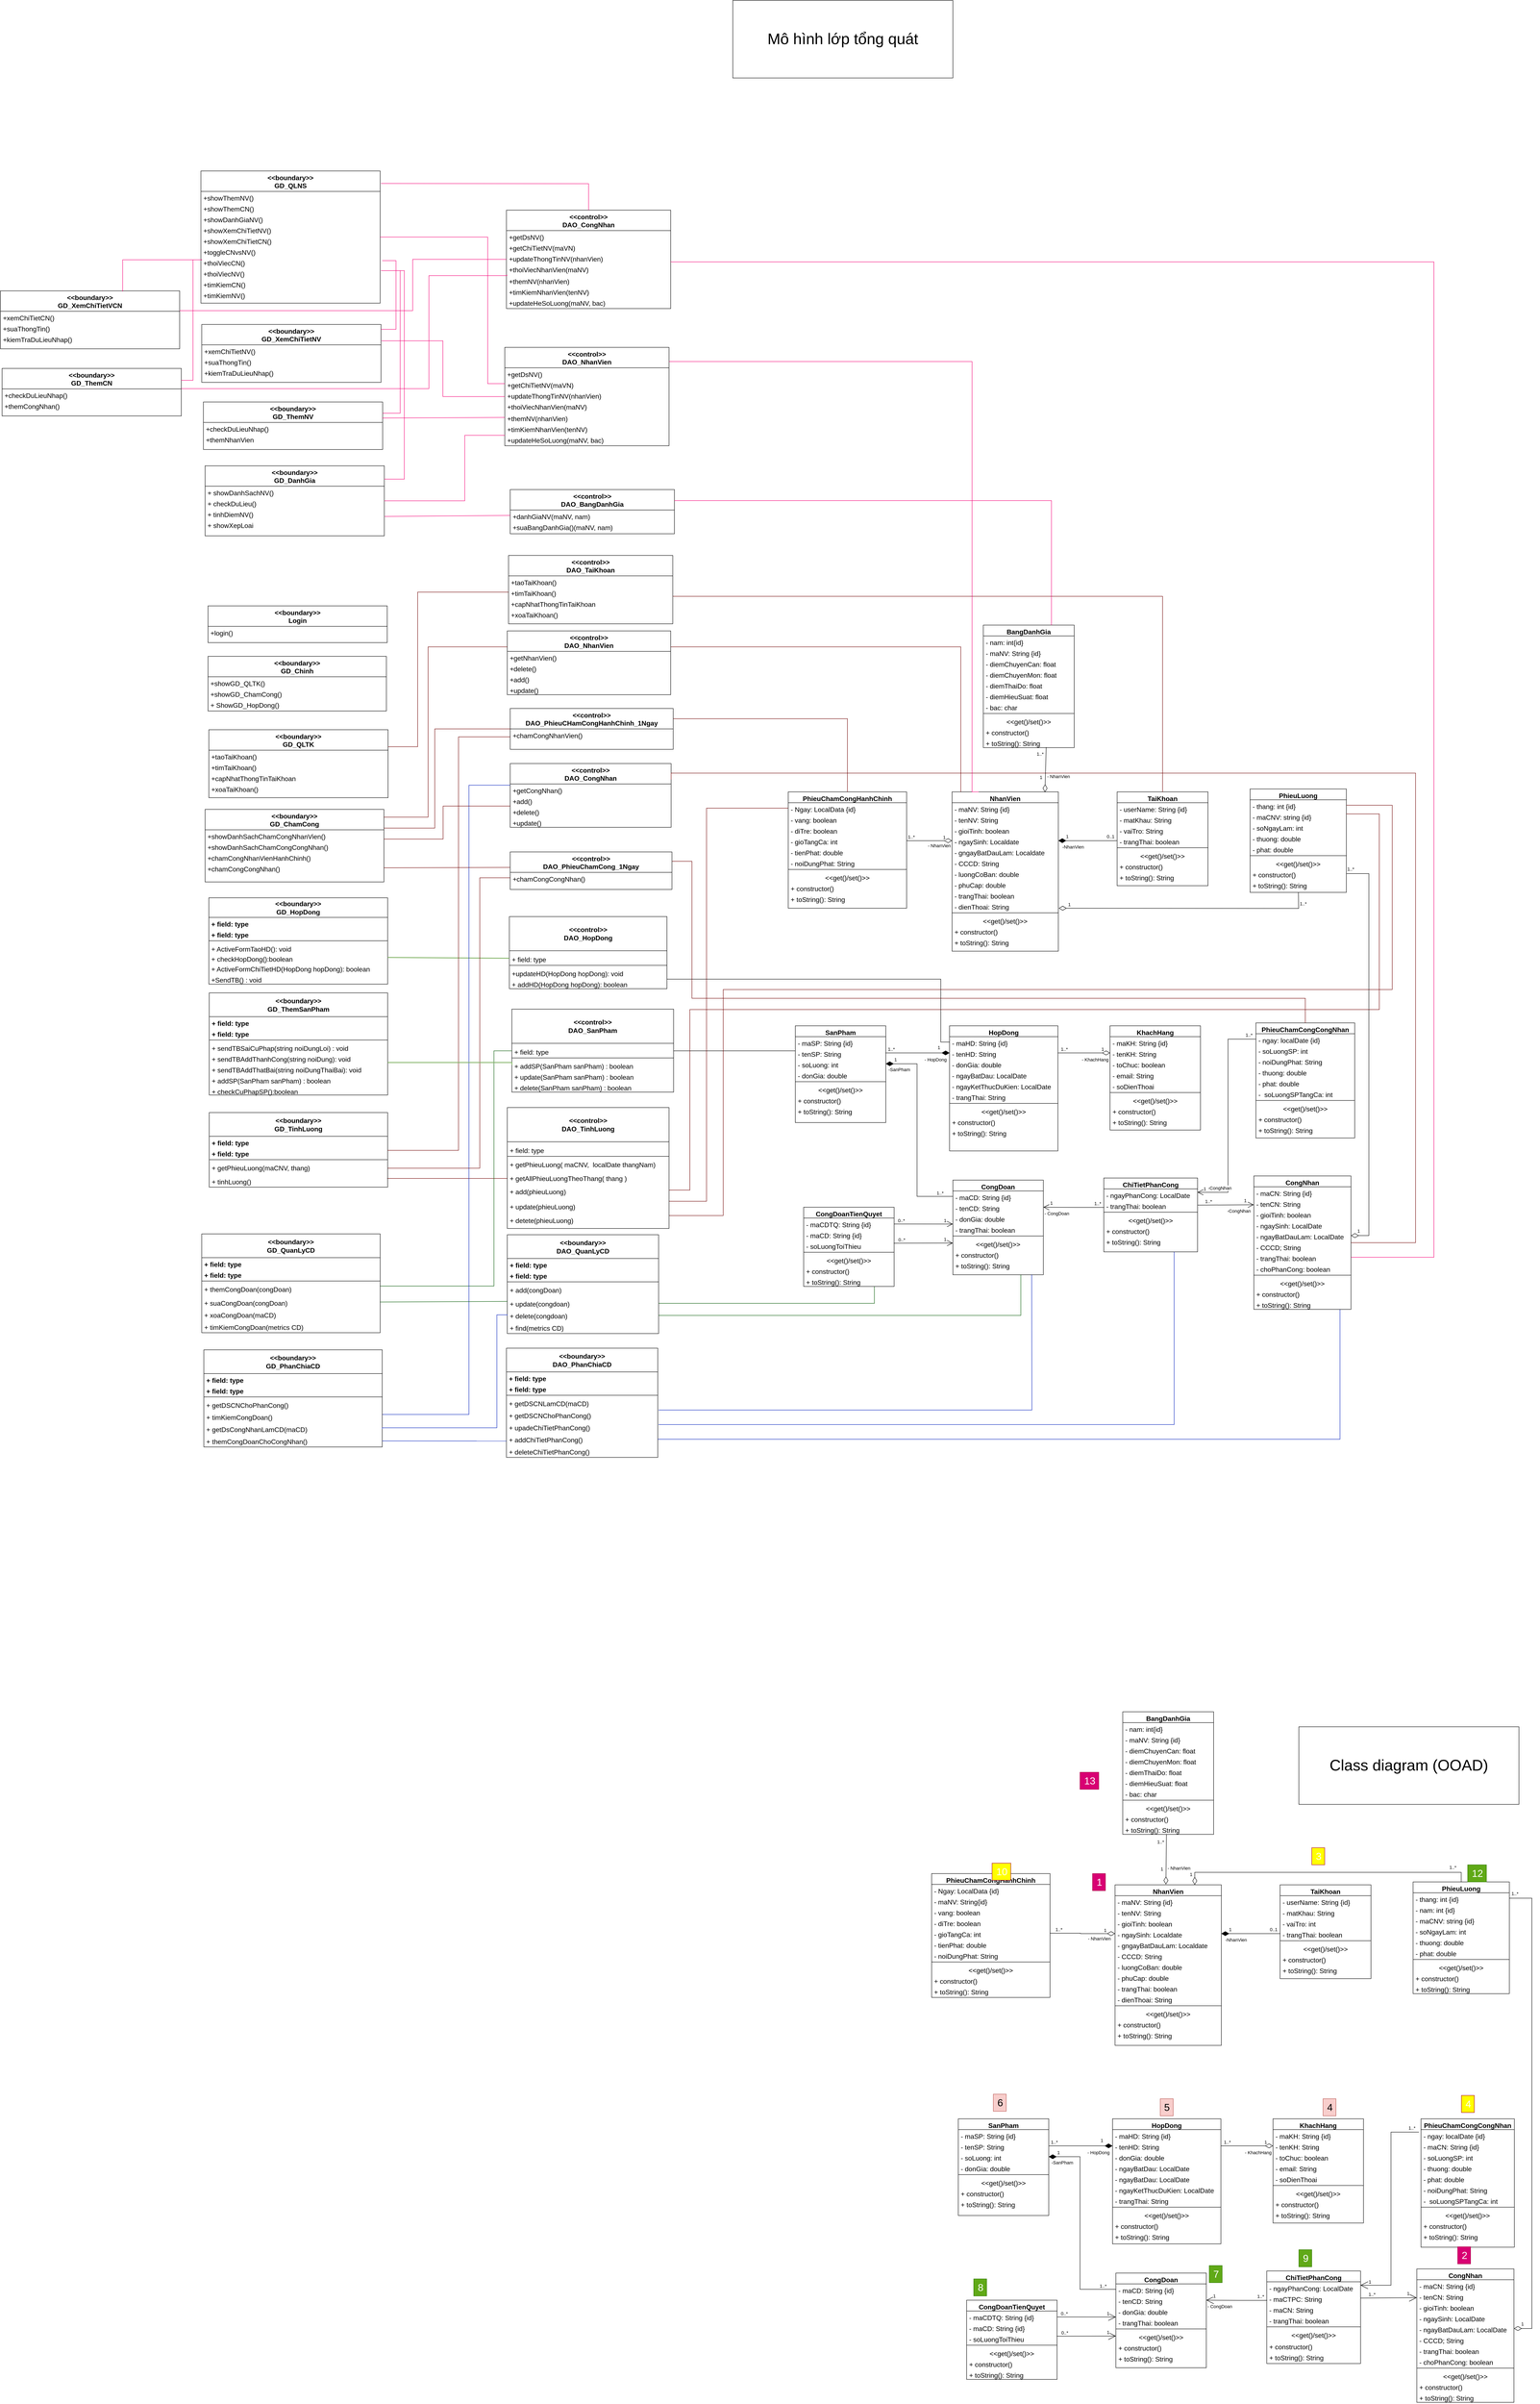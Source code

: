 <mxfile version="21.8.2" type="github">
  <diagram id="C5RBs43oDa-KdzZeNtuy" name="Page-1">
    <mxGraphModel dx="3236" dy="811" grid="0" gridSize="10" guides="1" tooltips="1" connect="1" arrows="1" fold="1" page="0" pageScale="1" pageWidth="827" pageHeight="1169" math="0" shadow="0">
      <root>
        <mxCell id="WIyWlLk6GJQsqaUBKTNV-0" />
        <mxCell id="WIyWlLk6GJQsqaUBKTNV-1" parent="WIyWlLk6GJQsqaUBKTNV-0" />
        <mxCell id="peWEARGx3W2LzcHwOtgo-0" value="&lt;&lt;boundary&gt;&gt;&#xa;Login" style="swimlane;fontStyle=1;align=center;verticalAlign=top;childLayout=stackLayout;horizontal=1;startSize=49;horizontalStack=0;resizeParent=1;resizeLast=0;collapsible=1;marginBottom=0;rounded=0;shadow=0;strokeWidth=1;fontSize=16;" parent="WIyWlLk6GJQsqaUBKTNV-1" vertex="1">
          <mxGeometry x="-1586" y="1178" width="430" height="88" as="geometry">
            <mxRectangle x="230" y="140" width="160" height="26" as="alternateBounds" />
          </mxGeometry>
        </mxCell>
        <mxCell id="peWEARGx3W2LzcHwOtgo-77" value="+login()" style="text;align=left;verticalAlign=top;spacingLeft=4;spacingRight=4;overflow=hidden;rotatable=0;points=[[0,0.5],[1,0.5]];portConstraint=eastwest;fontSize=16;" parent="peWEARGx3W2LzcHwOtgo-0" vertex="1">
          <mxGeometry y="49" width="430" height="26" as="geometry" />
        </mxCell>
        <mxCell id="peWEARGx3W2LzcHwOtgo-46" value="&lt;&lt;boundary&gt;&gt;&#xa;GD_Chinh" style="swimlane;fontStyle=1;align=center;verticalAlign=top;childLayout=stackLayout;horizontal=1;startSize=49;horizontalStack=0;resizeParent=1;resizeLast=0;collapsible=1;marginBottom=0;rounded=0;shadow=0;strokeWidth=1;fontSize=16;" parent="WIyWlLk6GJQsqaUBKTNV-1" vertex="1">
          <mxGeometry x="-1586" y="1299" width="428" height="131" as="geometry">
            <mxRectangle x="230" y="140" width="160" height="26" as="alternateBounds" />
          </mxGeometry>
        </mxCell>
        <mxCell id="peWEARGx3W2LzcHwOtgo-78" value="+showGD_QLTK()" style="text;align=left;verticalAlign=top;spacingLeft=4;spacingRight=4;overflow=hidden;rotatable=0;points=[[0,0.5],[1,0.5]];portConstraint=eastwest;fontSize=16;" parent="peWEARGx3W2LzcHwOtgo-46" vertex="1">
          <mxGeometry y="49" width="428" height="26" as="geometry" />
        </mxCell>
        <mxCell id="peWEARGx3W2LzcHwOtgo-79" value="+showGD_ChamCong()" style="text;align=left;verticalAlign=top;spacingLeft=4;spacingRight=4;overflow=hidden;rotatable=0;points=[[0,0.5],[1,0.5]];portConstraint=eastwest;fontSize=16;" parent="peWEARGx3W2LzcHwOtgo-46" vertex="1">
          <mxGeometry y="75" width="428" height="26" as="geometry" />
        </mxCell>
        <mxCell id="891bXy2E5K4bELxM3DLC-61" value="+ ShowGD_HopDong()" style="text;strokeColor=none;fillColor=none;align=left;verticalAlign=top;spacingLeft=4;spacingRight=4;overflow=hidden;rotatable=0;points=[[0,0.5],[1,0.5]];portConstraint=eastwest;whiteSpace=wrap;html=1;fontSize=16;" parent="peWEARGx3W2LzcHwOtgo-46" vertex="1">
          <mxGeometry y="101" width="428" height="26" as="geometry" />
        </mxCell>
        <mxCell id="peWEARGx3W2LzcHwOtgo-47" value="&lt;&lt;boundary&gt;&gt;&#xa;GD_QLTK" style="swimlane;fontStyle=1;align=center;verticalAlign=top;childLayout=stackLayout;horizontal=1;startSize=49;horizontalStack=0;resizeParent=1;resizeLast=0;collapsible=1;marginBottom=0;rounded=0;shadow=0;strokeWidth=1;fontSize=16;" parent="WIyWlLk6GJQsqaUBKTNV-1" vertex="1">
          <mxGeometry x="-1584" y="1475" width="430" height="163" as="geometry">
            <mxRectangle x="230" y="140" width="160" height="26" as="alternateBounds" />
          </mxGeometry>
        </mxCell>
        <mxCell id="peWEARGx3W2LzcHwOtgo-81" value="+taoTaiKhoan()" style="text;align=left;verticalAlign=top;spacingLeft=4;spacingRight=4;overflow=hidden;rotatable=0;points=[[0,0.5],[1,0.5]];portConstraint=eastwest;fontSize=16;" parent="peWEARGx3W2LzcHwOtgo-47" vertex="1">
          <mxGeometry y="49" width="430" height="26" as="geometry" />
        </mxCell>
        <mxCell id="peWEARGx3W2LzcHwOtgo-83" value="+timTaiKhoan()" style="text;align=left;verticalAlign=top;spacingLeft=4;spacingRight=4;overflow=hidden;rotatable=0;points=[[0,0.5],[1,0.5]];portConstraint=eastwest;fontSize=16;" parent="peWEARGx3W2LzcHwOtgo-47" vertex="1">
          <mxGeometry y="75" width="430" height="26" as="geometry" />
        </mxCell>
        <mxCell id="peWEARGx3W2LzcHwOtgo-85" value="+capNhatThongTinTaiKhoan" style="text;align=left;verticalAlign=top;spacingLeft=4;spacingRight=4;overflow=hidden;rotatable=0;points=[[0,0.5],[1,0.5]];portConstraint=eastwest;fontSize=16;" parent="peWEARGx3W2LzcHwOtgo-47" vertex="1">
          <mxGeometry y="101" width="430" height="26" as="geometry" />
        </mxCell>
        <mxCell id="peWEARGx3W2LzcHwOtgo-87" value="+xoaTaiKhoan()" style="text;align=left;verticalAlign=top;spacingLeft=4;spacingRight=4;overflow=hidden;rotatable=0;points=[[0,0.5],[1,0.5]];portConstraint=eastwest;fontSize=16;" parent="peWEARGx3W2LzcHwOtgo-47" vertex="1">
          <mxGeometry y="127" width="430" height="26" as="geometry" />
        </mxCell>
        <mxCell id="peWEARGx3W2LzcHwOtgo-48" value="&lt;&lt;boundary&gt;&gt;&#xa;GD_ChamCong" style="swimlane;fontStyle=1;align=center;verticalAlign=top;childLayout=stackLayout;horizontal=1;startSize=49;horizontalStack=0;resizeParent=1;resizeLast=0;collapsible=1;marginBottom=0;rounded=0;shadow=0;strokeWidth=1;fontSize=16;" parent="WIyWlLk6GJQsqaUBKTNV-1" vertex="1">
          <mxGeometry x="-1593" y="1666" width="429" height="174" as="geometry">
            <mxRectangle x="230" y="140" width="160" height="26" as="alternateBounds" />
          </mxGeometry>
        </mxCell>
        <mxCell id="peWEARGx3W2LzcHwOtgo-89" value="+showDanhSachChamCongNhanVien()" style="text;align=left;verticalAlign=top;spacingLeft=4;spacingRight=4;overflow=hidden;rotatable=0;points=[[0,0.5],[1,0.5]];portConstraint=eastwest;fontSize=16;" parent="peWEARGx3W2LzcHwOtgo-48" vertex="1">
          <mxGeometry y="49" width="429" height="26" as="geometry" />
        </mxCell>
        <mxCell id="peWEARGx3W2LzcHwOtgo-90" value="+showDanhSachChamCongCongNhan()" style="text;align=left;verticalAlign=top;spacingLeft=4;spacingRight=4;overflow=hidden;rotatable=0;points=[[0,0.5],[1,0.5]];portConstraint=eastwest;fontSize=16;" parent="peWEARGx3W2LzcHwOtgo-48" vertex="1">
          <mxGeometry y="75" width="429" height="26" as="geometry" />
        </mxCell>
        <mxCell id="peWEARGx3W2LzcHwOtgo-96" value="+chamCongNhanVienHanhChinh()" style="text;align=left;verticalAlign=top;spacingLeft=4;spacingRight=4;overflow=hidden;rotatable=0;points=[[0,0.5],[1,0.5]];portConstraint=eastwest;fontSize=16;" parent="peWEARGx3W2LzcHwOtgo-48" vertex="1">
          <mxGeometry y="101" width="429" height="26" as="geometry" />
        </mxCell>
        <mxCell id="peWEARGx3W2LzcHwOtgo-97" value="+chamCongCongNhan()" style="text;align=left;verticalAlign=top;spacingLeft=4;spacingRight=4;overflow=hidden;rotatable=0;points=[[0,0.5],[1,0.5]];portConstraint=eastwest;fontSize=16;" parent="peWEARGx3W2LzcHwOtgo-48" vertex="1">
          <mxGeometry y="127" width="429" height="26" as="geometry" />
        </mxCell>
        <mxCell id="peWEARGx3W2LzcHwOtgo-49" value="&lt;&lt;control&gt;&gt;&#xa;DAO_TaiKhoan" style="swimlane;fontStyle=1;align=center;verticalAlign=top;childLayout=stackLayout;horizontal=1;startSize=49;horizontalStack=0;resizeParent=1;resizeLast=0;collapsible=1;marginBottom=0;rounded=0;shadow=0;strokeWidth=1;fontSize=16;" parent="WIyWlLk6GJQsqaUBKTNV-1" vertex="1">
          <mxGeometry x="-865" y="1057" width="394" height="164" as="geometry">
            <mxRectangle x="230" y="140" width="160" height="26" as="alternateBounds" />
          </mxGeometry>
        </mxCell>
        <mxCell id="peWEARGx3W2LzcHwOtgo-82" value="+taoTaiKhoan()" style="text;align=left;verticalAlign=top;spacingLeft=4;spacingRight=4;overflow=hidden;rotatable=0;points=[[0,0.5],[1,0.5]];portConstraint=eastwest;fontSize=16;" parent="peWEARGx3W2LzcHwOtgo-49" vertex="1">
          <mxGeometry y="49" width="394" height="26" as="geometry" />
        </mxCell>
        <mxCell id="peWEARGx3W2LzcHwOtgo-84" value="+timTaiKhoan()" style="text;align=left;verticalAlign=top;spacingLeft=4;spacingRight=4;overflow=hidden;rotatable=0;points=[[0,0.5],[1,0.5]];portConstraint=eastwest;fontSize=16;" parent="peWEARGx3W2LzcHwOtgo-49" vertex="1">
          <mxGeometry y="75" width="394" height="26" as="geometry" />
        </mxCell>
        <mxCell id="peWEARGx3W2LzcHwOtgo-86" value="+capNhatThongTinTaiKhoan" style="text;align=left;verticalAlign=top;spacingLeft=4;spacingRight=4;overflow=hidden;rotatable=0;points=[[0,0.5],[1,0.5]];portConstraint=eastwest;fontSize=16;" parent="peWEARGx3W2LzcHwOtgo-49" vertex="1">
          <mxGeometry y="101" width="394" height="26" as="geometry" />
        </mxCell>
        <mxCell id="peWEARGx3W2LzcHwOtgo-88" value="+xoaTaiKhoan()" style="text;align=left;verticalAlign=top;spacingLeft=4;spacingRight=4;overflow=hidden;rotatable=0;points=[[0,0.5],[1,0.5]];portConstraint=eastwest;fontSize=16;" parent="peWEARGx3W2LzcHwOtgo-49" vertex="1">
          <mxGeometry y="127" width="394" height="26" as="geometry" />
        </mxCell>
        <mxCell id="peWEARGx3W2LzcHwOtgo-55" value="&lt;&lt;control&gt;&gt;&#xa;DAO_NhanVien" style="swimlane;fontStyle=1;align=center;verticalAlign=top;childLayout=stackLayout;horizontal=1;startSize=49;horizontalStack=0;resizeParent=1;resizeLast=0;collapsible=1;marginBottom=0;rounded=0;shadow=0;strokeWidth=1;fontSize=16;" parent="WIyWlLk6GJQsqaUBKTNV-1" vertex="1">
          <mxGeometry x="-868" y="1238" width="392" height="153" as="geometry">
            <mxRectangle x="230" y="140" width="160" height="26" as="alternateBounds" />
          </mxGeometry>
        </mxCell>
        <mxCell id="peWEARGx3W2LzcHwOtgo-93" value="+getNhanVien()" style="text;align=left;verticalAlign=top;spacingLeft=4;spacingRight=4;overflow=hidden;rotatable=0;points=[[0,0.5],[1,0.5]];portConstraint=eastwest;fontSize=16;" parent="peWEARGx3W2LzcHwOtgo-55" vertex="1">
          <mxGeometry y="49" width="392" height="26" as="geometry" />
        </mxCell>
        <mxCell id="oc9Ww6o6sFhKvpF-X85G-20" value="+delete()" style="text;align=left;verticalAlign=top;spacingLeft=4;spacingRight=4;overflow=hidden;rotatable=0;points=[[0,0.5],[1,0.5]];portConstraint=eastwest;fontSize=16;" parent="peWEARGx3W2LzcHwOtgo-55" vertex="1">
          <mxGeometry y="75" width="392" height="26" as="geometry" />
        </mxCell>
        <mxCell id="oc9Ww6o6sFhKvpF-X85G-21" value="+add()" style="text;align=left;verticalAlign=top;spacingLeft=4;spacingRight=4;overflow=hidden;rotatable=0;points=[[0,0.5],[1,0.5]];portConstraint=eastwest;fontSize=16;" parent="peWEARGx3W2LzcHwOtgo-55" vertex="1">
          <mxGeometry y="101" width="392" height="26" as="geometry" />
        </mxCell>
        <mxCell id="oc9Ww6o6sFhKvpF-X85G-22" value="+update()" style="text;align=left;verticalAlign=top;spacingLeft=4;spacingRight=4;overflow=hidden;rotatable=0;points=[[0,0.5],[1,0.5]];portConstraint=eastwest;fontSize=16;" parent="peWEARGx3W2LzcHwOtgo-55" vertex="1">
          <mxGeometry y="127" width="392" height="26" as="geometry" />
        </mxCell>
        <mxCell id="peWEARGx3W2LzcHwOtgo-57" value="&lt;&lt;control&gt;&gt;&#xa;DAO_CongNhan" style="swimlane;fontStyle=1;align=center;verticalAlign=top;childLayout=stackLayout;horizontal=1;startSize=49;horizontalStack=0;resizeParent=1;resizeLast=0;collapsible=1;marginBottom=0;rounded=0;shadow=0;strokeWidth=1;fontSize=16;" parent="WIyWlLk6GJQsqaUBKTNV-1" vertex="1">
          <mxGeometry x="-861" y="1556" width="386" height="153" as="geometry">
            <mxRectangle x="230" y="140" width="160" height="26" as="alternateBounds" />
          </mxGeometry>
        </mxCell>
        <mxCell id="peWEARGx3W2LzcHwOtgo-94" value="+getCongNhan()" style="text;align=left;verticalAlign=top;spacingLeft=4;spacingRight=4;overflow=hidden;rotatable=0;points=[[0,0.5],[1,0.5]];portConstraint=eastwest;fontSize=16;" parent="peWEARGx3W2LzcHwOtgo-57" vertex="1">
          <mxGeometry y="49" width="386" height="26" as="geometry" />
        </mxCell>
        <mxCell id="oc9Ww6o6sFhKvpF-X85G-17" value="+add()" style="text;align=left;verticalAlign=top;spacingLeft=4;spacingRight=4;overflow=hidden;rotatable=0;points=[[0,0.5],[1,0.5]];portConstraint=eastwest;fontSize=16;" parent="peWEARGx3W2LzcHwOtgo-57" vertex="1">
          <mxGeometry y="75" width="386" height="26" as="geometry" />
        </mxCell>
        <mxCell id="oc9Ww6o6sFhKvpF-X85G-18" value="+delete()" style="text;align=left;verticalAlign=top;spacingLeft=4;spacingRight=4;overflow=hidden;rotatable=0;points=[[0,0.5],[1,0.5]];portConstraint=eastwest;fontSize=16;" parent="peWEARGx3W2LzcHwOtgo-57" vertex="1">
          <mxGeometry y="101" width="386" height="26" as="geometry" />
        </mxCell>
        <mxCell id="oc9Ww6o6sFhKvpF-X85G-19" value="+update()" style="text;align=left;verticalAlign=top;spacingLeft=4;spacingRight=4;overflow=hidden;rotatable=0;points=[[0,0.5],[1,0.5]];portConstraint=eastwest;fontSize=16;" parent="peWEARGx3W2LzcHwOtgo-57" vertex="1">
          <mxGeometry y="127" width="386" height="26" as="geometry" />
        </mxCell>
        <mxCell id="peWEARGx3W2LzcHwOtgo-58" value="&lt;&lt;control&gt;&gt;&#xa;DAO_PhieuChamCong_1Ngay" style="swimlane;fontStyle=1;align=center;verticalAlign=top;childLayout=stackLayout;horizontal=1;startSize=49;horizontalStack=0;resizeParent=1;resizeLast=0;collapsible=1;marginBottom=0;rounded=0;shadow=0;strokeWidth=1;fontSize=16;" parent="WIyWlLk6GJQsqaUBKTNV-1" vertex="1">
          <mxGeometry x="-861" y="1768" width="388" height="90" as="geometry">
            <mxRectangle x="230" y="140" width="160" height="26" as="alternateBounds" />
          </mxGeometry>
        </mxCell>
        <mxCell id="peWEARGx3W2LzcHwOtgo-100" value="+chamCongCongNhan()" style="text;align=left;verticalAlign=top;spacingLeft=4;spacingRight=4;overflow=hidden;rotatable=0;points=[[0,0.5],[1,0.5]];portConstraint=eastwest;fontSize=16;" parent="peWEARGx3W2LzcHwOtgo-58" vertex="1">
          <mxGeometry y="49" width="388" height="26" as="geometry" />
        </mxCell>
        <mxCell id="peWEARGx3W2LzcHwOtgo-59" value="&lt;&lt;control&gt;&gt;&#xa;DAO_PhieuCHamCongHanhChinh_1Ngay" style="swimlane;fontStyle=1;align=center;verticalAlign=top;childLayout=stackLayout;horizontal=1;startSize=49;horizontalStack=0;resizeParent=1;resizeLast=0;collapsible=1;marginBottom=0;rounded=0;shadow=0;strokeWidth=1;fontSize=16;" parent="WIyWlLk6GJQsqaUBKTNV-1" vertex="1">
          <mxGeometry x="-861" y="1424" width="391" height="98" as="geometry">
            <mxRectangle x="230" y="140" width="160" height="26" as="alternateBounds" />
          </mxGeometry>
        </mxCell>
        <mxCell id="peWEARGx3W2LzcHwOtgo-99" value="+chamCongNhanVien()" style="text;align=left;verticalAlign=top;spacingLeft=4;spacingRight=4;overflow=hidden;rotatable=0;points=[[0,0.5],[1,0.5]];portConstraint=eastwest;fontSize=16;" parent="peWEARGx3W2LzcHwOtgo-59" vertex="1">
          <mxGeometry y="49" width="391" height="26" as="geometry" />
        </mxCell>
        <mxCell id="891bXy2E5K4bELxM3DLC-20" value="&amp;lt;&amp;lt;control&amp;gt;&amp;gt;&lt;br style=&quot;font-size: 16px;&quot;&gt;DAO_SanPham" style="swimlane;fontStyle=1;childLayout=stackLayout;horizontal=1;startSize=82;fillColor=none;horizontalStack=0;resizeParent=1;resizeParentMax=0;resizeLast=0;collapsible=1;marginBottom=0;whiteSpace=wrap;html=1;fontSize=16;" parent="WIyWlLk6GJQsqaUBKTNV-1" vertex="1">
          <mxGeometry x="-857" y="2145" width="388" height="199" as="geometry" />
        </mxCell>
        <mxCell id="891bXy2E5K4bELxM3DLC-21" value="+ field: type" style="text;strokeColor=none;fillColor=none;align=left;verticalAlign=top;spacingLeft=4;spacingRight=4;overflow=hidden;rotatable=0;points=[[0,0.5],[1,0.5]];portConstraint=eastwest;whiteSpace=wrap;html=1;fontSize=16;fontStyle=1" parent="891bXy2E5K4bELxM3DLC-20" vertex="1">
          <mxGeometry y="82" width="388" height="5" as="geometry" />
        </mxCell>
        <mxCell id="891bXy2E5K4bELxM3DLC-22" value="+ field: type" style="text;strokeColor=none;fillColor=none;align=left;verticalAlign=top;spacingLeft=4;spacingRight=4;overflow=hidden;rotatable=0;points=[[0,0.5],[1,0.5]];portConstraint=eastwest;whiteSpace=wrap;html=1;fontSize=16;fontStyle=0" parent="891bXy2E5K4bELxM3DLC-20" vertex="1">
          <mxGeometry y="87" width="388" height="26" as="geometry" />
        </mxCell>
        <mxCell id="891bXy2E5K4bELxM3DLC-32" value="" style="line;strokeWidth=1;fillColor=none;align=left;verticalAlign=middle;spacingTop=-1;spacingLeft=3;spacingRight=3;rotatable=0;labelPosition=right;points=[];portConstraint=eastwest;strokeColor=inherit;fontSize=16;" parent="891bXy2E5K4bELxM3DLC-20" vertex="1">
          <mxGeometry y="113" width="388" height="8" as="geometry" />
        </mxCell>
        <mxCell id="891bXy2E5K4bELxM3DLC-23" value="+ addSP(SanPham sanPham) : boolean" style="text;strokeColor=none;fillColor=none;align=left;verticalAlign=top;spacingLeft=4;spacingRight=4;overflow=hidden;rotatable=0;points=[[0,0.5],[1,0.5]];portConstraint=eastwest;whiteSpace=wrap;html=1;fontSize=16;fontStyle=0" parent="891bXy2E5K4bELxM3DLC-20" vertex="1">
          <mxGeometry y="121" width="388" height="26" as="geometry" />
        </mxCell>
        <mxCell id="FPIbYshRZtDGe_L5_n5g-25" value="+ update(SanPham sanPham) : boolean" style="text;strokeColor=none;fillColor=none;align=left;verticalAlign=top;spacingLeft=4;spacingRight=4;overflow=hidden;rotatable=0;points=[[0,0.5],[1,0.5]];portConstraint=eastwest;whiteSpace=wrap;html=1;fontSize=16;fontStyle=0" parent="891bXy2E5K4bELxM3DLC-20" vertex="1">
          <mxGeometry y="147" width="388" height="26" as="geometry" />
        </mxCell>
        <mxCell id="FPIbYshRZtDGe_L5_n5g-26" value="+ delete(SanPham sanPham) : boolean" style="text;strokeColor=none;fillColor=none;align=left;verticalAlign=top;spacingLeft=4;spacingRight=4;overflow=hidden;rotatable=0;points=[[0,0.5],[1,0.5]];portConstraint=eastwest;whiteSpace=wrap;html=1;fontSize=16;fontStyle=0" parent="891bXy2E5K4bELxM3DLC-20" vertex="1">
          <mxGeometry y="173" width="388" height="26" as="geometry" />
        </mxCell>
        <mxCell id="891bXy2E5K4bELxM3DLC-24" value="&amp;lt;&amp;lt;control&amp;gt;&amp;gt;&lt;br style=&quot;font-size: 16px;&quot;&gt;DAO_HopDong" style="swimlane;fontStyle=1;childLayout=stackLayout;horizontal=1;startSize=82;fillColor=none;horizontalStack=0;resizeParent=1;resizeParentMax=0;resizeLast=0;collapsible=1;marginBottom=0;whiteSpace=wrap;html=1;fontSize=16;" parent="WIyWlLk6GJQsqaUBKTNV-1" vertex="1">
          <mxGeometry x="-863" y="1923" width="378" height="173" as="geometry" />
        </mxCell>
        <mxCell id="891bXy2E5K4bELxM3DLC-25" value="+ field: type" style="text;strokeColor=none;fillColor=none;align=left;verticalAlign=top;spacingLeft=4;spacingRight=4;overflow=hidden;rotatable=0;points=[[0,0.5],[1,0.5]];portConstraint=eastwest;whiteSpace=wrap;html=1;fontSize=16;fontStyle=1" parent="891bXy2E5K4bELxM3DLC-24" vertex="1">
          <mxGeometry y="82" width="378" height="5" as="geometry" />
        </mxCell>
        <mxCell id="891bXy2E5K4bELxM3DLC-26" value="&lt;span style=&quot;font-weight: normal; font-size: 16px;&quot;&gt;+ field: type&lt;/span&gt;" style="text;strokeColor=none;fillColor=none;align=left;verticalAlign=top;spacingLeft=4;spacingRight=4;overflow=hidden;rotatable=0;points=[[0,0.5],[1,0.5]];portConstraint=eastwest;whiteSpace=wrap;html=1;fontSize=16;fontStyle=1" parent="891bXy2E5K4bELxM3DLC-24" vertex="1">
          <mxGeometry y="87" width="378" height="26" as="geometry" />
        </mxCell>
        <mxCell id="891bXy2E5K4bELxM3DLC-33" value="" style="line;strokeWidth=1;fillColor=none;align=left;verticalAlign=middle;spacingTop=-1;spacingLeft=3;spacingRight=3;rotatable=0;labelPosition=right;points=[];portConstraint=eastwest;strokeColor=inherit;fontSize=16;" parent="891bXy2E5K4bELxM3DLC-24" vertex="1">
          <mxGeometry y="113" width="378" height="8" as="geometry" />
        </mxCell>
        <mxCell id="891bXy2E5K4bELxM3DLC-76" value="+updateHD(HopDong hopDong): void" style="text;strokeColor=none;fillColor=none;align=left;verticalAlign=top;spacingLeft=4;spacingRight=4;overflow=hidden;rotatable=0;points=[[0,0.5],[1,0.5]];portConstraint=eastwest;whiteSpace=wrap;html=1;fontSize=16;" parent="891bXy2E5K4bELxM3DLC-24" vertex="1">
          <mxGeometry y="121" width="378" height="26" as="geometry" />
        </mxCell>
        <mxCell id="891bXy2E5K4bELxM3DLC-27" value="&lt;span style=&quot;font-weight: normal; font-size: 16px;&quot;&gt;+ addHD(HopDong hopDong): boolean&lt;/span&gt;" style="text;strokeColor=none;fillColor=none;align=left;verticalAlign=top;spacingLeft=4;spacingRight=4;overflow=hidden;rotatable=0;points=[[0,0.5],[1,0.5]];portConstraint=eastwest;whiteSpace=wrap;html=1;fontSize=16;fontStyle=1" parent="891bXy2E5K4bELxM3DLC-24" vertex="1">
          <mxGeometry y="147" width="378" height="26" as="geometry" />
        </mxCell>
        <mxCell id="891bXy2E5K4bELxM3DLC-53" value="&amp;lt;&amp;lt;boundary&amp;gt;&amp;gt;&lt;br style=&quot;border-color: var(--border-color); padding: 0px; margin: 0px;&quot;&gt;GD_ThemSanPham" style="swimlane;fontStyle=1;childLayout=stackLayout;horizontal=1;startSize=57;fillColor=none;horizontalStack=0;resizeParent=1;resizeParentMax=0;resizeLast=0;collapsible=1;marginBottom=0;whiteSpace=wrap;html=1;fontSize=16;" parent="WIyWlLk6GJQsqaUBKTNV-1" vertex="1">
          <mxGeometry x="-1583" y="2106" width="428" height="245" as="geometry" />
        </mxCell>
        <mxCell id="891bXy2E5K4bELxM3DLC-54" value="+ field: type" style="text;strokeColor=none;fillColor=none;align=left;verticalAlign=top;spacingLeft=4;spacingRight=4;overflow=hidden;rotatable=0;points=[[0,0.5],[1,0.5]];portConstraint=eastwest;whiteSpace=wrap;html=1;fontSize=16;fontStyle=1" parent="891bXy2E5K4bELxM3DLC-53" vertex="1">
          <mxGeometry y="57" width="428" height="26" as="geometry" />
        </mxCell>
        <mxCell id="891bXy2E5K4bELxM3DLC-55" value="+ field: type" style="text;strokeColor=none;fillColor=none;align=left;verticalAlign=top;spacingLeft=4;spacingRight=4;overflow=hidden;rotatable=0;points=[[0,0.5],[1,0.5]];portConstraint=eastwest;whiteSpace=wrap;html=1;fontSize=16;fontStyle=1" parent="891bXy2E5K4bELxM3DLC-53" vertex="1">
          <mxGeometry y="83" width="428" height="26" as="geometry" />
        </mxCell>
        <mxCell id="891bXy2E5K4bELxM3DLC-56" value="" style="line;strokeWidth=1;fillColor=none;align=left;verticalAlign=middle;spacingTop=-1;spacingLeft=3;spacingRight=3;rotatable=0;labelPosition=right;points=[];portConstraint=eastwest;strokeColor=inherit;fontSize=16;" parent="891bXy2E5K4bELxM3DLC-53" vertex="1">
          <mxGeometry y="109" width="428" height="8" as="geometry" />
        </mxCell>
        <mxCell id="891bXy2E5K4bELxM3DLC-57" value="&lt;font style=&quot;font-size: 16px;&quot;&gt;+ sendTBSaiCuPhap(string noiDungLoi) : void&lt;/font&gt;" style="text;strokeColor=none;fillColor=none;align=left;verticalAlign=top;spacingLeft=4;spacingRight=4;overflow=hidden;rotatable=0;points=[[0,0.5],[1,0.5]];portConstraint=eastwest;whiteSpace=wrap;html=1;fontSize=16;" parent="891bXy2E5K4bELxM3DLC-53" vertex="1">
          <mxGeometry y="117" width="428" height="26" as="geometry" />
        </mxCell>
        <mxCell id="891bXy2E5K4bELxM3DLC-58" value="+ sendTBAddThanhCong(string noiDung): void" style="text;strokeColor=none;fillColor=none;align=left;verticalAlign=top;spacingLeft=4;spacingRight=4;overflow=hidden;rotatable=0;points=[[0,0.5],[1,0.5]];portConstraint=eastwest;whiteSpace=wrap;html=1;fontSize=16;" parent="891bXy2E5K4bELxM3DLC-53" vertex="1">
          <mxGeometry y="143" width="428" height="26" as="geometry" />
        </mxCell>
        <mxCell id="891bXy2E5K4bELxM3DLC-59" value="+ sendTBAddThatBai(string noiDungThaiBai): void" style="text;strokeColor=none;fillColor=none;align=left;verticalAlign=top;spacingLeft=4;spacingRight=4;overflow=hidden;rotatable=0;points=[[0,0.5],[1,0.5]];portConstraint=eastwest;whiteSpace=wrap;html=1;fontSize=16;" parent="891bXy2E5K4bELxM3DLC-53" vertex="1">
          <mxGeometry y="169" width="428" height="26" as="geometry" />
        </mxCell>
        <mxCell id="891bXy2E5K4bELxM3DLC-72" value="+ addSP(SanPham sanPham) : boolean" style="text;strokeColor=none;fillColor=none;align=left;verticalAlign=top;spacingLeft=4;spacingRight=4;overflow=hidden;rotatable=0;points=[[0,0.5],[1,0.5]];portConstraint=eastwest;whiteSpace=wrap;html=1;fontSize=16;" parent="891bXy2E5K4bELxM3DLC-53" vertex="1">
          <mxGeometry y="195" width="428" height="26" as="geometry" />
        </mxCell>
        <mxCell id="891bXy2E5K4bELxM3DLC-60" value="&lt;span style=&quot;font-weight: normal; font-size: 16px;&quot;&gt;+ checkCuPhapSP():boolean&lt;/span&gt;" style="text;strokeColor=none;fillColor=none;align=left;verticalAlign=top;spacingLeft=4;spacingRight=4;overflow=hidden;rotatable=0;points=[[0,0.5],[1,0.5]];portConstraint=eastwest;whiteSpace=wrap;html=1;fontSize=16;fontStyle=1" parent="891bXy2E5K4bELxM3DLC-53" vertex="1">
          <mxGeometry y="221" width="428" height="24" as="geometry" />
        </mxCell>
        <mxCell id="O_pE0-xd7alUh3ZDXizb-0" value="&lt;font style=&quot;font-size: 37px;&quot;&gt;Mô hình lớp tổng quát&lt;/font&gt;" style="whiteSpace=wrap;html=1;" parent="WIyWlLk6GJQsqaUBKTNV-1" vertex="1">
          <mxGeometry x="-327" y="-274" width="528" height="186" as="geometry" />
        </mxCell>
        <mxCell id="O_pE0-xd7alUh3ZDXizb-1" value="PhieuChamCongHanhChinh" style="swimlane;fontStyle=1;align=center;verticalAlign=top;childLayout=stackLayout;horizontal=1;startSize=26;horizontalStack=0;resizeParent=1;resizeLast=0;collapsible=1;marginBottom=0;rounded=0;shadow=0;strokeWidth=1;fontSize=16;" parent="WIyWlLk6GJQsqaUBKTNV-1" vertex="1">
          <mxGeometry x="150" y="4218" width="284" height="297" as="geometry">
            <mxRectangle x="230" y="140" width="160" height="26" as="alternateBounds" />
          </mxGeometry>
        </mxCell>
        <mxCell id="O_pE0-xd7alUh3ZDXizb-3" value="- Ngay: LocalData {id}" style="text;align=left;verticalAlign=top;spacingLeft=4;spacingRight=4;overflow=hidden;rotatable=0;points=[[0,0.5],[1,0.5]];portConstraint=eastwest;rounded=0;shadow=0;html=0;fontSize=16;" parent="O_pE0-xd7alUh3ZDXizb-1" vertex="1">
          <mxGeometry y="26" width="284" height="26" as="geometry" />
        </mxCell>
        <mxCell id="tkjyTTtestNpN8okX0N9-7" value="- maNV: String{id}" style="text;align=left;verticalAlign=top;spacingLeft=4;spacingRight=4;overflow=hidden;rotatable=0;points=[[0,0.5],[1,0.5]];portConstraint=eastwest;rounded=0;shadow=0;html=0;fontSize=16;" parent="O_pE0-xd7alUh3ZDXizb-1" vertex="1">
          <mxGeometry y="52" width="284" height="26" as="geometry" />
        </mxCell>
        <mxCell id="O_pE0-xd7alUh3ZDXizb-4" value="- vang: boolean" style="text;align=left;verticalAlign=top;spacingLeft=4;spacingRight=4;overflow=hidden;rotatable=0;points=[[0,0.5],[1,0.5]];portConstraint=eastwest;rounded=0;shadow=0;html=0;fontSize=16;" parent="O_pE0-xd7alUh3ZDXizb-1" vertex="1">
          <mxGeometry y="78" width="284" height="26" as="geometry" />
        </mxCell>
        <mxCell id="O_pE0-xd7alUh3ZDXizb-5" value="- diTre: boolean" style="text;align=left;verticalAlign=top;spacingLeft=4;spacingRight=4;overflow=hidden;rotatable=0;points=[[0,0.5],[1,0.5]];portConstraint=eastwest;rounded=0;shadow=0;html=0;fontSize=16;" parent="O_pE0-xd7alUh3ZDXizb-1" vertex="1">
          <mxGeometry y="104" width="284" height="26" as="geometry" />
        </mxCell>
        <mxCell id="O_pE0-xd7alUh3ZDXizb-6" value="- gioTangCa: int" style="text;align=left;verticalAlign=top;spacingLeft=4;spacingRight=4;overflow=hidden;rotatable=0;points=[[0,0.5],[1,0.5]];portConstraint=eastwest;rounded=0;shadow=0;html=0;fontSize=16;" parent="O_pE0-xd7alUh3ZDXizb-1" vertex="1">
          <mxGeometry y="130" width="284" height="26" as="geometry" />
        </mxCell>
        <mxCell id="O_pE0-xd7alUh3ZDXizb-7" value="- tienPhat: double" style="text;align=left;verticalAlign=top;spacingLeft=4;spacingRight=4;overflow=hidden;rotatable=0;points=[[0,0.5],[1,0.5]];portConstraint=eastwest;rounded=0;shadow=0;html=0;fontSize=16;" parent="O_pE0-xd7alUh3ZDXizb-1" vertex="1">
          <mxGeometry y="156" width="284" height="26" as="geometry" />
        </mxCell>
        <mxCell id="O_pE0-xd7alUh3ZDXizb-8" value="- noiDungPhat: String" style="text;align=left;verticalAlign=top;spacingLeft=4;spacingRight=4;overflow=hidden;rotatable=0;points=[[0,0.5],[1,0.5]];portConstraint=eastwest;rounded=0;shadow=0;html=0;fontSize=16;" parent="O_pE0-xd7alUh3ZDXizb-1" vertex="1">
          <mxGeometry y="182" width="284" height="26" as="geometry" />
        </mxCell>
        <mxCell id="O_pE0-xd7alUh3ZDXizb-9" value="" style="line;html=1;strokeWidth=1;align=left;verticalAlign=middle;spacingTop=-1;spacingLeft=3;spacingRight=3;rotatable=0;labelPosition=right;points=[];portConstraint=eastwest;fontSize=16;" parent="O_pE0-xd7alUh3ZDXizb-1" vertex="1">
          <mxGeometry y="208" width="284" height="8" as="geometry" />
        </mxCell>
        <mxCell id="O_pE0-xd7alUh3ZDXizb-10" value="&lt;&lt;get()/set()&gt;&gt;" style="text;align=center;verticalAlign=top;spacingLeft=4;spacingRight=4;overflow=hidden;rotatable=0;points=[[0,0.5],[1,0.5]];portConstraint=eastwest;rounded=0;shadow=0;html=0;fontSize=16;" parent="O_pE0-xd7alUh3ZDXizb-1" vertex="1">
          <mxGeometry y="216" width="284" height="26" as="geometry" />
        </mxCell>
        <mxCell id="O_pE0-xd7alUh3ZDXizb-11" value="+ constructor() " style="text;align=left;verticalAlign=top;spacingLeft=4;spacingRight=4;overflow=hidden;rotatable=0;points=[[0,0.5],[1,0.5]];portConstraint=eastwest;fontSize=16;" parent="O_pE0-xd7alUh3ZDXizb-1" vertex="1">
          <mxGeometry y="242" width="284" height="26" as="geometry" />
        </mxCell>
        <mxCell id="O_pE0-xd7alUh3ZDXizb-12" value="+ toString(): String" style="text;align=left;verticalAlign=top;spacingLeft=4;spacingRight=4;overflow=hidden;rotatable=0;points=[[0,0.5],[1,0.5]];portConstraint=eastwest;fontSize=16;" parent="O_pE0-xd7alUh3ZDXizb-1" vertex="1">
          <mxGeometry y="268" width="284" height="26" as="geometry" />
        </mxCell>
        <mxCell id="O_pE0-xd7alUh3ZDXizb-13" value="NhanVien" style="swimlane;fontStyle=1;align=center;verticalAlign=top;childLayout=stackLayout;horizontal=1;startSize=26;horizontalStack=0;resizeParent=1;resizeLast=0;collapsible=1;marginBottom=0;rounded=0;shadow=0;strokeWidth=1;fontSize=16;" parent="WIyWlLk6GJQsqaUBKTNV-1" vertex="1">
          <mxGeometry x="590" y="4245" width="255" height="385" as="geometry">
            <mxRectangle x="230" y="140" width="160" height="26" as="alternateBounds" />
          </mxGeometry>
        </mxCell>
        <mxCell id="O_pE0-xd7alUh3ZDXizb-14" value="- maNV: String {id}" style="text;align=left;verticalAlign=top;spacingLeft=4;spacingRight=4;overflow=hidden;rotatable=0;points=[[0,0.5],[1,0.5]];portConstraint=eastwest;fontSize=16;" parent="O_pE0-xd7alUh3ZDXizb-13" vertex="1">
          <mxGeometry y="26" width="255" height="26" as="geometry" />
        </mxCell>
        <mxCell id="O_pE0-xd7alUh3ZDXizb-15" value="- tenNV: String" style="text;align=left;verticalAlign=top;spacingLeft=4;spacingRight=4;overflow=hidden;rotatable=0;points=[[0,0.5],[1,0.5]];portConstraint=eastwest;rounded=0;shadow=0;html=0;fontSize=16;" parent="O_pE0-xd7alUh3ZDXizb-13" vertex="1">
          <mxGeometry y="52" width="255" height="26" as="geometry" />
        </mxCell>
        <mxCell id="O_pE0-xd7alUh3ZDXizb-16" value="- gioiTinh: boolean" style="text;align=left;verticalAlign=top;spacingLeft=4;spacingRight=4;overflow=hidden;rotatable=0;points=[[0,0.5],[1,0.5]];portConstraint=eastwest;rounded=0;shadow=0;html=0;fontSize=16;" parent="O_pE0-xd7alUh3ZDXizb-13" vertex="1">
          <mxGeometry y="78" width="255" height="26" as="geometry" />
        </mxCell>
        <mxCell id="O_pE0-xd7alUh3ZDXizb-17" value="- ngaySinh: Localdate" style="text;align=left;verticalAlign=top;spacingLeft=4;spacingRight=4;overflow=hidden;rotatable=0;points=[[0,0.5],[1,0.5]];portConstraint=eastwest;rounded=0;shadow=0;html=0;fontSize=16;" parent="O_pE0-xd7alUh3ZDXizb-13" vertex="1">
          <mxGeometry y="104" width="255" height="26" as="geometry" />
        </mxCell>
        <mxCell id="O_pE0-xd7alUh3ZDXizb-18" value="- gngayBatDauLam: Localdate" style="text;align=left;verticalAlign=top;spacingLeft=4;spacingRight=4;overflow=hidden;rotatable=0;points=[[0,0.5],[1,0.5]];portConstraint=eastwest;rounded=0;shadow=0;html=0;fontSize=16;" parent="O_pE0-xd7alUh3ZDXizb-13" vertex="1">
          <mxGeometry y="130" width="255" height="26" as="geometry" />
        </mxCell>
        <mxCell id="O_pE0-xd7alUh3ZDXizb-19" value="- CCCD: String" style="text;align=left;verticalAlign=top;spacingLeft=4;spacingRight=4;overflow=hidden;rotatable=0;points=[[0,0.5],[1,0.5]];portConstraint=eastwest;rounded=0;shadow=0;html=0;fontSize=16;" parent="O_pE0-xd7alUh3ZDXizb-13" vertex="1">
          <mxGeometry y="156" width="255" height="26" as="geometry" />
        </mxCell>
        <mxCell id="O_pE0-xd7alUh3ZDXizb-20" value="- luongCoBan: double" style="text;align=left;verticalAlign=top;spacingLeft=4;spacingRight=4;overflow=hidden;rotatable=0;points=[[0,0.5],[1,0.5]];portConstraint=eastwest;rounded=0;shadow=0;html=0;fontSize=16;" parent="O_pE0-xd7alUh3ZDXizb-13" vertex="1">
          <mxGeometry y="182" width="255" height="26" as="geometry" />
        </mxCell>
        <mxCell id="O_pE0-xd7alUh3ZDXizb-21" value="- phuCap: double" style="text;align=left;verticalAlign=top;spacingLeft=4;spacingRight=4;overflow=hidden;rotatable=0;points=[[0,0.5],[1,0.5]];portConstraint=eastwest;rounded=0;shadow=0;html=0;fontSize=16;" parent="O_pE0-xd7alUh3ZDXizb-13" vertex="1">
          <mxGeometry y="208" width="255" height="26" as="geometry" />
        </mxCell>
        <mxCell id="O_pE0-xd7alUh3ZDXizb-24" value="- trangThai: boolean" style="text;align=left;verticalAlign=top;spacingLeft=4;spacingRight=4;overflow=hidden;rotatable=0;points=[[0,0.5],[1,0.5]];portConstraint=eastwest;rounded=0;shadow=0;html=0;fontSize=16;" parent="O_pE0-xd7alUh3ZDXizb-13" vertex="1">
          <mxGeometry y="234" width="255" height="26" as="geometry" />
        </mxCell>
        <mxCell id="O_pE0-xd7alUh3ZDXizb-26" value="- dienThoai: String" style="text;align=left;verticalAlign=top;spacingLeft=4;spacingRight=4;overflow=hidden;rotatable=0;points=[[0,0.5],[1,0.5]];portConstraint=eastwest;rounded=0;shadow=0;html=0;fontSize=16;" parent="O_pE0-xd7alUh3ZDXizb-13" vertex="1">
          <mxGeometry y="260" width="255" height="26" as="geometry" />
        </mxCell>
        <mxCell id="O_pE0-xd7alUh3ZDXizb-27" value="" style="line;html=1;strokeWidth=1;align=left;verticalAlign=middle;spacingTop=-1;spacingLeft=3;spacingRight=3;rotatable=0;labelPosition=right;points=[];portConstraint=eastwest;fontSize=16;" parent="O_pE0-xd7alUh3ZDXizb-13" vertex="1">
          <mxGeometry y="286" width="255" height="8" as="geometry" />
        </mxCell>
        <mxCell id="O_pE0-xd7alUh3ZDXizb-28" value="&lt;&lt;get()/set()&gt;&gt;" style="text;align=center;verticalAlign=top;spacingLeft=4;spacingRight=4;overflow=hidden;rotatable=0;points=[[0,0.5],[1,0.5]];portConstraint=eastwest;fontSize=16;" parent="O_pE0-xd7alUh3ZDXizb-13" vertex="1">
          <mxGeometry y="294" width="255" height="26" as="geometry" />
        </mxCell>
        <mxCell id="O_pE0-xd7alUh3ZDXizb-29" value="+ constructor()" style="text;align=left;verticalAlign=top;spacingLeft=4;spacingRight=4;overflow=hidden;rotatable=0;points=[[0,0.5],[1,0.5]];portConstraint=eastwest;fontSize=16;" parent="O_pE0-xd7alUh3ZDXizb-13" vertex="1">
          <mxGeometry y="320" width="255" height="26" as="geometry" />
        </mxCell>
        <mxCell id="O_pE0-xd7alUh3ZDXizb-30" value="+ toString(): String" style="text;align=left;verticalAlign=top;spacingLeft=4;spacingRight=4;overflow=hidden;rotatable=0;points=[[0,0.5],[1,0.5]];portConstraint=eastwest;fontSize=16;" parent="O_pE0-xd7alUh3ZDXizb-13" vertex="1">
          <mxGeometry y="346" width="255" height="26" as="geometry" />
        </mxCell>
        <mxCell id="O_pE0-xd7alUh3ZDXizb-31" value="TaiKhoan" style="swimlane;fontStyle=1;align=center;verticalAlign=top;childLayout=stackLayout;horizontal=1;startSize=26;horizontalStack=0;resizeParent=1;resizeLast=0;collapsible=1;marginBottom=0;rounded=0;shadow=0;strokeWidth=1;fontSize=16;" parent="WIyWlLk6GJQsqaUBKTNV-1" vertex="1">
          <mxGeometry x="986" y="4245" width="218" height="225" as="geometry">
            <mxRectangle x="230" y="140" width="160" height="26" as="alternateBounds" />
          </mxGeometry>
        </mxCell>
        <mxCell id="O_pE0-xd7alUh3ZDXizb-32" value="- userName: String {id}" style="text;align=left;verticalAlign=top;spacingLeft=4;spacingRight=4;overflow=hidden;rotatable=0;points=[[0,0.5],[1,0.5]];portConstraint=eastwest;fontSize=16;" parent="O_pE0-xd7alUh3ZDXizb-31" vertex="1">
          <mxGeometry y="26" width="218" height="26" as="geometry" />
        </mxCell>
        <mxCell id="O_pE0-xd7alUh3ZDXizb-34" value="- matKhau: String" style="text;align=left;verticalAlign=top;spacingLeft=4;spacingRight=4;overflow=hidden;rotatable=0;points=[[0,0.5],[1,0.5]];portConstraint=eastwest;rounded=0;shadow=0;html=0;fontSize=16;" parent="O_pE0-xd7alUh3ZDXizb-31" vertex="1">
          <mxGeometry y="52" width="218" height="26" as="geometry" />
        </mxCell>
        <mxCell id="O_pE0-xd7alUh3ZDXizb-35" value="- vaiTro: int" style="text;align=left;verticalAlign=top;spacingLeft=4;spacingRight=4;overflow=hidden;rotatable=0;points=[[0,0.5],[1,0.5]];portConstraint=eastwest;rounded=0;shadow=0;html=0;fontSize=16;" parent="O_pE0-xd7alUh3ZDXizb-31" vertex="1">
          <mxGeometry y="78" width="218" height="26" as="geometry" />
        </mxCell>
        <mxCell id="O_pE0-xd7alUh3ZDXizb-36" value="- trangThai: boolean" style="text;align=left;verticalAlign=top;spacingLeft=4;spacingRight=4;overflow=hidden;rotatable=0;points=[[0,0.5],[1,0.5]];portConstraint=eastwest;rounded=0;shadow=0;html=0;fontSize=16;" parent="O_pE0-xd7alUh3ZDXizb-31" vertex="1">
          <mxGeometry y="104" width="218" height="26" as="geometry" />
        </mxCell>
        <mxCell id="O_pE0-xd7alUh3ZDXizb-37" value="" style="line;html=1;strokeWidth=1;align=left;verticalAlign=middle;spacingTop=-1;spacingLeft=3;spacingRight=3;rotatable=0;labelPosition=right;points=[];portConstraint=eastwest;fontSize=16;" parent="O_pE0-xd7alUh3ZDXizb-31" vertex="1">
          <mxGeometry y="130" width="218" height="8" as="geometry" />
        </mxCell>
        <mxCell id="O_pE0-xd7alUh3ZDXizb-38" value="&lt;&lt;get()/set()&gt;&gt;" style="text;align=center;verticalAlign=top;spacingLeft=4;spacingRight=4;overflow=hidden;rotatable=0;points=[[0,0.5],[1,0.5]];portConstraint=eastwest;fontSize=16;" parent="O_pE0-xd7alUh3ZDXizb-31" vertex="1">
          <mxGeometry y="138" width="218" height="26" as="geometry" />
        </mxCell>
        <mxCell id="O_pE0-xd7alUh3ZDXizb-39" value="+ constructor()" style="text;align=left;verticalAlign=top;spacingLeft=4;spacingRight=4;overflow=hidden;rotatable=0;points=[[0,0.5],[1,0.5]];portConstraint=eastwest;fontSize=16;" parent="O_pE0-xd7alUh3ZDXizb-31" vertex="1">
          <mxGeometry y="164" width="218" height="26" as="geometry" />
        </mxCell>
        <mxCell id="O_pE0-xd7alUh3ZDXizb-40" value="+ toString(): String" style="text;align=left;verticalAlign=top;spacingLeft=4;spacingRight=4;overflow=hidden;rotatable=0;points=[[0,0.5],[1,0.5]];portConstraint=eastwest;fontSize=16;" parent="O_pE0-xd7alUh3ZDXizb-31" vertex="1">
          <mxGeometry y="190" width="218" height="26" as="geometry" />
        </mxCell>
        <mxCell id="O_pE0-xd7alUh3ZDXizb-41" value="PhieuLuong" style="swimlane;fontStyle=1;align=center;verticalAlign=top;childLayout=stackLayout;horizontal=1;startSize=26;horizontalStack=0;resizeParent=1;resizeLast=0;collapsible=1;marginBottom=0;rounded=0;shadow=0;strokeWidth=1;fontSize=16;" parent="WIyWlLk6GJQsqaUBKTNV-1" vertex="1">
          <mxGeometry x="1305" y="4238" width="231" height="268" as="geometry">
            <mxRectangle x="230" y="140" width="160" height="26" as="alternateBounds" />
          </mxGeometry>
        </mxCell>
        <mxCell id="O_pE0-xd7alUh3ZDXizb-43" value="- thang: int {id}" style="text;align=left;verticalAlign=top;spacingLeft=4;spacingRight=4;overflow=hidden;rotatable=0;points=[[0,0.5],[1,0.5]];portConstraint=eastwest;rounded=0;shadow=0;html=0;fontSize=16;" parent="O_pE0-xd7alUh3ZDXizb-41" vertex="1">
          <mxGeometry y="26" width="231" height="26" as="geometry" />
        </mxCell>
        <mxCell id="FPIbYshRZtDGe_L5_n5g-0" value="- nam: int {id}" style="text;align=left;verticalAlign=top;spacingLeft=4;spacingRight=4;overflow=hidden;rotatable=0;points=[[0,0.5],[1,0.5]];portConstraint=eastwest;rounded=0;shadow=0;html=0;fontSize=16;" parent="O_pE0-xd7alUh3ZDXizb-41" vertex="1">
          <mxGeometry y="52" width="231" height="26" as="geometry" />
        </mxCell>
        <mxCell id="O_pE0-xd7alUh3ZDXizb-441" value="- maCNV: string {id}" style="text;align=left;verticalAlign=top;spacingLeft=4;spacingRight=4;overflow=hidden;rotatable=0;points=[[0,0.5],[1,0.5]];portConstraint=eastwest;rounded=0;shadow=0;html=0;fontSize=16;" parent="O_pE0-xd7alUh3ZDXizb-41" vertex="1">
          <mxGeometry y="78" width="231" height="26" as="geometry" />
        </mxCell>
        <mxCell id="O_pE0-xd7alUh3ZDXizb-44" value="- soNgayLam: int" style="text;align=left;verticalAlign=top;spacingLeft=4;spacingRight=4;overflow=hidden;rotatable=0;points=[[0,0.5],[1,0.5]];portConstraint=eastwest;rounded=0;shadow=0;html=0;fontSize=16;" parent="O_pE0-xd7alUh3ZDXizb-41" vertex="1">
          <mxGeometry y="104" width="231" height="26" as="geometry" />
        </mxCell>
        <mxCell id="O_pE0-xd7alUh3ZDXizb-45" value="- thuong: double" style="text;align=left;verticalAlign=top;spacingLeft=4;spacingRight=4;overflow=hidden;rotatable=0;points=[[0,0.5],[1,0.5]];portConstraint=eastwest;rounded=0;shadow=0;html=0;fontSize=16;" parent="O_pE0-xd7alUh3ZDXizb-41" vertex="1">
          <mxGeometry y="130" width="231" height="26" as="geometry" />
        </mxCell>
        <mxCell id="O_pE0-xd7alUh3ZDXizb-46" value="- phat: double" style="text;align=left;verticalAlign=top;spacingLeft=4;spacingRight=4;overflow=hidden;rotatable=0;points=[[0,0.5],[1,0.5]];portConstraint=eastwest;rounded=0;shadow=0;html=0;fontSize=16;" parent="O_pE0-xd7alUh3ZDXizb-41" vertex="1">
          <mxGeometry y="156" width="231" height="26" as="geometry" />
        </mxCell>
        <mxCell id="O_pE0-xd7alUh3ZDXizb-47" value="" style="line;html=1;strokeWidth=1;align=left;verticalAlign=middle;spacingTop=-1;spacingLeft=3;spacingRight=3;rotatable=0;labelPosition=right;points=[];portConstraint=eastwest;fontSize=16;" parent="O_pE0-xd7alUh3ZDXizb-41" vertex="1">
          <mxGeometry y="182" width="231" height="8" as="geometry" />
        </mxCell>
        <mxCell id="O_pE0-xd7alUh3ZDXizb-48" value="&lt;&lt;get()/set()&gt;&gt;" style="text;align=center;verticalAlign=top;spacingLeft=4;spacingRight=4;overflow=hidden;rotatable=0;points=[[0,0.5],[1,0.5]];portConstraint=eastwest;fontSize=16;" parent="O_pE0-xd7alUh3ZDXizb-41" vertex="1">
          <mxGeometry y="190" width="231" height="26" as="geometry" />
        </mxCell>
        <mxCell id="O_pE0-xd7alUh3ZDXizb-49" value="+ constructor()" style="text;align=left;verticalAlign=top;spacingLeft=4;spacingRight=4;overflow=hidden;rotatable=0;points=[[0,0.5],[1,0.5]];portConstraint=eastwest;fontSize=16;" parent="O_pE0-xd7alUh3ZDXizb-41" vertex="1">
          <mxGeometry y="216" width="231" height="26" as="geometry" />
        </mxCell>
        <mxCell id="O_pE0-xd7alUh3ZDXizb-50" value="+ toString(): String" style="text;align=left;verticalAlign=top;spacingLeft=4;spacingRight=4;overflow=hidden;rotatable=0;points=[[0,0.5],[1,0.5]];portConstraint=eastwest;fontSize=16;" parent="O_pE0-xd7alUh3ZDXizb-41" vertex="1">
          <mxGeometry y="242" width="231" height="26" as="geometry" />
        </mxCell>
        <mxCell id="O_pE0-xd7alUh3ZDXizb-51" value="SanPham" style="swimlane;fontStyle=1;align=center;verticalAlign=top;childLayout=stackLayout;horizontal=1;startSize=26;horizontalStack=0;resizeParent=1;resizeLast=0;collapsible=1;marginBottom=0;rounded=0;shadow=0;strokeWidth=1;fontSize=16;" parent="WIyWlLk6GJQsqaUBKTNV-1" vertex="1">
          <mxGeometry x="214" y="4806" width="217" height="232" as="geometry">
            <mxRectangle x="230" y="140" width="160" height="26" as="alternateBounds" />
          </mxGeometry>
        </mxCell>
        <mxCell id="O_pE0-xd7alUh3ZDXizb-52" value="- maSP: String {id}" style="text;align=left;verticalAlign=top;spacingLeft=4;spacingRight=4;overflow=hidden;rotatable=0;points=[[0,0.5],[1,0.5]];portConstraint=eastwest;fontSize=16;" parent="O_pE0-xd7alUh3ZDXizb-51" vertex="1">
          <mxGeometry y="26" width="217" height="26" as="geometry" />
        </mxCell>
        <mxCell id="O_pE0-xd7alUh3ZDXizb-54" value="- tenSP: String" style="text;align=left;verticalAlign=top;spacingLeft=4;spacingRight=4;overflow=hidden;rotatable=0;points=[[0,0.5],[1,0.5]];portConstraint=eastwest;rounded=0;shadow=0;html=0;fontSize=16;" parent="O_pE0-xd7alUh3ZDXizb-51" vertex="1">
          <mxGeometry y="52" width="217" height="26" as="geometry" />
        </mxCell>
        <mxCell id="O_pE0-xd7alUh3ZDXizb-55" value="- soLuong: int" style="text;align=left;verticalAlign=top;spacingLeft=4;spacingRight=4;overflow=hidden;rotatable=0;points=[[0,0.5],[1,0.5]];portConstraint=eastwest;rounded=0;shadow=0;html=0;fontSize=16;" parent="O_pE0-xd7alUh3ZDXizb-51" vertex="1">
          <mxGeometry y="78" width="217" height="26" as="geometry" />
        </mxCell>
        <mxCell id="O_pE0-xd7alUh3ZDXizb-56" value="- donGia: double" style="text;align=left;verticalAlign=top;spacingLeft=4;spacingRight=4;overflow=hidden;rotatable=0;points=[[0,0.5],[1,0.5]];portConstraint=eastwest;rounded=0;shadow=0;html=0;fontSize=16;" parent="O_pE0-xd7alUh3ZDXizb-51" vertex="1">
          <mxGeometry y="104" width="217" height="26" as="geometry" />
        </mxCell>
        <mxCell id="O_pE0-xd7alUh3ZDXizb-57" value="" style="line;html=1;strokeWidth=1;align=left;verticalAlign=middle;spacingTop=-1;spacingLeft=3;spacingRight=3;rotatable=0;labelPosition=right;points=[];portConstraint=eastwest;fontSize=16;" parent="O_pE0-xd7alUh3ZDXizb-51" vertex="1">
          <mxGeometry y="130" width="217" height="8" as="geometry" />
        </mxCell>
        <mxCell id="O_pE0-xd7alUh3ZDXizb-58" value="&lt;&lt;get()/set()&gt;&gt;" style="text;align=center;verticalAlign=top;spacingLeft=4;spacingRight=4;overflow=hidden;rotatable=0;points=[[0,0.5],[1,0.5]];portConstraint=eastwest;rounded=0;shadow=0;html=0;fontSize=16;" parent="O_pE0-xd7alUh3ZDXizb-51" vertex="1">
          <mxGeometry y="138" width="217" height="26" as="geometry" />
        </mxCell>
        <mxCell id="O_pE0-xd7alUh3ZDXizb-59" value="+ constructor() " style="text;align=left;verticalAlign=top;spacingLeft=4;spacingRight=4;overflow=hidden;rotatable=0;points=[[0,0.5],[1,0.5]];portConstraint=eastwest;fontSize=16;" parent="O_pE0-xd7alUh3ZDXizb-51" vertex="1">
          <mxGeometry y="164" width="217" height="26" as="geometry" />
        </mxCell>
        <mxCell id="O_pE0-xd7alUh3ZDXizb-60" value="+ toString(): String" style="text;align=left;verticalAlign=top;spacingLeft=4;spacingRight=4;overflow=hidden;rotatable=0;points=[[0,0.5],[1,0.5]];portConstraint=eastwest;fontSize=16;" parent="O_pE0-xd7alUh3ZDXizb-51" vertex="1">
          <mxGeometry y="190" width="217" height="26" as="geometry" />
        </mxCell>
        <mxCell id="O_pE0-xd7alUh3ZDXizb-61" value="HopDong" style="swimlane;fontStyle=1;align=center;verticalAlign=top;childLayout=stackLayout;horizontal=1;startSize=26;horizontalStack=0;resizeParent=1;resizeLast=0;collapsible=1;marginBottom=0;rounded=0;shadow=0;strokeWidth=1;fontSize=16;" parent="WIyWlLk6GJQsqaUBKTNV-1" vertex="1">
          <mxGeometry x="584" y="4806" width="260" height="300" as="geometry">
            <mxRectangle x="230" y="140" width="160" height="26" as="alternateBounds" />
          </mxGeometry>
        </mxCell>
        <mxCell id="O_pE0-xd7alUh3ZDXizb-62" value="- maHD: String {id}" style="text;align=left;verticalAlign=top;spacingLeft=4;spacingRight=4;overflow=hidden;rotatable=0;points=[[0,0.5],[1,0.5]];portConstraint=eastwest;fontSize=16;" parent="O_pE0-xd7alUh3ZDXizb-61" vertex="1">
          <mxGeometry y="26" width="260" height="26" as="geometry" />
        </mxCell>
        <mxCell id="O_pE0-xd7alUh3ZDXizb-64" value="- tenHD: String" style="text;align=left;verticalAlign=top;spacingLeft=4;spacingRight=4;overflow=hidden;rotatable=0;points=[[0,0.5],[1,0.5]];portConstraint=eastwest;rounded=0;shadow=0;html=0;fontSize=16;" parent="O_pE0-xd7alUh3ZDXizb-61" vertex="1">
          <mxGeometry y="52" width="260" height="26" as="geometry" />
        </mxCell>
        <mxCell id="O_pE0-xd7alUh3ZDXizb-65" value="- donGia: double" style="text;align=left;verticalAlign=top;spacingLeft=4;spacingRight=4;overflow=hidden;rotatable=0;points=[[0,0.5],[1,0.5]];portConstraint=eastwest;rounded=0;shadow=0;html=0;fontSize=16;" parent="O_pE0-xd7alUh3ZDXizb-61" vertex="1">
          <mxGeometry y="78" width="260" height="26" as="geometry" />
        </mxCell>
        <mxCell id="O_pE0-xd7alUh3ZDXizb-436" value="- ngayBatDau: LocalDate" style="text;align=left;verticalAlign=top;spacingLeft=4;spacingRight=4;overflow=hidden;rotatable=0;points=[[0,0.5],[1,0.5]];portConstraint=eastwest;rounded=0;shadow=0;html=0;fontSize=16;" parent="O_pE0-xd7alUh3ZDXizb-61" vertex="1">
          <mxGeometry y="104" width="260" height="26" as="geometry" />
        </mxCell>
        <mxCell id="O_pE0-xd7alUh3ZDXizb-66" value="- ngayBatDau: LocalDate" style="text;align=left;verticalAlign=top;spacingLeft=4;spacingRight=4;overflow=hidden;rotatable=0;points=[[0,0.5],[1,0.5]];portConstraint=eastwest;rounded=0;shadow=0;html=0;fontSize=16;" parent="O_pE0-xd7alUh3ZDXizb-61" vertex="1">
          <mxGeometry y="130" width="260" height="26" as="geometry" />
        </mxCell>
        <mxCell id="O_pE0-xd7alUh3ZDXizb-67" value="- ngayKetThucDuKien: LocalDate" style="text;align=left;verticalAlign=top;spacingLeft=4;spacingRight=4;overflow=hidden;rotatable=0;points=[[0,0.5],[1,0.5]];portConstraint=eastwest;rounded=0;shadow=0;html=0;fontSize=16;" parent="O_pE0-xd7alUh3ZDXizb-61" vertex="1">
          <mxGeometry y="156" width="260" height="26" as="geometry" />
        </mxCell>
        <mxCell id="O_pE0-xd7alUh3ZDXizb-68" value="- trangThai: String" style="text;align=left;verticalAlign=top;spacingLeft=4;spacingRight=4;overflow=hidden;rotatable=0;points=[[0,0.5],[1,0.5]];portConstraint=eastwest;rounded=0;shadow=0;html=0;fontSize=16;" parent="O_pE0-xd7alUh3ZDXizb-61" vertex="1">
          <mxGeometry y="182" width="260" height="26" as="geometry" />
        </mxCell>
        <mxCell id="O_pE0-xd7alUh3ZDXizb-69" value="" style="line;html=1;strokeWidth=1;align=left;verticalAlign=middle;spacingTop=-1;spacingLeft=3;spacingRight=3;rotatable=0;labelPosition=right;points=[];portConstraint=eastwest;fontSize=16;" parent="O_pE0-xd7alUh3ZDXizb-61" vertex="1">
          <mxGeometry y="208" width="260" height="8" as="geometry" />
        </mxCell>
        <mxCell id="O_pE0-xd7alUh3ZDXizb-70" value="&lt;&lt;get()/set()&gt;&gt;" style="text;align=center;verticalAlign=top;spacingLeft=4;spacingRight=4;overflow=hidden;rotatable=0;points=[[0,0.5],[1,0.5]];portConstraint=eastwest;rounded=0;shadow=0;html=0;fontSize=16;" parent="O_pE0-xd7alUh3ZDXizb-61" vertex="1">
          <mxGeometry y="216" width="260" height="26" as="geometry" />
        </mxCell>
        <mxCell id="O_pE0-xd7alUh3ZDXizb-71" value="+ constructor() " style="text;align=left;verticalAlign=top;spacingLeft=4;spacingRight=4;overflow=hidden;rotatable=0;points=[[0,0.5],[1,0.5]];portConstraint=eastwest;fontSize=16;" parent="O_pE0-xd7alUh3ZDXizb-61" vertex="1">
          <mxGeometry y="242" width="260" height="26" as="geometry" />
        </mxCell>
        <mxCell id="O_pE0-xd7alUh3ZDXizb-72" value="+ toString(): String" style="text;align=left;verticalAlign=top;spacingLeft=4;spacingRight=4;overflow=hidden;rotatable=0;points=[[0,0.5],[1,0.5]];portConstraint=eastwest;fontSize=16;" parent="O_pE0-xd7alUh3ZDXizb-61" vertex="1">
          <mxGeometry y="268" width="260" height="26" as="geometry" />
        </mxCell>
        <mxCell id="O_pE0-xd7alUh3ZDXizb-73" value="KhachHang" style="swimlane;fontStyle=1;align=center;verticalAlign=top;childLayout=stackLayout;horizontal=1;startSize=26;horizontalStack=0;resizeParent=1;resizeLast=0;collapsible=1;marginBottom=0;rounded=0;shadow=0;strokeWidth=1;fontSize=16;" parent="WIyWlLk6GJQsqaUBKTNV-1" vertex="1">
          <mxGeometry x="969" y="4806" width="217" height="250" as="geometry">
            <mxRectangle x="230" y="140" width="160" height="26" as="alternateBounds" />
          </mxGeometry>
        </mxCell>
        <mxCell id="O_pE0-xd7alUh3ZDXizb-74" value="- maKH: String {id}" style="text;align=left;verticalAlign=top;spacingLeft=4;spacingRight=4;overflow=hidden;rotatable=0;points=[[0,0.5],[1,0.5]];portConstraint=eastwest;fontSize=16;" parent="O_pE0-xd7alUh3ZDXizb-73" vertex="1">
          <mxGeometry y="26" width="217" height="26" as="geometry" />
        </mxCell>
        <mxCell id="O_pE0-xd7alUh3ZDXizb-75" value="- tenKH: String " style="text;align=left;verticalAlign=top;spacingLeft=4;spacingRight=4;overflow=hidden;rotatable=0;points=[[0,0.5],[1,0.5]];portConstraint=eastwest;rounded=0;shadow=0;html=0;fontSize=16;" parent="O_pE0-xd7alUh3ZDXizb-73" vertex="1">
          <mxGeometry y="52" width="217" height="26" as="geometry" />
        </mxCell>
        <mxCell id="O_pE0-xd7alUh3ZDXizb-76" value="- toChuc: boolean" style="text;align=left;verticalAlign=top;spacingLeft=4;spacingRight=4;overflow=hidden;rotatable=0;points=[[0,0.5],[1,0.5]];portConstraint=eastwest;rounded=0;shadow=0;html=0;fontSize=16;" parent="O_pE0-xd7alUh3ZDXizb-73" vertex="1">
          <mxGeometry y="78" width="217" height="26" as="geometry" />
        </mxCell>
        <mxCell id="O_pE0-xd7alUh3ZDXizb-77" value="- email: String" style="text;align=left;verticalAlign=top;spacingLeft=4;spacingRight=4;overflow=hidden;rotatable=0;points=[[0,0.5],[1,0.5]];portConstraint=eastwest;rounded=0;shadow=0;html=0;fontSize=16;" parent="O_pE0-xd7alUh3ZDXizb-73" vertex="1">
          <mxGeometry y="104" width="217" height="26" as="geometry" />
        </mxCell>
        <mxCell id="O_pE0-xd7alUh3ZDXizb-78" value="- soDienThoai" style="text;align=left;verticalAlign=top;spacingLeft=4;spacingRight=4;overflow=hidden;rotatable=0;points=[[0,0.5],[1,0.5]];portConstraint=eastwest;rounded=0;shadow=0;html=0;fontSize=16;" parent="O_pE0-xd7alUh3ZDXizb-73" vertex="1">
          <mxGeometry y="130" width="217" height="26" as="geometry" />
        </mxCell>
        <mxCell id="O_pE0-xd7alUh3ZDXizb-79" value="" style="line;html=1;strokeWidth=1;align=left;verticalAlign=middle;spacingTop=-1;spacingLeft=3;spacingRight=3;rotatable=0;labelPosition=right;points=[];portConstraint=eastwest;fontSize=16;" parent="O_pE0-xd7alUh3ZDXizb-73" vertex="1">
          <mxGeometry y="156" width="217" height="8" as="geometry" />
        </mxCell>
        <mxCell id="O_pE0-xd7alUh3ZDXizb-80" value="&lt;&lt;get()/set()&gt;&gt;" style="text;align=center;verticalAlign=top;spacingLeft=4;spacingRight=4;overflow=hidden;rotatable=0;points=[[0,0.5],[1,0.5]];portConstraint=eastwest;rounded=0;shadow=0;html=0;fontSize=16;" parent="O_pE0-xd7alUh3ZDXizb-73" vertex="1">
          <mxGeometry y="164" width="217" height="26" as="geometry" />
        </mxCell>
        <mxCell id="O_pE0-xd7alUh3ZDXizb-81" value="+ constructor() " style="text;align=left;verticalAlign=top;spacingLeft=4;spacingRight=4;overflow=hidden;rotatable=0;points=[[0,0.5],[1,0.5]];portConstraint=eastwest;fontSize=16;" parent="O_pE0-xd7alUh3ZDXizb-73" vertex="1">
          <mxGeometry y="190" width="217" height="26" as="geometry" />
        </mxCell>
        <mxCell id="O_pE0-xd7alUh3ZDXizb-82" value="+ toString(): String" style="text;align=left;verticalAlign=top;spacingLeft=4;spacingRight=4;overflow=hidden;rotatable=0;points=[[0,0.5],[1,0.5]];portConstraint=eastwest;fontSize=16;" parent="O_pE0-xd7alUh3ZDXizb-73" vertex="1">
          <mxGeometry y="216" width="217" height="26" as="geometry" />
        </mxCell>
        <mxCell id="O_pE0-xd7alUh3ZDXizb-83" value="PhieuChamCongCongNhan" style="swimlane;fontStyle=1;align=center;verticalAlign=top;childLayout=stackLayout;horizontal=1;startSize=26;horizontalStack=0;resizeParent=1;resizeLast=0;collapsible=1;marginBottom=0;rounded=0;shadow=0;strokeWidth=1;fontSize=16;" parent="WIyWlLk6GJQsqaUBKTNV-1" vertex="1">
          <mxGeometry x="1324" y="4806" width="224" height="308" as="geometry">
            <mxRectangle x="230" y="140" width="160" height="26" as="alternateBounds" />
          </mxGeometry>
        </mxCell>
        <mxCell id="O_pE0-xd7alUh3ZDXizb-85" value="- ngay: localDate {id}" style="text;align=left;verticalAlign=top;spacingLeft=4;spacingRight=4;overflow=hidden;rotatable=0;points=[[0,0.5],[1,0.5]];portConstraint=eastwest;rounded=0;shadow=0;html=0;fontSize=16;" parent="O_pE0-xd7alUh3ZDXizb-83" vertex="1">
          <mxGeometry y="26" width="224" height="26" as="geometry" />
        </mxCell>
        <mxCell id="tkjyTTtestNpN8okX0N9-6" value="- maCN: String {id}" style="text;align=left;verticalAlign=top;spacingLeft=4;spacingRight=4;overflow=hidden;rotatable=0;points=[[0,0.5],[1,0.5]];portConstraint=eastwest;rounded=0;shadow=0;html=0;fontSize=16;" parent="O_pE0-xd7alUh3ZDXizb-83" vertex="1">
          <mxGeometry y="52" width="224" height="26" as="geometry" />
        </mxCell>
        <mxCell id="O_pE0-xd7alUh3ZDXizb-86" value="- soLuongSP: int" style="text;align=left;verticalAlign=top;spacingLeft=4;spacingRight=4;overflow=hidden;rotatable=0;points=[[0,0.5],[1,0.5]];portConstraint=eastwest;rounded=0;shadow=0;html=0;fontSize=16;" parent="O_pE0-xd7alUh3ZDXizb-83" vertex="1">
          <mxGeometry y="78" width="224" height="26" as="geometry" />
        </mxCell>
        <mxCell id="O_pE0-xd7alUh3ZDXizb-88" value="- thuong: double" style="text;align=left;verticalAlign=top;spacingLeft=4;spacingRight=4;overflow=hidden;rotatable=0;points=[[0,0.5],[1,0.5]];portConstraint=eastwest;rounded=0;shadow=0;html=0;fontSize=16;" parent="O_pE0-xd7alUh3ZDXizb-83" vertex="1">
          <mxGeometry y="104" width="224" height="26" as="geometry" />
        </mxCell>
        <mxCell id="O_pE0-xd7alUh3ZDXizb-89" value="- phat: double" style="text;align=left;verticalAlign=top;spacingLeft=4;spacingRight=4;overflow=hidden;rotatable=0;points=[[0,0.5],[1,0.5]];portConstraint=eastwest;rounded=0;shadow=0;html=0;fontSize=16;" parent="O_pE0-xd7alUh3ZDXizb-83" vertex="1">
          <mxGeometry y="130" width="224" height="26" as="geometry" />
        </mxCell>
        <mxCell id="O_pE0-xd7alUh3ZDXizb-87" value="- noiDungPhat: String" style="text;align=left;verticalAlign=top;spacingLeft=4;spacingRight=4;overflow=hidden;rotatable=0;points=[[0,0.5],[1,0.5]];portConstraint=eastwest;rounded=0;shadow=0;html=0;fontSize=16;" parent="O_pE0-xd7alUh3ZDXizb-83" vertex="1">
          <mxGeometry y="156" width="224" height="26" as="geometry" />
        </mxCell>
        <mxCell id="O_pE0-xd7alUh3ZDXizb-90" value="-  soLuongSPTangCa: int" style="text;align=left;verticalAlign=top;spacingLeft=4;spacingRight=4;overflow=hidden;rotatable=0;points=[[0,0.5],[1,0.5]];portConstraint=eastwest;rounded=0;shadow=0;html=0;fontSize=16;" parent="O_pE0-xd7alUh3ZDXizb-83" vertex="1">
          <mxGeometry y="182" width="224" height="26" as="geometry" />
        </mxCell>
        <mxCell id="O_pE0-xd7alUh3ZDXizb-91" value="" style="line;html=1;strokeWidth=1;align=left;verticalAlign=middle;spacingTop=-1;spacingLeft=3;spacingRight=3;rotatable=0;labelPosition=right;points=[];portConstraint=eastwest;fontSize=16;" parent="O_pE0-xd7alUh3ZDXizb-83" vertex="1">
          <mxGeometry y="208" width="224" height="8" as="geometry" />
        </mxCell>
        <mxCell id="O_pE0-xd7alUh3ZDXizb-92" value="&lt;&lt;get()/set()&gt;&gt;" style="text;align=center;verticalAlign=top;spacingLeft=4;spacingRight=4;overflow=hidden;rotatable=0;points=[[0,0.5],[1,0.5]];portConstraint=eastwest;rounded=0;shadow=0;html=0;fontSize=16;" parent="O_pE0-xd7alUh3ZDXizb-83" vertex="1">
          <mxGeometry y="216" width="224" height="26" as="geometry" />
        </mxCell>
        <mxCell id="O_pE0-xd7alUh3ZDXizb-93" value="+ constructor() " style="text;align=left;verticalAlign=top;spacingLeft=4;spacingRight=4;overflow=hidden;rotatable=0;points=[[0,0.5],[1,0.5]];portConstraint=eastwest;fontSize=16;" parent="O_pE0-xd7alUh3ZDXizb-83" vertex="1">
          <mxGeometry y="242" width="224" height="26" as="geometry" />
        </mxCell>
        <mxCell id="O_pE0-xd7alUh3ZDXizb-94" value="+ toString(): String" style="text;align=left;verticalAlign=top;spacingLeft=4;spacingRight=4;overflow=hidden;rotatable=0;points=[[0,0.5],[1,0.5]];portConstraint=eastwest;fontSize=16;" parent="O_pE0-xd7alUh3ZDXizb-83" vertex="1">
          <mxGeometry y="268" width="224" height="31" as="geometry" />
        </mxCell>
        <mxCell id="O_pE0-xd7alUh3ZDXizb-95" value="CongDoan" style="swimlane;fontStyle=1;align=center;verticalAlign=top;childLayout=stackLayout;horizontal=1;startSize=26;horizontalStack=0;resizeParent=1;resizeLast=0;collapsible=1;marginBottom=0;rounded=0;shadow=0;strokeWidth=1;fontSize=16;" parent="WIyWlLk6GJQsqaUBKTNV-1" vertex="1">
          <mxGeometry x="592" y="5176" width="217" height="227" as="geometry">
            <mxRectangle x="230" y="140" width="160" height="26" as="alternateBounds" />
          </mxGeometry>
        </mxCell>
        <mxCell id="O_pE0-xd7alUh3ZDXizb-96" value="- maCD: String {id}" style="text;align=left;verticalAlign=top;spacingLeft=4;spacingRight=4;overflow=hidden;rotatable=0;points=[[0,0.5],[1,0.5]];portConstraint=eastwest;fontSize=16;" parent="O_pE0-xd7alUh3ZDXizb-95" vertex="1">
          <mxGeometry y="26" width="217" height="26" as="geometry" />
        </mxCell>
        <mxCell id="O_pE0-xd7alUh3ZDXizb-98" value="- tenCD: String " style="text;align=left;verticalAlign=top;spacingLeft=4;spacingRight=4;overflow=hidden;rotatable=0;points=[[0,0.5],[1,0.5]];portConstraint=eastwest;fontSize=16;" parent="O_pE0-xd7alUh3ZDXizb-95" vertex="1">
          <mxGeometry y="52" width="217" height="26" as="geometry" />
        </mxCell>
        <mxCell id="O_pE0-xd7alUh3ZDXizb-99" value="- donGia: double" style="text;align=left;verticalAlign=top;spacingLeft=4;spacingRight=4;overflow=hidden;rotatable=0;points=[[0,0.5],[1,0.5]];portConstraint=eastwest;fontSize=16;" parent="O_pE0-xd7alUh3ZDXizb-95" vertex="1">
          <mxGeometry y="78" width="217" height="26" as="geometry" />
        </mxCell>
        <mxCell id="O_pE0-xd7alUh3ZDXizb-100" value="- trangThai: boolean" style="text;align=left;verticalAlign=top;spacingLeft=4;spacingRight=4;overflow=hidden;rotatable=0;points=[[0,0.5],[1,0.5]];portConstraint=eastwest;fontSize=16;" parent="O_pE0-xd7alUh3ZDXizb-95" vertex="1">
          <mxGeometry y="104" width="217" height="26" as="geometry" />
        </mxCell>
        <mxCell id="O_pE0-xd7alUh3ZDXizb-101" value="" style="line;html=1;strokeWidth=1;align=left;verticalAlign=middle;spacingTop=-1;spacingLeft=3;spacingRight=3;rotatable=0;labelPosition=right;points=[];portConstraint=eastwest;fontSize=16;" parent="O_pE0-xd7alUh3ZDXizb-95" vertex="1">
          <mxGeometry y="130" width="217" height="8" as="geometry" />
        </mxCell>
        <mxCell id="O_pE0-xd7alUh3ZDXizb-102" value="&lt;&lt;get()/set()&gt;&gt;" style="text;align=center;verticalAlign=top;spacingLeft=4;spacingRight=4;overflow=hidden;rotatable=0;points=[[0,0.5],[1,0.5]];portConstraint=eastwest;rounded=0;shadow=0;html=0;fontSize=16;" parent="O_pE0-xd7alUh3ZDXizb-95" vertex="1">
          <mxGeometry y="138" width="217" height="26" as="geometry" />
        </mxCell>
        <mxCell id="O_pE0-xd7alUh3ZDXizb-103" value="+ constructor() " style="text;align=left;verticalAlign=top;spacingLeft=4;spacingRight=4;overflow=hidden;rotatable=0;points=[[0,0.5],[1,0.5]];portConstraint=eastwest;fontSize=16;" parent="O_pE0-xd7alUh3ZDXizb-95" vertex="1">
          <mxGeometry y="164" width="217" height="26" as="geometry" />
        </mxCell>
        <mxCell id="O_pE0-xd7alUh3ZDXizb-104" value="+ toString(): String" style="text;align=left;verticalAlign=top;spacingLeft=4;spacingRight=4;overflow=hidden;rotatable=0;points=[[0,0.5],[1,0.5]];portConstraint=eastwest;fontSize=16;" parent="O_pE0-xd7alUh3ZDXizb-95" vertex="1">
          <mxGeometry y="190" width="217" height="26" as="geometry" />
        </mxCell>
        <mxCell id="O_pE0-xd7alUh3ZDXizb-105" value="ChiTietPhanCong" style="swimlane;fontStyle=1;align=center;verticalAlign=top;childLayout=stackLayout;horizontal=1;startSize=26;horizontalStack=0;resizeParent=1;resizeLast=0;collapsible=1;marginBottom=0;rounded=0;shadow=0;strokeWidth=1;fontSize=16;" parent="WIyWlLk6GJQsqaUBKTNV-1" vertex="1">
          <mxGeometry x="954" y="5171" width="225" height="222" as="geometry">
            <mxRectangle x="230" y="140" width="160" height="26" as="alternateBounds" />
          </mxGeometry>
        </mxCell>
        <mxCell id="O_pE0-xd7alUh3ZDXizb-108" value="- ngayPhanCong: LocalDate" style="text;align=left;verticalAlign=top;spacingLeft=4;spacingRight=4;overflow=hidden;rotatable=0;points=[[0,0.5],[1,0.5]];portConstraint=eastwest;fontSize=16;" parent="O_pE0-xd7alUh3ZDXizb-105" vertex="1">
          <mxGeometry y="26" width="225" height="26" as="geometry" />
        </mxCell>
        <mxCell id="RHIF9l4gocQVzKREiho8-2" value="- maCTPC: String" style="text;align=left;verticalAlign=top;spacingLeft=4;spacingRight=4;overflow=hidden;rotatable=0;points=[[0,0.5],[1,0.5]];portConstraint=eastwest;fontSize=16;" parent="O_pE0-xd7alUh3ZDXizb-105" vertex="1">
          <mxGeometry y="52" width="225" height="26" as="geometry" />
        </mxCell>
        <mxCell id="O_pE0-xd7alUh3ZDXizb-109" value="- maCN: String" style="text;align=left;verticalAlign=top;spacingLeft=4;spacingRight=4;overflow=hidden;rotatable=0;points=[[0,0.5],[1,0.5]];portConstraint=eastwest;fontSize=16;" parent="O_pE0-xd7alUh3ZDXizb-105" vertex="1">
          <mxGeometry y="78" width="225" height="26" as="geometry" />
        </mxCell>
        <mxCell id="RHIF9l4gocQVzKREiho8-0" value="- trangThai: boolean" style="text;align=left;verticalAlign=top;spacingLeft=4;spacingRight=4;overflow=hidden;rotatable=0;points=[[0,0.5],[1,0.5]];portConstraint=eastwest;fontSize=16;" parent="O_pE0-xd7alUh3ZDXizb-105" vertex="1">
          <mxGeometry y="104" width="225" height="26" as="geometry" />
        </mxCell>
        <mxCell id="O_pE0-xd7alUh3ZDXizb-110" value="" style="line;html=1;strokeWidth=1;align=left;verticalAlign=middle;spacingTop=-1;spacingLeft=3;spacingRight=3;rotatable=0;labelPosition=right;points=[];portConstraint=eastwest;fontSize=16;" parent="O_pE0-xd7alUh3ZDXizb-105" vertex="1">
          <mxGeometry y="130" width="225" height="8" as="geometry" />
        </mxCell>
        <mxCell id="O_pE0-xd7alUh3ZDXizb-111" value="&lt;&lt;get()/set()&gt;&gt;" style="text;align=center;verticalAlign=top;spacingLeft=4;spacingRight=4;overflow=hidden;rotatable=0;points=[[0,0.5],[1,0.5]];portConstraint=eastwest;rounded=0;shadow=0;html=0;fontSize=16;" parent="O_pE0-xd7alUh3ZDXizb-105" vertex="1">
          <mxGeometry y="138" width="225" height="28" as="geometry" />
        </mxCell>
        <mxCell id="O_pE0-xd7alUh3ZDXizb-112" value="+ constructor() " style="text;align=left;verticalAlign=top;spacingLeft=4;spacingRight=4;overflow=hidden;rotatable=0;points=[[0,0.5],[1,0.5]];portConstraint=eastwest;fontSize=16;" parent="O_pE0-xd7alUh3ZDXizb-105" vertex="1">
          <mxGeometry y="166" width="225" height="26" as="geometry" />
        </mxCell>
        <mxCell id="O_pE0-xd7alUh3ZDXizb-113" value="+ toString(): String" style="text;align=left;verticalAlign=top;spacingLeft=4;spacingRight=4;overflow=hidden;rotatable=0;points=[[0,0.5],[1,0.5]];portConstraint=eastwest;fontSize=16;" parent="O_pE0-xd7alUh3ZDXizb-105" vertex="1">
          <mxGeometry y="192" width="225" height="28" as="geometry" />
        </mxCell>
        <mxCell id="O_pE0-xd7alUh3ZDXizb-114" value="CongNhan" style="swimlane;fontStyle=1;align=center;verticalAlign=top;childLayout=stackLayout;horizontal=1;startSize=26;horizontalStack=0;resizeParent=1;resizeLast=0;collapsible=1;marginBottom=0;rounded=0;shadow=0;strokeWidth=1;fontSize=16;" parent="WIyWlLk6GJQsqaUBKTNV-1" vertex="1">
          <mxGeometry x="1314" y="5166" width="233" height="320" as="geometry">
            <mxRectangle x="230" y="140" width="160" height="26" as="alternateBounds" />
          </mxGeometry>
        </mxCell>
        <mxCell id="O_pE0-xd7alUh3ZDXizb-115" value="- maCN: String {id}" style="text;align=left;verticalAlign=top;spacingLeft=4;spacingRight=4;overflow=hidden;rotatable=0;points=[[0,0.5],[1,0.5]];portConstraint=eastwest;fontSize=16;" parent="O_pE0-xd7alUh3ZDXizb-114" vertex="1">
          <mxGeometry y="26" width="233" height="26" as="geometry" />
        </mxCell>
        <mxCell id="O_pE0-xd7alUh3ZDXizb-116" value="- tenCN: String " style="text;align=left;verticalAlign=top;spacingLeft=4;spacingRight=4;overflow=hidden;rotatable=0;points=[[0,0.5],[1,0.5]];portConstraint=eastwest;fontSize=16;" parent="O_pE0-xd7alUh3ZDXizb-114" vertex="1">
          <mxGeometry y="52" width="233" height="26" as="geometry" />
        </mxCell>
        <mxCell id="O_pE0-xd7alUh3ZDXizb-117" value="- gioiTinh: boolean" style="text;align=left;verticalAlign=top;spacingLeft=4;spacingRight=4;overflow=hidden;rotatable=0;points=[[0,0.5],[1,0.5]];portConstraint=eastwest;fontSize=16;" parent="O_pE0-xd7alUh3ZDXizb-114" vertex="1">
          <mxGeometry y="78" width="233" height="26" as="geometry" />
        </mxCell>
        <mxCell id="O_pE0-xd7alUh3ZDXizb-118" value="- ngaySinh: LocalDate" style="text;align=left;verticalAlign=top;spacingLeft=4;spacingRight=4;overflow=hidden;rotatable=0;points=[[0,0.5],[1,0.5]];portConstraint=eastwest;fontSize=16;" parent="O_pE0-xd7alUh3ZDXizb-114" vertex="1">
          <mxGeometry y="104" width="233" height="26" as="geometry" />
        </mxCell>
        <mxCell id="O_pE0-xd7alUh3ZDXizb-119" value="- ngayBatDauLam: LocalDate" style="text;align=left;verticalAlign=top;spacingLeft=4;spacingRight=4;overflow=hidden;rotatable=0;points=[[0,0.5],[1,0.5]];portConstraint=eastwest;fontSize=16;" parent="O_pE0-xd7alUh3ZDXizb-114" vertex="1">
          <mxGeometry y="130" width="233" height="26" as="geometry" />
        </mxCell>
        <mxCell id="O_pE0-xd7alUh3ZDXizb-120" value="- CCCD; String" style="text;align=left;verticalAlign=top;spacingLeft=4;spacingRight=4;overflow=hidden;rotatable=0;points=[[0,0.5],[1,0.5]];portConstraint=eastwest;fontSize=16;" parent="O_pE0-xd7alUh3ZDXizb-114" vertex="1">
          <mxGeometry y="156" width="233" height="26" as="geometry" />
        </mxCell>
        <mxCell id="O_pE0-xd7alUh3ZDXizb-121" value="- trangThai: boolean" style="text;align=left;verticalAlign=top;spacingLeft=4;spacingRight=4;overflow=hidden;rotatable=0;points=[[0,0.5],[1,0.5]];portConstraint=eastwest;fontSize=16;" parent="O_pE0-xd7alUh3ZDXizb-114" vertex="1">
          <mxGeometry y="182" width="233" height="26" as="geometry" />
        </mxCell>
        <mxCell id="O_pE0-xd7alUh3ZDXizb-122" value="- choPhanCong: boolean" style="text;align=left;verticalAlign=top;spacingLeft=4;spacingRight=4;overflow=hidden;rotatable=0;points=[[0,0.5],[1,0.5]];portConstraint=eastwest;fontSize=16;" parent="O_pE0-xd7alUh3ZDXizb-114" vertex="1">
          <mxGeometry y="208" width="233" height="26" as="geometry" />
        </mxCell>
        <mxCell id="O_pE0-xd7alUh3ZDXizb-123" value="" style="line;html=1;strokeWidth=1;align=left;verticalAlign=middle;spacingTop=-1;spacingLeft=3;spacingRight=3;rotatable=0;labelPosition=right;points=[];portConstraint=eastwest;fontSize=16;" parent="O_pE0-xd7alUh3ZDXizb-114" vertex="1">
          <mxGeometry y="234" width="233" height="8" as="geometry" />
        </mxCell>
        <mxCell id="O_pE0-xd7alUh3ZDXizb-124" value="&lt;&lt;get()/set()&gt;&gt;" style="text;align=center;verticalAlign=top;spacingLeft=4;spacingRight=4;overflow=hidden;rotatable=0;points=[[0,0.5],[1,0.5]];portConstraint=eastwest;rounded=0;shadow=0;html=0;fontSize=16;" parent="O_pE0-xd7alUh3ZDXizb-114" vertex="1">
          <mxGeometry y="242" width="233" height="26" as="geometry" />
        </mxCell>
        <mxCell id="O_pE0-xd7alUh3ZDXizb-125" value="+ constructor() " style="text;align=left;verticalAlign=top;spacingLeft=4;spacingRight=4;overflow=hidden;rotatable=0;points=[[0,0.5],[1,0.5]];portConstraint=eastwest;fontSize=16;" parent="O_pE0-xd7alUh3ZDXizb-114" vertex="1">
          <mxGeometry y="268" width="233" height="26" as="geometry" />
        </mxCell>
        <mxCell id="O_pE0-xd7alUh3ZDXizb-126" value="+ toString(): String" style="text;align=left;verticalAlign=top;spacingLeft=4;spacingRight=4;overflow=hidden;rotatable=0;points=[[0,0.5],[1,0.5]];portConstraint=eastwest;fontSize=16;" parent="O_pE0-xd7alUh3ZDXizb-114" vertex="1">
          <mxGeometry y="294" width="233" height="26" as="geometry" />
        </mxCell>
        <mxCell id="O_pE0-xd7alUh3ZDXizb-132" value="&lt;font style=&quot;font-size: 37px;&quot;&gt;Class diagram (OOAD)&lt;/font&gt;" style="whiteSpace=wrap;html=1;" parent="WIyWlLk6GJQsqaUBKTNV-1" vertex="1">
          <mxGeometry x="1031" y="3866" width="528" height="186" as="geometry" />
        </mxCell>
        <mxCell id="O_pE0-xd7alUh3ZDXizb-133" value="CongDoanTienQuyet" style="swimlane;fontStyle=1;align=center;verticalAlign=top;childLayout=stackLayout;horizontal=1;startSize=26;horizontalStack=0;resizeParent=1;resizeLast=0;collapsible=1;marginBottom=0;rounded=0;shadow=0;strokeWidth=1;fontSize=16;" parent="WIyWlLk6GJQsqaUBKTNV-1" vertex="1">
          <mxGeometry x="234" y="5241" width="217" height="190" as="geometry">
            <mxRectangle x="230" y="140" width="160" height="26" as="alternateBounds" />
          </mxGeometry>
        </mxCell>
        <mxCell id="O_pE0-xd7alUh3ZDXizb-135" value="- maCDTQ: String {id}" style="text;align=left;verticalAlign=top;spacingLeft=4;spacingRight=4;overflow=hidden;rotatable=0;points=[[0,0.5],[1,0.5]];portConstraint=eastwest;rounded=0;shadow=0;html=0;fontSize=16;" parent="O_pE0-xd7alUh3ZDXizb-133" vertex="1">
          <mxGeometry y="26" width="217" height="26" as="geometry" />
        </mxCell>
        <mxCell id="O_pE0-xd7alUh3ZDXizb-134" value="- maCD: String {id}" style="text;align=left;verticalAlign=top;spacingLeft=4;spacingRight=4;overflow=hidden;rotatable=0;points=[[0,0.5],[1,0.5]];portConstraint=eastwest;fontSize=16;" parent="O_pE0-xd7alUh3ZDXizb-133" vertex="1">
          <mxGeometry y="52" width="217" height="26" as="geometry" />
        </mxCell>
        <mxCell id="O_pE0-xd7alUh3ZDXizb-136" value="- soLuongToiThieu" style="text;align=left;verticalAlign=top;spacingLeft=4;spacingRight=4;overflow=hidden;rotatable=0;points=[[0,0.5],[1,0.5]];portConstraint=eastwest;rounded=0;shadow=0;html=0;fontSize=16;" parent="O_pE0-xd7alUh3ZDXizb-133" vertex="1">
          <mxGeometry y="78" width="217" height="26" as="geometry" />
        </mxCell>
        <mxCell id="O_pE0-xd7alUh3ZDXizb-137" value="" style="line;html=1;strokeWidth=1;align=left;verticalAlign=middle;spacingTop=-1;spacingLeft=3;spacingRight=3;rotatable=0;labelPosition=right;points=[];portConstraint=eastwest;fontSize=16;" parent="O_pE0-xd7alUh3ZDXizb-133" vertex="1">
          <mxGeometry y="104" width="217" height="8" as="geometry" />
        </mxCell>
        <mxCell id="O_pE0-xd7alUh3ZDXizb-138" value="&lt;&lt;get()/set()&gt;&gt;" style="text;align=center;verticalAlign=top;spacingLeft=4;spacingRight=4;overflow=hidden;rotatable=0;points=[[0,0.5],[1,0.5]];portConstraint=eastwest;rounded=0;shadow=0;html=0;fontSize=16;" parent="O_pE0-xd7alUh3ZDXizb-133" vertex="1">
          <mxGeometry y="112" width="217" height="26" as="geometry" />
        </mxCell>
        <mxCell id="O_pE0-xd7alUh3ZDXizb-139" value="+ constructor() " style="text;align=left;verticalAlign=top;spacingLeft=4;spacingRight=4;overflow=hidden;rotatable=0;points=[[0,0.5],[1,0.5]];portConstraint=eastwest;fontSize=16;" parent="O_pE0-xd7alUh3ZDXizb-133" vertex="1">
          <mxGeometry y="138" width="217" height="26" as="geometry" />
        </mxCell>
        <mxCell id="O_pE0-xd7alUh3ZDXizb-140" value="+ toString(): String" style="text;align=left;verticalAlign=top;spacingLeft=4;spacingRight=4;overflow=hidden;rotatable=0;points=[[0,0.5],[1,0.5]];portConstraint=eastwest;fontSize=16;" parent="O_pE0-xd7alUh3ZDXizb-133" vertex="1">
          <mxGeometry y="164" width="217" height="26" as="geometry" />
        </mxCell>
        <mxCell id="O_pE0-xd7alUh3ZDXizb-397" style="edgeStyle=orthogonalEdgeStyle;rounded=0;orthogonalLoop=1;jettySize=auto;html=1;entryX=1;entryY=0.5;entryDx=0;entryDy=0;endArrow=none;endFill=0;endSize=16;startArrow=diamondThin;startFill=0;startSize=16;" parent="WIyWlLk6GJQsqaUBKTNV-1" source="O_pE0-xd7alUh3ZDXizb-17" target="O_pE0-xd7alUh3ZDXizb-6" edge="1">
          <mxGeometry relative="1" as="geometry" />
        </mxCell>
        <mxCell id="O_pE0-xd7alUh3ZDXizb-399" value="1" style="edgeLabel;html=1;align=center;verticalAlign=middle;resizable=0;points=[];" parent="O_pE0-xd7alUh3ZDXizb-397" vertex="1" connectable="0">
          <mxGeometry x="-0.823" relative="1" as="geometry">
            <mxPoint x="-10" y="-8" as="offset" />
          </mxGeometry>
        </mxCell>
        <mxCell id="O_pE0-xd7alUh3ZDXizb-400" value="1..*" style="edgeLabel;html=1;align=center;verticalAlign=middle;resizable=0;points=[];" parent="O_pE0-xd7alUh3ZDXizb-397" vertex="1" connectable="0">
          <mxGeometry x="0.551" relative="1" as="geometry">
            <mxPoint x="-14" y="-9" as="offset" />
          </mxGeometry>
        </mxCell>
        <mxCell id="O_pE0-xd7alUh3ZDXizb-438" value="- NhanVien" style="edgeLabel;html=1;align=center;verticalAlign=middle;resizable=0;points=[];" parent="O_pE0-xd7alUh3ZDXizb-397" vertex="1" connectable="0">
          <mxGeometry x="-0.689" relative="1" as="geometry">
            <mxPoint x="-14" y="12" as="offset" />
          </mxGeometry>
        </mxCell>
        <mxCell id="O_pE0-xd7alUh3ZDXizb-401" style="edgeStyle=orthogonalEdgeStyle;rounded=0;orthogonalLoop=1;jettySize=auto;html=1;entryX=0;entryY=0.5;entryDx=0;entryDy=0;endArrow=none;endFill=0;endSize=16;startArrow=diamondThin;startFill=1;startSize=16;" parent="WIyWlLk6GJQsqaUBKTNV-1" source="O_pE0-xd7alUh3ZDXizb-17" target="O_pE0-xd7alUh3ZDXizb-36" edge="1">
          <mxGeometry relative="1" as="geometry" />
        </mxCell>
        <mxCell id="O_pE0-xd7alUh3ZDXizb-403" value="1" style="edgeLabel;html=1;align=center;verticalAlign=middle;resizable=0;points=[];" parent="O_pE0-xd7alUh3ZDXizb-401" vertex="1" connectable="0">
          <mxGeometry x="-0.796" y="1" relative="1" as="geometry">
            <mxPoint x="6" y="-9" as="offset" />
          </mxGeometry>
        </mxCell>
        <mxCell id="O_pE0-xd7alUh3ZDXizb-404" value="0..1" style="edgeLabel;html=1;align=center;verticalAlign=middle;resizable=0;points=[];" parent="O_pE0-xd7alUh3ZDXizb-401" vertex="1" connectable="0">
          <mxGeometry x="0.583" y="2" relative="1" as="geometry">
            <mxPoint x="13" y="-8" as="offset" />
          </mxGeometry>
        </mxCell>
        <mxCell id="O_pE0-xd7alUh3ZDXizb-440" value="-NhanVien" style="edgeLabel;html=1;align=center;verticalAlign=middle;resizable=0;points=[];" parent="O_pE0-xd7alUh3ZDXizb-401" vertex="1" connectable="0">
          <mxGeometry x="-0.692" y="1" relative="1" as="geometry">
            <mxPoint x="13" y="16" as="offset" />
          </mxGeometry>
        </mxCell>
        <mxCell id="O_pE0-xd7alUh3ZDXizb-405" style="edgeStyle=orthogonalEdgeStyle;rounded=0;orthogonalLoop=1;jettySize=auto;html=1;entryX=0.5;entryY=0;entryDx=0;entryDy=0;endArrow=none;endFill=0;endSize=16;exitX=0.75;exitY=0;exitDx=0;exitDy=0;startArrow=diamondThin;startFill=0;startSize=16;" parent="WIyWlLk6GJQsqaUBKTNV-1" source="O_pE0-xd7alUh3ZDXizb-13" target="O_pE0-xd7alUh3ZDXizb-41" edge="1">
          <mxGeometry relative="1" as="geometry">
            <mxPoint x="845" y="4321" as="sourcePoint" />
            <mxPoint x="941" y="4321" as="targetPoint" />
          </mxGeometry>
        </mxCell>
        <mxCell id="O_pE0-xd7alUh3ZDXizb-406" value="1" style="edgeLabel;html=1;align=center;verticalAlign=middle;resizable=0;points=[];" parent="O_pE0-xd7alUh3ZDXizb-405" vertex="1" connectable="0">
          <mxGeometry x="-0.796" y="1" relative="1" as="geometry">
            <mxPoint x="-50" y="6" as="offset" />
          </mxGeometry>
        </mxCell>
        <mxCell id="O_pE0-xd7alUh3ZDXizb-407" value="1..*" style="edgeLabel;html=1;align=center;verticalAlign=middle;resizable=0;points=[];" parent="O_pE0-xd7alUh3ZDXizb-405" vertex="1" connectable="0">
          <mxGeometry x="0.583" y="2" relative="1" as="geometry">
            <mxPoint x="100" y="-10" as="offset" />
          </mxGeometry>
        </mxCell>
        <mxCell id="O_pE0-xd7alUh3ZDXizb-408" style="rounded=0;orthogonalLoop=1;jettySize=auto;html=1;entryX=1;entryY=0.5;entryDx=0;entryDy=0;endArrow=none;endFill=0;endSize=16;startArrow=diamondThin;startFill=1;startSize=16;exitX=0;exitY=0.5;exitDx=0;exitDy=0;" parent="WIyWlLk6GJQsqaUBKTNV-1" source="O_pE0-xd7alUh3ZDXizb-64" target="O_pE0-xd7alUh3ZDXizb-54" edge="1">
          <mxGeometry relative="1" as="geometry">
            <mxPoint x="583" y="4870" as="sourcePoint" />
          </mxGeometry>
        </mxCell>
        <mxCell id="O_pE0-xd7alUh3ZDXizb-409" value="1" style="edgeLabel;html=1;align=center;verticalAlign=middle;resizable=0;points=[];" parent="O_pE0-xd7alUh3ZDXizb-408" vertex="1" connectable="0">
          <mxGeometry x="-0.798" y="-1" relative="1" as="geometry">
            <mxPoint x="-11" y="-12" as="offset" />
          </mxGeometry>
        </mxCell>
        <mxCell id="O_pE0-xd7alUh3ZDXizb-410" value="1..*" style="edgeLabel;html=1;align=center;verticalAlign=middle;resizable=0;points=[];" parent="O_pE0-xd7alUh3ZDXizb-408" vertex="1" connectable="0">
          <mxGeometry x="0.663" relative="1" as="geometry">
            <mxPoint x="-13" y="-9" as="offset" />
          </mxGeometry>
        </mxCell>
        <mxCell id="O_pE0-xd7alUh3ZDXizb-435" value="- HopDong" style="edgeLabel;html=1;align=center;verticalAlign=middle;resizable=0;points=[];" parent="O_pE0-xd7alUh3ZDXizb-408" vertex="1" connectable="0">
          <mxGeometry x="-0.46" y="1" relative="1" as="geometry">
            <mxPoint x="7" y="15" as="offset" />
          </mxGeometry>
        </mxCell>
        <mxCell id="O_pE0-xd7alUh3ZDXizb-411" style="edgeStyle=orthogonalEdgeStyle;rounded=0;orthogonalLoop=1;jettySize=auto;html=1;entryX=1;entryY=0.5;entryDx=0;entryDy=0;endArrow=none;endFill=0;endSize=16;startArrow=diamondThin;startFill=0;startSize=16;exitX=0;exitY=0.5;exitDx=0;exitDy=0;" parent="WIyWlLk6GJQsqaUBKTNV-1" source="O_pE0-xd7alUh3ZDXizb-75" target="O_pE0-xd7alUh3ZDXizb-64" edge="1">
          <mxGeometry relative="1" as="geometry" />
        </mxCell>
        <mxCell id="O_pE0-xd7alUh3ZDXizb-412" value="1" style="edgeLabel;html=1;align=center;verticalAlign=middle;resizable=0;points=[];" parent="O_pE0-xd7alUh3ZDXizb-411" vertex="1" connectable="0">
          <mxGeometry x="-0.786" relative="1" as="geometry">
            <mxPoint x="-5" y="-9" as="offset" />
          </mxGeometry>
        </mxCell>
        <mxCell id="O_pE0-xd7alUh3ZDXizb-413" value="1..*" style="edgeLabel;html=1;align=center;verticalAlign=middle;resizable=0;points=[];" parent="O_pE0-xd7alUh3ZDXizb-411" vertex="1" connectable="0">
          <mxGeometry x="0.64" y="1" relative="1" as="geometry">
            <mxPoint x="-8" y="-10" as="offset" />
          </mxGeometry>
        </mxCell>
        <mxCell id="O_pE0-xd7alUh3ZDXizb-442" value="- KhachHang" style="edgeLabel;html=1;align=center;verticalAlign=middle;resizable=0;points=[];" parent="O_pE0-xd7alUh3ZDXizb-411" vertex="1" connectable="0">
          <mxGeometry x="-0.55" y="1" relative="1" as="geometry">
            <mxPoint x="-8" y="15" as="offset" />
          </mxGeometry>
        </mxCell>
        <mxCell id="O_pE0-xd7alUh3ZDXizb-414" style="edgeStyle=orthogonalEdgeStyle;rounded=0;orthogonalLoop=1;jettySize=auto;html=1;endArrow=none;endFill=0;endSize=16;exitX=1;exitY=0.5;exitDx=0;exitDy=0;startArrow=diamondThin;startFill=1;startSize=16;" parent="WIyWlLk6GJQsqaUBKTNV-1" source="O_pE0-xd7alUh3ZDXizb-55" target="O_pE0-xd7alUh3ZDXizb-96" edge="1">
          <mxGeometry relative="1" as="geometry">
            <Array as="points">
              <mxPoint x="506" y="4897" />
              <mxPoint x="506" y="5215" />
            </Array>
          </mxGeometry>
        </mxCell>
        <mxCell id="O_pE0-xd7alUh3ZDXizb-415" value="1" style="edgeLabel;html=1;align=center;verticalAlign=middle;resizable=0;points=[];" parent="O_pE0-xd7alUh3ZDXizb-414" vertex="1" connectable="0">
          <mxGeometry x="-0.932" relative="1" as="geometry">
            <mxPoint x="6" y="-10" as="offset" />
          </mxGeometry>
        </mxCell>
        <mxCell id="O_pE0-xd7alUh3ZDXizb-416" value="1..*" style="edgeLabel;html=1;align=center;verticalAlign=middle;resizable=0;points=[];" parent="O_pE0-xd7alUh3ZDXizb-414" vertex="1" connectable="0">
          <mxGeometry x="0.84" y="-1" relative="1" as="geometry">
            <mxPoint x="7" y="-9" as="offset" />
          </mxGeometry>
        </mxCell>
        <mxCell id="O_pE0-xd7alUh3ZDXizb-437" value="-SanPham" style="edgeLabel;html=1;align=center;verticalAlign=middle;resizable=0;points=[];" parent="O_pE0-xd7alUh3ZDXizb-414" vertex="1" connectable="0">
          <mxGeometry x="-0.87" relative="1" as="geometry">
            <mxPoint x="1" y="14" as="offset" />
          </mxGeometry>
        </mxCell>
        <mxCell id="O_pE0-xd7alUh3ZDXizb-417" style="edgeStyle=orthogonalEdgeStyle;rounded=0;orthogonalLoop=1;jettySize=auto;html=1;endArrow=none;endFill=0;endSize=16;startArrow=open;startFill=0;startSize=16;" parent="WIyWlLk6GJQsqaUBKTNV-1" edge="1">
          <mxGeometry relative="1" as="geometry">
            <mxPoint x="592" y="5281.32" as="sourcePoint" />
            <mxPoint x="451" y="5281.32" as="targetPoint" />
            <Array as="points">
              <mxPoint x="451" y="5281.32" />
            </Array>
          </mxGeometry>
        </mxCell>
        <mxCell id="O_pE0-xd7alUh3ZDXizb-418" value="1" style="edgeLabel;html=1;align=center;verticalAlign=middle;resizable=0;points=[];" parent="O_pE0-xd7alUh3ZDXizb-417" vertex="1" connectable="0">
          <mxGeometry x="-0.733" y="1" relative="1" as="geometry">
            <mxPoint y="-10" as="offset" />
          </mxGeometry>
        </mxCell>
        <mxCell id="O_pE0-xd7alUh3ZDXizb-419" value="0..*" style="edgeLabel;html=1;align=center;verticalAlign=middle;resizable=0;points=[];" parent="O_pE0-xd7alUh3ZDXizb-417" vertex="1" connectable="0">
          <mxGeometry x="0.772" relative="1" as="geometry">
            <mxPoint x="1" y="-9" as="offset" />
          </mxGeometry>
        </mxCell>
        <mxCell id="O_pE0-xd7alUh3ZDXizb-420" style="rounded=0;orthogonalLoop=1;jettySize=auto;html=1;endArrow=none;endFill=0;endSize=16;exitX=0;exitY=0.5;exitDx=0;exitDy=0;startArrow=open;startFill=0;startSize=16;entryX=0.996;entryY=0.321;entryDx=0;entryDy=0;entryPerimeter=0;" parent="WIyWlLk6GJQsqaUBKTNV-1" source="O_pE0-xd7alUh3ZDXizb-102" target="O_pE0-xd7alUh3ZDXizb-136" edge="1">
          <mxGeometry relative="1" as="geometry">
            <mxPoint x="592" y="5315.02" as="sourcePoint" />
            <mxPoint x="452" y="5315" as="targetPoint" />
          </mxGeometry>
        </mxCell>
        <mxCell id="O_pE0-xd7alUh3ZDXizb-421" value="1" style="edgeLabel;html=1;align=center;verticalAlign=middle;resizable=0;points=[];" parent="O_pE0-xd7alUh3ZDXizb-420" vertex="1" connectable="0">
          <mxGeometry x="-0.733" y="1" relative="1" as="geometry">
            <mxPoint y="-10" as="offset" />
          </mxGeometry>
        </mxCell>
        <mxCell id="O_pE0-xd7alUh3ZDXizb-422" value="0..*" style="edgeLabel;html=1;align=center;verticalAlign=middle;resizable=0;points=[];" parent="O_pE0-xd7alUh3ZDXizb-420" vertex="1" connectable="0">
          <mxGeometry x="0.772" relative="1" as="geometry">
            <mxPoint x="2" y="-9" as="offset" />
          </mxGeometry>
        </mxCell>
        <mxCell id="O_pE0-xd7alUh3ZDXizb-423" style="edgeStyle=orthogonalEdgeStyle;rounded=0;orthogonalLoop=1;jettySize=auto;html=1;entryX=0.004;entryY=0.711;entryDx=0;entryDy=0;entryPerimeter=0;endArrow=none;endFill=0;endSize=16;startArrow=open;startFill=0;startSize=16;" parent="WIyWlLk6GJQsqaUBKTNV-1" edge="1">
          <mxGeometry relative="1" as="geometry">
            <mxPoint x="809" y="5241.029" as="sourcePoint" />
            <mxPoint x="954.9" y="5241.486" as="targetPoint" />
          </mxGeometry>
        </mxCell>
        <mxCell id="O_pE0-xd7alUh3ZDXizb-424" value="1" style="edgeLabel;html=1;align=center;verticalAlign=middle;resizable=0;points=[];" parent="O_pE0-xd7alUh3ZDXizb-423" vertex="1" connectable="0">
          <mxGeometry x="-0.83" relative="1" as="geometry">
            <mxPoint x="6" y="-10" as="offset" />
          </mxGeometry>
        </mxCell>
        <mxCell id="O_pE0-xd7alUh3ZDXizb-425" value="1..*" style="edgeLabel;html=1;align=center;verticalAlign=middle;resizable=0;points=[];" parent="O_pE0-xd7alUh3ZDXizb-423" vertex="1" connectable="0">
          <mxGeometry x="0.609" y="1" relative="1" as="geometry">
            <mxPoint x="12" y="-9" as="offset" />
          </mxGeometry>
        </mxCell>
        <mxCell id="O_pE0-xd7alUh3ZDXizb-443" value="- CongDoan" style="edgeLabel;html=1;align=center;verticalAlign=middle;resizable=0;points=[];" parent="O_pE0-xd7alUh3ZDXizb-423" vertex="1" connectable="0">
          <mxGeometry x="-0.741" y="-2" relative="1" as="geometry">
            <mxPoint x="13" y="13" as="offset" />
          </mxGeometry>
        </mxCell>
        <mxCell id="O_pE0-xd7alUh3ZDXizb-426" style="rounded=0;orthogonalLoop=1;jettySize=auto;html=1;entryX=1;entryY=0.5;entryDx=0;entryDy=0;exitX=-0.001;exitY=0.659;exitDx=0;exitDy=0;exitPerimeter=0;endArrow=none;endFill=0;endSize=16;startArrow=open;startFill=0;startSize=16;" parent="WIyWlLk6GJQsqaUBKTNV-1" source="O_pE0-xd7alUh3ZDXizb-116" edge="1">
          <mxGeometry relative="1" as="geometry">
            <mxPoint x="1179" y="5236.0" as="targetPoint" />
          </mxGeometry>
        </mxCell>
        <mxCell id="O_pE0-xd7alUh3ZDXizb-427" value="1" style="edgeLabel;html=1;align=center;verticalAlign=middle;resizable=0;points=[];" parent="O_pE0-xd7alUh3ZDXizb-426" vertex="1" connectable="0">
          <mxGeometry x="-0.802" relative="1" as="geometry">
            <mxPoint x="-8" y="-10" as="offset" />
          </mxGeometry>
        </mxCell>
        <mxCell id="O_pE0-xd7alUh3ZDXizb-428" value="1..*" style="edgeLabel;html=1;align=center;verticalAlign=middle;resizable=0;points=[];" parent="O_pE0-xd7alUh3ZDXizb-426" vertex="1" connectable="0">
          <mxGeometry x="0.666" relative="1" as="geometry">
            <mxPoint x="4" y="-9" as="offset" />
          </mxGeometry>
        </mxCell>
        <mxCell id="O_pE0-xd7alUh3ZDXizb-429" style="edgeStyle=orthogonalEdgeStyle;rounded=0;orthogonalLoop=1;jettySize=auto;html=1;entryX=0;entryY=0.5;entryDx=0;entryDy=0;endArrow=none;endFill=0;endSize=16;startArrow=open;startFill=0;startSize=16;exitX=0.999;exitY=0.316;exitDx=0;exitDy=0;exitPerimeter=0;" parent="WIyWlLk6GJQsqaUBKTNV-1" source="O_pE0-xd7alUh3ZDXizb-108" edge="1">
          <mxGeometry relative="1" as="geometry">
            <mxPoint x="1227" y="5206" as="sourcePoint" />
            <mxPoint x="1319" y="4838.0" as="targetPoint" />
            <Array as="points">
              <mxPoint x="1252" y="5205" />
              <mxPoint x="1252" y="4838" />
            </Array>
          </mxGeometry>
        </mxCell>
        <mxCell id="O_pE0-xd7alUh3ZDXizb-430" value="1" style="edgeLabel;html=1;align=center;verticalAlign=middle;resizable=0;points=[];" parent="O_pE0-xd7alUh3ZDXizb-429" vertex="1" connectable="0">
          <mxGeometry x="-0.926" y="1" relative="1" as="geometry">
            <mxPoint x="3" y="-7" as="offset" />
          </mxGeometry>
        </mxCell>
        <mxCell id="O_pE0-xd7alUh3ZDXizb-431" value="1..*" style="edgeLabel;html=1;align=center;verticalAlign=middle;resizable=0;points=[];" parent="O_pE0-xd7alUh3ZDXizb-429" vertex="1" connectable="0">
          <mxGeometry x="0.896" relative="1" as="geometry">
            <mxPoint x="9" y="-10" as="offset" />
          </mxGeometry>
        </mxCell>
        <mxCell id="O_pE0-xd7alUh3ZDXizb-432" style="edgeStyle=orthogonalEdgeStyle;rounded=0;orthogonalLoop=1;jettySize=auto;html=1;entryX=1;entryY=0.5;entryDx=0;entryDy=0;endArrow=none;endFill=0;endSize=16;startArrow=diamondThin;startFill=0;startSize=16;" parent="WIyWlLk6GJQsqaUBKTNV-1" source="O_pE0-xd7alUh3ZDXizb-119" edge="1">
          <mxGeometry relative="1" as="geometry">
            <mxPoint x="1536" y="4277" as="targetPoint" />
            <Array as="points">
              <mxPoint x="1590" y="5309" />
              <mxPoint x="1590" y="4277" />
            </Array>
          </mxGeometry>
        </mxCell>
        <mxCell id="O_pE0-xd7alUh3ZDXizb-433" value="1" style="edgeLabel;html=1;align=center;verticalAlign=middle;resizable=0;points=[];" parent="O_pE0-xd7alUh3ZDXizb-432" vertex="1" connectable="0">
          <mxGeometry x="-0.976" y="1" relative="1" as="geometry">
            <mxPoint x="6" y="-10" as="offset" />
          </mxGeometry>
        </mxCell>
        <mxCell id="O_pE0-xd7alUh3ZDXizb-434" value="1..*" style="edgeLabel;html=1;align=center;verticalAlign=middle;resizable=0;points=[];" parent="O_pE0-xd7alUh3ZDXizb-432" vertex="1" connectable="0">
          <mxGeometry x="0.96" y="-2" relative="1" as="geometry">
            <mxPoint x="-10" y="-9" as="offset" />
          </mxGeometry>
        </mxCell>
        <mxCell id="O_pE0-xd7alUh3ZDXizb-446" value="PhieuChamCongHanhChinh" style="swimlane;fontStyle=1;align=center;verticalAlign=top;childLayout=stackLayout;horizontal=1;startSize=26;horizontalStack=0;resizeParent=1;resizeLast=0;collapsible=1;marginBottom=0;rounded=0;shadow=0;strokeWidth=1;fontSize=16;" parent="WIyWlLk6GJQsqaUBKTNV-1" vertex="1">
          <mxGeometry x="-194" y="1624" width="284" height="279" as="geometry">
            <mxRectangle x="230" y="140" width="160" height="26" as="alternateBounds" />
          </mxGeometry>
        </mxCell>
        <mxCell id="O_pE0-xd7alUh3ZDXizb-447" value="- Ngay: LocalData {id}" style="text;align=left;verticalAlign=top;spacingLeft=4;spacingRight=4;overflow=hidden;rotatable=0;points=[[0,0.5],[1,0.5]];portConstraint=eastwest;rounded=0;shadow=0;html=0;fontSize=16;" parent="O_pE0-xd7alUh3ZDXizb-446" vertex="1">
          <mxGeometry y="26" width="284" height="26" as="geometry" />
        </mxCell>
        <mxCell id="O_pE0-xd7alUh3ZDXizb-448" value="- vang: boolean" style="text;align=left;verticalAlign=top;spacingLeft=4;spacingRight=4;overflow=hidden;rotatable=0;points=[[0,0.5],[1,0.5]];portConstraint=eastwest;rounded=0;shadow=0;html=0;fontSize=16;" parent="O_pE0-xd7alUh3ZDXizb-446" vertex="1">
          <mxGeometry y="52" width="284" height="26" as="geometry" />
        </mxCell>
        <mxCell id="O_pE0-xd7alUh3ZDXizb-449" value="- diTre: boolean" style="text;align=left;verticalAlign=top;spacingLeft=4;spacingRight=4;overflow=hidden;rotatable=0;points=[[0,0.5],[1,0.5]];portConstraint=eastwest;rounded=0;shadow=0;html=0;fontSize=16;" parent="O_pE0-xd7alUh3ZDXizb-446" vertex="1">
          <mxGeometry y="78" width="284" height="26" as="geometry" />
        </mxCell>
        <mxCell id="O_pE0-xd7alUh3ZDXizb-450" value="- gioTangCa: int" style="text;align=left;verticalAlign=top;spacingLeft=4;spacingRight=4;overflow=hidden;rotatable=0;points=[[0,0.5],[1,0.5]];portConstraint=eastwest;rounded=0;shadow=0;html=0;fontSize=16;" parent="O_pE0-xd7alUh3ZDXizb-446" vertex="1">
          <mxGeometry y="104" width="284" height="26" as="geometry" />
        </mxCell>
        <mxCell id="O_pE0-xd7alUh3ZDXizb-451" value="- tienPhat: double" style="text;align=left;verticalAlign=top;spacingLeft=4;spacingRight=4;overflow=hidden;rotatable=0;points=[[0,0.5],[1,0.5]];portConstraint=eastwest;rounded=0;shadow=0;html=0;fontSize=16;" parent="O_pE0-xd7alUh3ZDXizb-446" vertex="1">
          <mxGeometry y="130" width="284" height="26" as="geometry" />
        </mxCell>
        <mxCell id="O_pE0-xd7alUh3ZDXizb-452" value="- noiDungPhat: String" style="text;align=left;verticalAlign=top;spacingLeft=4;spacingRight=4;overflow=hidden;rotatable=0;points=[[0,0.5],[1,0.5]];portConstraint=eastwest;rounded=0;shadow=0;html=0;fontSize=16;" parent="O_pE0-xd7alUh3ZDXizb-446" vertex="1">
          <mxGeometry y="156" width="284" height="26" as="geometry" />
        </mxCell>
        <mxCell id="O_pE0-xd7alUh3ZDXizb-453" value="" style="line;html=1;strokeWidth=1;align=left;verticalAlign=middle;spacingTop=-1;spacingLeft=3;spacingRight=3;rotatable=0;labelPosition=right;points=[];portConstraint=eastwest;fontSize=16;" parent="O_pE0-xd7alUh3ZDXizb-446" vertex="1">
          <mxGeometry y="182" width="284" height="8" as="geometry" />
        </mxCell>
        <mxCell id="O_pE0-xd7alUh3ZDXizb-454" value="&lt;&lt;get()/set()&gt;&gt;" style="text;align=center;verticalAlign=top;spacingLeft=4;spacingRight=4;overflow=hidden;rotatable=0;points=[[0,0.5],[1,0.5]];portConstraint=eastwest;rounded=0;shadow=0;html=0;fontSize=16;" parent="O_pE0-xd7alUh3ZDXizb-446" vertex="1">
          <mxGeometry y="190" width="284" height="26" as="geometry" />
        </mxCell>
        <mxCell id="O_pE0-xd7alUh3ZDXizb-455" value="+ constructor() " style="text;align=left;verticalAlign=top;spacingLeft=4;spacingRight=4;overflow=hidden;rotatable=0;points=[[0,0.5],[1,0.5]];portConstraint=eastwest;fontSize=16;" parent="O_pE0-xd7alUh3ZDXizb-446" vertex="1">
          <mxGeometry y="216" width="284" height="26" as="geometry" />
        </mxCell>
        <mxCell id="O_pE0-xd7alUh3ZDXizb-456" value="+ toString(): String" style="text;align=left;verticalAlign=top;spacingLeft=4;spacingRight=4;overflow=hidden;rotatable=0;points=[[0,0.5],[1,0.5]];portConstraint=eastwest;fontSize=16;" parent="O_pE0-xd7alUh3ZDXizb-446" vertex="1">
          <mxGeometry y="242" width="284" height="26" as="geometry" />
        </mxCell>
        <mxCell id="O_pE0-xd7alUh3ZDXizb-457" value="NhanVien" style="swimlane;fontStyle=1;align=center;verticalAlign=top;childLayout=stackLayout;horizontal=1;startSize=26;horizontalStack=0;resizeParent=1;resizeLast=0;collapsible=1;marginBottom=0;rounded=0;shadow=0;strokeWidth=1;fontSize=16;" parent="WIyWlLk6GJQsqaUBKTNV-1" vertex="1">
          <mxGeometry x="199" y="1624" width="255" height="382" as="geometry">
            <mxRectangle x="230" y="140" width="160" height="26" as="alternateBounds" />
          </mxGeometry>
        </mxCell>
        <mxCell id="O_pE0-xd7alUh3ZDXizb-458" value="- maNV: String {id}" style="text;align=left;verticalAlign=top;spacingLeft=4;spacingRight=4;overflow=hidden;rotatable=0;points=[[0,0.5],[1,0.5]];portConstraint=eastwest;fontSize=16;" parent="O_pE0-xd7alUh3ZDXizb-457" vertex="1">
          <mxGeometry y="26" width="255" height="26" as="geometry" />
        </mxCell>
        <mxCell id="O_pE0-xd7alUh3ZDXizb-459" value="- tenNV: String" style="text;align=left;verticalAlign=top;spacingLeft=4;spacingRight=4;overflow=hidden;rotatable=0;points=[[0,0.5],[1,0.5]];portConstraint=eastwest;rounded=0;shadow=0;html=0;fontSize=16;" parent="O_pE0-xd7alUh3ZDXizb-457" vertex="1">
          <mxGeometry y="52" width="255" height="26" as="geometry" />
        </mxCell>
        <mxCell id="O_pE0-xd7alUh3ZDXizb-460" value="- gioiTinh: boolean" style="text;align=left;verticalAlign=top;spacingLeft=4;spacingRight=4;overflow=hidden;rotatable=0;points=[[0,0.5],[1,0.5]];portConstraint=eastwest;rounded=0;shadow=0;html=0;fontSize=16;" parent="O_pE0-xd7alUh3ZDXizb-457" vertex="1">
          <mxGeometry y="78" width="255" height="26" as="geometry" />
        </mxCell>
        <mxCell id="O_pE0-xd7alUh3ZDXizb-461" value="- ngaySinh: Localdate" style="text;align=left;verticalAlign=top;spacingLeft=4;spacingRight=4;overflow=hidden;rotatable=0;points=[[0,0.5],[1,0.5]];portConstraint=eastwest;rounded=0;shadow=0;html=0;fontSize=16;" parent="O_pE0-xd7alUh3ZDXizb-457" vertex="1">
          <mxGeometry y="104" width="255" height="26" as="geometry" />
        </mxCell>
        <mxCell id="O_pE0-xd7alUh3ZDXizb-462" value="- gngayBatDauLam: Localdate" style="text;align=left;verticalAlign=top;spacingLeft=4;spacingRight=4;overflow=hidden;rotatable=0;points=[[0,0.5],[1,0.5]];portConstraint=eastwest;rounded=0;shadow=0;html=0;fontSize=16;" parent="O_pE0-xd7alUh3ZDXizb-457" vertex="1">
          <mxGeometry y="130" width="255" height="26" as="geometry" />
        </mxCell>
        <mxCell id="O_pE0-xd7alUh3ZDXizb-463" value="- CCCD: String" style="text;align=left;verticalAlign=top;spacingLeft=4;spacingRight=4;overflow=hidden;rotatable=0;points=[[0,0.5],[1,0.5]];portConstraint=eastwest;rounded=0;shadow=0;html=0;fontSize=16;" parent="O_pE0-xd7alUh3ZDXizb-457" vertex="1">
          <mxGeometry y="156" width="255" height="26" as="geometry" />
        </mxCell>
        <mxCell id="O_pE0-xd7alUh3ZDXizb-464" value="- luongCoBan: double" style="text;align=left;verticalAlign=top;spacingLeft=4;spacingRight=4;overflow=hidden;rotatable=0;points=[[0,0.5],[1,0.5]];portConstraint=eastwest;rounded=0;shadow=0;html=0;fontSize=16;" parent="O_pE0-xd7alUh3ZDXizb-457" vertex="1">
          <mxGeometry y="182" width="255" height="26" as="geometry" />
        </mxCell>
        <mxCell id="O_pE0-xd7alUh3ZDXizb-465" value="- phuCap: double" style="text;align=left;verticalAlign=top;spacingLeft=4;spacingRight=4;overflow=hidden;rotatable=0;points=[[0,0.5],[1,0.5]];portConstraint=eastwest;rounded=0;shadow=0;html=0;fontSize=16;" parent="O_pE0-xd7alUh3ZDXizb-457" vertex="1">
          <mxGeometry y="208" width="255" height="26" as="geometry" />
        </mxCell>
        <mxCell id="O_pE0-xd7alUh3ZDXizb-468" value="- trangThai: boolean" style="text;align=left;verticalAlign=top;spacingLeft=4;spacingRight=4;overflow=hidden;rotatable=0;points=[[0,0.5],[1,0.5]];portConstraint=eastwest;rounded=0;shadow=0;html=0;fontSize=16;" parent="O_pE0-xd7alUh3ZDXizb-457" vertex="1">
          <mxGeometry y="234" width="255" height="26" as="geometry" />
        </mxCell>
        <mxCell id="O_pE0-xd7alUh3ZDXizb-470" value="- dienThoai: String" style="text;align=left;verticalAlign=top;spacingLeft=4;spacingRight=4;overflow=hidden;rotatable=0;points=[[0,0.5],[1,0.5]];portConstraint=eastwest;rounded=0;shadow=0;html=0;fontSize=16;" parent="O_pE0-xd7alUh3ZDXizb-457" vertex="1">
          <mxGeometry y="260" width="255" height="26" as="geometry" />
        </mxCell>
        <mxCell id="O_pE0-xd7alUh3ZDXizb-471" value="" style="line;html=1;strokeWidth=1;align=left;verticalAlign=middle;spacingTop=-1;spacingLeft=3;spacingRight=3;rotatable=0;labelPosition=right;points=[];portConstraint=eastwest;fontSize=16;" parent="O_pE0-xd7alUh3ZDXizb-457" vertex="1">
          <mxGeometry y="286" width="255" height="8" as="geometry" />
        </mxCell>
        <mxCell id="O_pE0-xd7alUh3ZDXizb-472" value="&lt;&lt;get()/set()&gt;&gt;" style="text;align=center;verticalAlign=top;spacingLeft=4;spacingRight=4;overflow=hidden;rotatable=0;points=[[0,0.5],[1,0.5]];portConstraint=eastwest;fontSize=16;" parent="O_pE0-xd7alUh3ZDXizb-457" vertex="1">
          <mxGeometry y="294" width="255" height="26" as="geometry" />
        </mxCell>
        <mxCell id="O_pE0-xd7alUh3ZDXizb-473" value="+ constructor()" style="text;align=left;verticalAlign=top;spacingLeft=4;spacingRight=4;overflow=hidden;rotatable=0;points=[[0,0.5],[1,0.5]];portConstraint=eastwest;fontSize=16;" parent="O_pE0-xd7alUh3ZDXizb-457" vertex="1">
          <mxGeometry y="320" width="255" height="26" as="geometry" />
        </mxCell>
        <mxCell id="O_pE0-xd7alUh3ZDXizb-474" value="+ toString(): String" style="text;align=left;verticalAlign=top;spacingLeft=4;spacingRight=4;overflow=hidden;rotatable=0;points=[[0,0.5],[1,0.5]];portConstraint=eastwest;fontSize=16;" parent="O_pE0-xd7alUh3ZDXizb-457" vertex="1">
          <mxGeometry y="346" width="255" height="26" as="geometry" />
        </mxCell>
        <mxCell id="O_pE0-xd7alUh3ZDXizb-475" value="TaiKhoan" style="swimlane;fontStyle=1;align=center;verticalAlign=top;childLayout=stackLayout;horizontal=1;startSize=26;horizontalStack=0;resizeParent=1;resizeLast=0;collapsible=1;marginBottom=0;rounded=0;shadow=0;strokeWidth=1;fontSize=16;" parent="WIyWlLk6GJQsqaUBKTNV-1" vertex="1">
          <mxGeometry x="595" y="1624" width="218" height="225" as="geometry">
            <mxRectangle x="230" y="140" width="160" height="26" as="alternateBounds" />
          </mxGeometry>
        </mxCell>
        <mxCell id="O_pE0-xd7alUh3ZDXizb-476" value="- userName: String {id}" style="text;align=left;verticalAlign=top;spacingLeft=4;spacingRight=4;overflow=hidden;rotatable=0;points=[[0,0.5],[1,0.5]];portConstraint=eastwest;fontSize=16;" parent="O_pE0-xd7alUh3ZDXizb-475" vertex="1">
          <mxGeometry y="26" width="218" height="26" as="geometry" />
        </mxCell>
        <mxCell id="O_pE0-xd7alUh3ZDXizb-477" value="- matKhau: String" style="text;align=left;verticalAlign=top;spacingLeft=4;spacingRight=4;overflow=hidden;rotatable=0;points=[[0,0.5],[1,0.5]];portConstraint=eastwest;rounded=0;shadow=0;html=0;fontSize=16;" parent="O_pE0-xd7alUh3ZDXizb-475" vertex="1">
          <mxGeometry y="52" width="218" height="26" as="geometry" />
        </mxCell>
        <mxCell id="O_pE0-xd7alUh3ZDXizb-478" value="- vaiTro: String" style="text;align=left;verticalAlign=top;spacingLeft=4;spacingRight=4;overflow=hidden;rotatable=0;points=[[0,0.5],[1,0.5]];portConstraint=eastwest;rounded=0;shadow=0;html=0;fontSize=16;" parent="O_pE0-xd7alUh3ZDXizb-475" vertex="1">
          <mxGeometry y="78" width="218" height="26" as="geometry" />
        </mxCell>
        <mxCell id="O_pE0-xd7alUh3ZDXizb-479" value="- trangThai: boolean" style="text;align=left;verticalAlign=top;spacingLeft=4;spacingRight=4;overflow=hidden;rotatable=0;points=[[0,0.5],[1,0.5]];portConstraint=eastwest;rounded=0;shadow=0;html=0;fontSize=16;" parent="O_pE0-xd7alUh3ZDXizb-475" vertex="1">
          <mxGeometry y="104" width="218" height="26" as="geometry" />
        </mxCell>
        <mxCell id="O_pE0-xd7alUh3ZDXizb-480" value="" style="line;html=1;strokeWidth=1;align=left;verticalAlign=middle;spacingTop=-1;spacingLeft=3;spacingRight=3;rotatable=0;labelPosition=right;points=[];portConstraint=eastwest;fontSize=16;" parent="O_pE0-xd7alUh3ZDXizb-475" vertex="1">
          <mxGeometry y="130" width="218" height="8" as="geometry" />
        </mxCell>
        <mxCell id="O_pE0-xd7alUh3ZDXizb-481" value="&lt;&lt;get()/set()&gt;&gt;" style="text;align=center;verticalAlign=top;spacingLeft=4;spacingRight=4;overflow=hidden;rotatable=0;points=[[0,0.5],[1,0.5]];portConstraint=eastwest;fontSize=16;" parent="O_pE0-xd7alUh3ZDXizb-475" vertex="1">
          <mxGeometry y="138" width="218" height="26" as="geometry" />
        </mxCell>
        <mxCell id="O_pE0-xd7alUh3ZDXizb-482" value="+ constructor()" style="text;align=left;verticalAlign=top;spacingLeft=4;spacingRight=4;overflow=hidden;rotatable=0;points=[[0,0.5],[1,0.5]];portConstraint=eastwest;fontSize=16;" parent="O_pE0-xd7alUh3ZDXizb-475" vertex="1">
          <mxGeometry y="164" width="218" height="26" as="geometry" />
        </mxCell>
        <mxCell id="O_pE0-xd7alUh3ZDXizb-483" value="+ toString(): String" style="text;align=left;verticalAlign=top;spacingLeft=4;spacingRight=4;overflow=hidden;rotatable=0;points=[[0,0.5],[1,0.5]];portConstraint=eastwest;fontSize=16;" parent="O_pE0-xd7alUh3ZDXizb-475" vertex="1">
          <mxGeometry y="190" width="218" height="26" as="geometry" />
        </mxCell>
        <mxCell id="O_pE0-xd7alUh3ZDXizb-484" value="PhieuLuong" style="swimlane;fontStyle=1;align=center;verticalAlign=top;childLayout=stackLayout;horizontal=1;startSize=26;horizontalStack=0;resizeParent=1;resizeLast=0;collapsible=1;marginBottom=0;rounded=0;shadow=0;strokeWidth=1;fontSize=16;" parent="WIyWlLk6GJQsqaUBKTNV-1" vertex="1">
          <mxGeometry x="914" y="1617" width="231" height="248" as="geometry">
            <mxRectangle x="230" y="140" width="160" height="26" as="alternateBounds" />
          </mxGeometry>
        </mxCell>
        <mxCell id="O_pE0-xd7alUh3ZDXizb-485" value="- thang: int {id}" style="text;align=left;verticalAlign=top;spacingLeft=4;spacingRight=4;overflow=hidden;rotatable=0;points=[[0,0.5],[1,0.5]];portConstraint=eastwest;rounded=0;shadow=0;html=0;fontSize=16;" parent="O_pE0-xd7alUh3ZDXizb-484" vertex="1">
          <mxGeometry y="26" width="231" height="26" as="geometry" />
        </mxCell>
        <mxCell id="O_pE0-xd7alUh3ZDXizb-486" value="- maCNV: string {id}" style="text;align=left;verticalAlign=top;spacingLeft=4;spacingRight=4;overflow=hidden;rotatable=0;points=[[0,0.5],[1,0.5]];portConstraint=eastwest;rounded=0;shadow=0;html=0;fontSize=16;" parent="O_pE0-xd7alUh3ZDXizb-484" vertex="1">
          <mxGeometry y="52" width="231" height="26" as="geometry" />
        </mxCell>
        <mxCell id="O_pE0-xd7alUh3ZDXizb-487" value="- soNgayLam: int" style="text;align=left;verticalAlign=top;spacingLeft=4;spacingRight=4;overflow=hidden;rotatable=0;points=[[0,0.5],[1,0.5]];portConstraint=eastwest;rounded=0;shadow=0;html=0;fontSize=16;" parent="O_pE0-xd7alUh3ZDXizb-484" vertex="1">
          <mxGeometry y="78" width="231" height="26" as="geometry" />
        </mxCell>
        <mxCell id="O_pE0-xd7alUh3ZDXizb-488" value="- thuong: double" style="text;align=left;verticalAlign=top;spacingLeft=4;spacingRight=4;overflow=hidden;rotatable=0;points=[[0,0.5],[1,0.5]];portConstraint=eastwest;rounded=0;shadow=0;html=0;fontSize=16;" parent="O_pE0-xd7alUh3ZDXizb-484" vertex="1">
          <mxGeometry y="104" width="231" height="26" as="geometry" />
        </mxCell>
        <mxCell id="O_pE0-xd7alUh3ZDXizb-489" value="- phat: double" style="text;align=left;verticalAlign=top;spacingLeft=4;spacingRight=4;overflow=hidden;rotatable=0;points=[[0,0.5],[1,0.5]];portConstraint=eastwest;rounded=0;shadow=0;html=0;fontSize=16;" parent="O_pE0-xd7alUh3ZDXizb-484" vertex="1">
          <mxGeometry y="130" width="231" height="26" as="geometry" />
        </mxCell>
        <mxCell id="O_pE0-xd7alUh3ZDXizb-490" value="" style="line;html=1;strokeWidth=1;align=left;verticalAlign=middle;spacingTop=-1;spacingLeft=3;spacingRight=3;rotatable=0;labelPosition=right;points=[];portConstraint=eastwest;fontSize=16;" parent="O_pE0-xd7alUh3ZDXizb-484" vertex="1">
          <mxGeometry y="156" width="231" height="8" as="geometry" />
        </mxCell>
        <mxCell id="O_pE0-xd7alUh3ZDXizb-491" value="&lt;&lt;get()/set()&gt;&gt;" style="text;align=center;verticalAlign=top;spacingLeft=4;spacingRight=4;overflow=hidden;rotatable=0;points=[[0,0.5],[1,0.5]];portConstraint=eastwest;fontSize=16;" parent="O_pE0-xd7alUh3ZDXizb-484" vertex="1">
          <mxGeometry y="164" width="231" height="26" as="geometry" />
        </mxCell>
        <mxCell id="O_pE0-xd7alUh3ZDXizb-492" value="+ constructor()" style="text;align=left;verticalAlign=top;spacingLeft=4;spacingRight=4;overflow=hidden;rotatable=0;points=[[0,0.5],[1,0.5]];portConstraint=eastwest;fontSize=16;" parent="O_pE0-xd7alUh3ZDXizb-484" vertex="1">
          <mxGeometry y="190" width="231" height="26" as="geometry" />
        </mxCell>
        <mxCell id="O_pE0-xd7alUh3ZDXizb-493" value="+ toString(): String" style="text;align=left;verticalAlign=top;spacingLeft=4;spacingRight=4;overflow=hidden;rotatable=0;points=[[0,0.5],[1,0.5]];portConstraint=eastwest;fontSize=16;" parent="O_pE0-xd7alUh3ZDXizb-484" vertex="1">
          <mxGeometry y="216" width="231" height="26" as="geometry" />
        </mxCell>
        <mxCell id="O_pE0-xd7alUh3ZDXizb-494" value="SanPham" style="swimlane;fontStyle=1;align=center;verticalAlign=top;childLayout=stackLayout;horizontal=1;startSize=26;horizontalStack=0;resizeParent=1;resizeLast=0;collapsible=1;marginBottom=0;rounded=0;shadow=0;strokeWidth=1;fontSize=16;" parent="WIyWlLk6GJQsqaUBKTNV-1" vertex="1">
          <mxGeometry x="-177" y="2185" width="217" height="232" as="geometry">
            <mxRectangle x="230" y="140" width="160" height="26" as="alternateBounds" />
          </mxGeometry>
        </mxCell>
        <mxCell id="O_pE0-xd7alUh3ZDXizb-495" value="- maSP: String {id}" style="text;align=left;verticalAlign=top;spacingLeft=4;spacingRight=4;overflow=hidden;rotatable=0;points=[[0,0.5],[1,0.5]];portConstraint=eastwest;fontSize=16;" parent="O_pE0-xd7alUh3ZDXizb-494" vertex="1">
          <mxGeometry y="26" width="217" height="26" as="geometry" />
        </mxCell>
        <mxCell id="O_pE0-xd7alUh3ZDXizb-496" value="- tenSP: String" style="text;align=left;verticalAlign=top;spacingLeft=4;spacingRight=4;overflow=hidden;rotatable=0;points=[[0,0.5],[1,0.5]];portConstraint=eastwest;rounded=0;shadow=0;html=0;fontSize=16;" parent="O_pE0-xd7alUh3ZDXizb-494" vertex="1">
          <mxGeometry y="52" width="217" height="26" as="geometry" />
        </mxCell>
        <mxCell id="O_pE0-xd7alUh3ZDXizb-497" value="- soLuong: int" style="text;align=left;verticalAlign=top;spacingLeft=4;spacingRight=4;overflow=hidden;rotatable=0;points=[[0,0.5],[1,0.5]];portConstraint=eastwest;rounded=0;shadow=0;html=0;fontSize=16;" parent="O_pE0-xd7alUh3ZDXizb-494" vertex="1">
          <mxGeometry y="78" width="217" height="26" as="geometry" />
        </mxCell>
        <mxCell id="O_pE0-xd7alUh3ZDXizb-498" value="- donGia: double" style="text;align=left;verticalAlign=top;spacingLeft=4;spacingRight=4;overflow=hidden;rotatable=0;points=[[0,0.5],[1,0.5]];portConstraint=eastwest;rounded=0;shadow=0;html=0;fontSize=16;" parent="O_pE0-xd7alUh3ZDXizb-494" vertex="1">
          <mxGeometry y="104" width="217" height="26" as="geometry" />
        </mxCell>
        <mxCell id="O_pE0-xd7alUh3ZDXizb-499" value="" style="line;html=1;strokeWidth=1;align=left;verticalAlign=middle;spacingTop=-1;spacingLeft=3;spacingRight=3;rotatable=0;labelPosition=right;points=[];portConstraint=eastwest;fontSize=16;" parent="O_pE0-xd7alUh3ZDXizb-494" vertex="1">
          <mxGeometry y="130" width="217" height="8" as="geometry" />
        </mxCell>
        <mxCell id="O_pE0-xd7alUh3ZDXizb-500" value="&lt;&lt;get()/set()&gt;&gt;" style="text;align=center;verticalAlign=top;spacingLeft=4;spacingRight=4;overflow=hidden;rotatable=0;points=[[0,0.5],[1,0.5]];portConstraint=eastwest;rounded=0;shadow=0;html=0;fontSize=16;" parent="O_pE0-xd7alUh3ZDXizb-494" vertex="1">
          <mxGeometry y="138" width="217" height="26" as="geometry" />
        </mxCell>
        <mxCell id="O_pE0-xd7alUh3ZDXizb-501" value="+ constructor() " style="text;align=left;verticalAlign=top;spacingLeft=4;spacingRight=4;overflow=hidden;rotatable=0;points=[[0,0.5],[1,0.5]];portConstraint=eastwest;fontSize=16;" parent="O_pE0-xd7alUh3ZDXizb-494" vertex="1">
          <mxGeometry y="164" width="217" height="26" as="geometry" />
        </mxCell>
        <mxCell id="O_pE0-xd7alUh3ZDXizb-502" value="+ toString(): String" style="text;align=left;verticalAlign=top;spacingLeft=4;spacingRight=4;overflow=hidden;rotatable=0;points=[[0,0.5],[1,0.5]];portConstraint=eastwest;fontSize=16;" parent="O_pE0-xd7alUh3ZDXizb-494" vertex="1">
          <mxGeometry y="190" width="217" height="26" as="geometry" />
        </mxCell>
        <mxCell id="O_pE0-xd7alUh3ZDXizb-503" value="HopDong" style="swimlane;fontStyle=1;align=center;verticalAlign=top;childLayout=stackLayout;horizontal=1;startSize=26;horizontalStack=0;resizeParent=1;resizeLast=0;collapsible=1;marginBottom=0;rounded=0;shadow=0;strokeWidth=1;fontSize=16;" parent="WIyWlLk6GJQsqaUBKTNV-1" vertex="1">
          <mxGeometry x="193" y="2185" width="260" height="300" as="geometry">
            <mxRectangle x="230" y="140" width="160" height="26" as="alternateBounds" />
          </mxGeometry>
        </mxCell>
        <mxCell id="O_pE0-xd7alUh3ZDXizb-504" value="- maHD: String {id}" style="text;align=left;verticalAlign=top;spacingLeft=4;spacingRight=4;overflow=hidden;rotatable=0;points=[[0,0.5],[1,0.5]];portConstraint=eastwest;fontSize=16;html=1;" parent="O_pE0-xd7alUh3ZDXizb-503" vertex="1">
          <mxGeometry y="26" width="260" height="26" as="geometry" />
        </mxCell>
        <mxCell id="O_pE0-xd7alUh3ZDXizb-505" value="- tenHD: String" style="text;align=left;verticalAlign=top;spacingLeft=4;spacingRight=4;overflow=hidden;rotatable=0;points=[[0,0.5],[1,0.5]];portConstraint=eastwest;rounded=0;shadow=0;html=0;fontSize=16;" parent="O_pE0-xd7alUh3ZDXizb-503" vertex="1">
          <mxGeometry y="52" width="260" height="26" as="geometry" />
        </mxCell>
        <mxCell id="O_pE0-xd7alUh3ZDXizb-506" value="- donGia: double" style="text;align=left;verticalAlign=top;spacingLeft=4;spacingRight=4;overflow=hidden;rotatable=0;points=[[0,0.5],[1,0.5]];portConstraint=eastwest;rounded=0;shadow=0;html=0;fontSize=16;" parent="O_pE0-xd7alUh3ZDXizb-503" vertex="1">
          <mxGeometry y="78" width="260" height="26" as="geometry" />
        </mxCell>
        <mxCell id="O_pE0-xd7alUh3ZDXizb-507" value="- ngayBatDau: LocalDate" style="text;align=left;verticalAlign=top;spacingLeft=4;spacingRight=4;overflow=hidden;rotatable=0;points=[[0,0.5],[1,0.5]];portConstraint=eastwest;rounded=0;shadow=0;html=0;fontSize=16;" parent="O_pE0-xd7alUh3ZDXizb-503" vertex="1">
          <mxGeometry y="104" width="260" height="26" as="geometry" />
        </mxCell>
        <mxCell id="O_pE0-xd7alUh3ZDXizb-509" value="- ngayKetThucDuKien: LocalDate" style="text;align=left;verticalAlign=top;spacingLeft=4;spacingRight=4;overflow=hidden;rotatable=0;points=[[0,0.5],[1,0.5]];portConstraint=eastwest;rounded=0;shadow=0;html=0;fontSize=16;" parent="O_pE0-xd7alUh3ZDXizb-503" vertex="1">
          <mxGeometry y="130" width="260" height="26" as="geometry" />
        </mxCell>
        <mxCell id="O_pE0-xd7alUh3ZDXizb-510" value="- trangThai: String" style="text;align=left;verticalAlign=top;spacingLeft=4;spacingRight=4;overflow=hidden;rotatable=0;points=[[0,0.5],[1,0.5]];portConstraint=eastwest;rounded=0;shadow=0;html=0;fontSize=16;" parent="O_pE0-xd7alUh3ZDXizb-503" vertex="1">
          <mxGeometry y="156" width="260" height="26" as="geometry" />
        </mxCell>
        <mxCell id="O_pE0-xd7alUh3ZDXizb-511" value="" style="line;html=1;strokeWidth=1;align=left;verticalAlign=middle;spacingTop=-1;spacingLeft=3;spacingRight=3;rotatable=0;labelPosition=right;points=[];portConstraint=eastwest;fontSize=16;" parent="O_pE0-xd7alUh3ZDXizb-503" vertex="1">
          <mxGeometry y="182" width="260" height="8" as="geometry" />
        </mxCell>
        <mxCell id="O_pE0-xd7alUh3ZDXizb-512" value="&lt;&lt;get()/set()&gt;&gt;" style="text;align=center;verticalAlign=top;spacingLeft=4;spacingRight=4;overflow=hidden;rotatable=0;points=[[0,0.5],[1,0.5]];portConstraint=eastwest;rounded=0;shadow=0;html=0;fontSize=16;" parent="O_pE0-xd7alUh3ZDXizb-503" vertex="1">
          <mxGeometry y="190" width="260" height="26" as="geometry" />
        </mxCell>
        <mxCell id="O_pE0-xd7alUh3ZDXizb-513" value="+ constructor() " style="text;align=left;verticalAlign=top;spacingLeft=4;spacingRight=4;overflow=hidden;rotatable=0;points=[[0,0.5],[1,0.5]];portConstraint=eastwest;fontSize=16;" parent="O_pE0-xd7alUh3ZDXizb-503" vertex="1">
          <mxGeometry y="216" width="260" height="26" as="geometry" />
        </mxCell>
        <mxCell id="O_pE0-xd7alUh3ZDXizb-514" value="+ toString(): String" style="text;align=left;verticalAlign=top;spacingLeft=4;spacingRight=4;overflow=hidden;rotatable=0;points=[[0,0.5],[1,0.5]];portConstraint=eastwest;fontSize=16;" parent="O_pE0-xd7alUh3ZDXizb-503" vertex="1">
          <mxGeometry y="242" width="260" height="26" as="geometry" />
        </mxCell>
        <mxCell id="O_pE0-xd7alUh3ZDXizb-515" value="KhachHang" style="swimlane;fontStyle=1;align=center;verticalAlign=top;childLayout=stackLayout;horizontal=1;startSize=26;horizontalStack=0;resizeParent=1;resizeLast=0;collapsible=1;marginBottom=0;rounded=0;shadow=0;strokeWidth=1;fontSize=16;" parent="WIyWlLk6GJQsqaUBKTNV-1" vertex="1">
          <mxGeometry x="578" y="2185" width="217" height="250" as="geometry">
            <mxRectangle x="230" y="140" width="160" height="26" as="alternateBounds" />
          </mxGeometry>
        </mxCell>
        <mxCell id="O_pE0-xd7alUh3ZDXizb-516" value="- maKH: String {id}" style="text;align=left;verticalAlign=top;spacingLeft=4;spacingRight=4;overflow=hidden;rotatable=0;points=[[0,0.5],[1,0.5]];portConstraint=eastwest;fontSize=16;" parent="O_pE0-xd7alUh3ZDXizb-515" vertex="1">
          <mxGeometry y="26" width="217" height="26" as="geometry" />
        </mxCell>
        <mxCell id="O_pE0-xd7alUh3ZDXizb-517" value="- tenKH: String " style="text;align=left;verticalAlign=top;spacingLeft=4;spacingRight=4;overflow=hidden;rotatable=0;points=[[0,0.5],[1,0.5]];portConstraint=eastwest;rounded=0;shadow=0;html=0;fontSize=16;" parent="O_pE0-xd7alUh3ZDXizb-515" vertex="1">
          <mxGeometry y="52" width="217" height="26" as="geometry" />
        </mxCell>
        <mxCell id="O_pE0-xd7alUh3ZDXizb-518" value="- toChuc: boolean" style="text;align=left;verticalAlign=top;spacingLeft=4;spacingRight=4;overflow=hidden;rotatable=0;points=[[0,0.5],[1,0.5]];portConstraint=eastwest;rounded=0;shadow=0;html=0;fontSize=16;" parent="O_pE0-xd7alUh3ZDXizb-515" vertex="1">
          <mxGeometry y="78" width="217" height="26" as="geometry" />
        </mxCell>
        <mxCell id="O_pE0-xd7alUh3ZDXizb-519" value="- email: String" style="text;align=left;verticalAlign=top;spacingLeft=4;spacingRight=4;overflow=hidden;rotatable=0;points=[[0,0.5],[1,0.5]];portConstraint=eastwest;rounded=0;shadow=0;html=0;fontSize=16;" parent="O_pE0-xd7alUh3ZDXizb-515" vertex="1">
          <mxGeometry y="104" width="217" height="26" as="geometry" />
        </mxCell>
        <mxCell id="O_pE0-xd7alUh3ZDXizb-520" value="- soDienThoai" style="text;align=left;verticalAlign=top;spacingLeft=4;spacingRight=4;overflow=hidden;rotatable=0;points=[[0,0.5],[1,0.5]];portConstraint=eastwest;rounded=0;shadow=0;html=0;fontSize=16;" parent="O_pE0-xd7alUh3ZDXizb-515" vertex="1">
          <mxGeometry y="130" width="217" height="26" as="geometry" />
        </mxCell>
        <mxCell id="O_pE0-xd7alUh3ZDXizb-521" value="" style="line;html=1;strokeWidth=1;align=left;verticalAlign=middle;spacingTop=-1;spacingLeft=3;spacingRight=3;rotatable=0;labelPosition=right;points=[];portConstraint=eastwest;fontSize=16;" parent="O_pE0-xd7alUh3ZDXizb-515" vertex="1">
          <mxGeometry y="156" width="217" height="8" as="geometry" />
        </mxCell>
        <mxCell id="O_pE0-xd7alUh3ZDXizb-522" value="&lt;&lt;get()/set()&gt;&gt;" style="text;align=center;verticalAlign=top;spacingLeft=4;spacingRight=4;overflow=hidden;rotatable=0;points=[[0,0.5],[1,0.5]];portConstraint=eastwest;rounded=0;shadow=0;html=0;fontSize=16;" parent="O_pE0-xd7alUh3ZDXizb-515" vertex="1">
          <mxGeometry y="164" width="217" height="26" as="geometry" />
        </mxCell>
        <mxCell id="O_pE0-xd7alUh3ZDXizb-523" value="+ constructor() " style="text;align=left;verticalAlign=top;spacingLeft=4;spacingRight=4;overflow=hidden;rotatable=0;points=[[0,0.5],[1,0.5]];portConstraint=eastwest;fontSize=16;" parent="O_pE0-xd7alUh3ZDXizb-515" vertex="1">
          <mxGeometry y="190" width="217" height="26" as="geometry" />
        </mxCell>
        <mxCell id="O_pE0-xd7alUh3ZDXizb-524" value="+ toString(): String" style="text;align=left;verticalAlign=top;spacingLeft=4;spacingRight=4;overflow=hidden;rotatable=0;points=[[0,0.5],[1,0.5]];portConstraint=eastwest;fontSize=16;" parent="O_pE0-xd7alUh3ZDXizb-515" vertex="1">
          <mxGeometry y="216" width="217" height="26" as="geometry" />
        </mxCell>
        <mxCell id="O_pE0-xd7alUh3ZDXizb-525" value="PhieuChamCongCongNhan" style="swimlane;fontStyle=1;align=center;verticalAlign=top;childLayout=stackLayout;horizontal=1;startSize=26;horizontalStack=0;resizeParent=1;resizeLast=0;collapsible=1;marginBottom=0;rounded=0;shadow=0;strokeWidth=1;fontSize=16;" parent="WIyWlLk6GJQsqaUBKTNV-1" vertex="1">
          <mxGeometry x="928" y="2178" width="237" height="276" as="geometry">
            <mxRectangle x="230" y="140" width="160" height="26" as="alternateBounds" />
          </mxGeometry>
        </mxCell>
        <mxCell id="O_pE0-xd7alUh3ZDXizb-526" value="- ngay: localDate {id}" style="text;align=left;verticalAlign=top;spacingLeft=4;spacingRight=4;overflow=hidden;rotatable=0;points=[[0,0.5],[1,0.5]];portConstraint=eastwest;rounded=0;shadow=0;html=0;fontSize=16;" parent="O_pE0-xd7alUh3ZDXizb-525" vertex="1">
          <mxGeometry y="26" width="237" height="26" as="geometry" />
        </mxCell>
        <mxCell id="O_pE0-xd7alUh3ZDXizb-527" value="- soLuongSP: int" style="text;align=left;verticalAlign=top;spacingLeft=4;spacingRight=4;overflow=hidden;rotatable=0;points=[[0,0.5],[1,0.5]];portConstraint=eastwest;rounded=0;shadow=0;html=0;fontSize=16;" parent="O_pE0-xd7alUh3ZDXizb-525" vertex="1">
          <mxGeometry y="52" width="237" height="26" as="geometry" />
        </mxCell>
        <mxCell id="O_pE0-xd7alUh3ZDXizb-528" value="- noiDungPhat: String" style="text;align=left;verticalAlign=top;spacingLeft=4;spacingRight=4;overflow=hidden;rotatable=0;points=[[0,0.5],[1,0.5]];portConstraint=eastwest;rounded=0;shadow=0;html=0;fontSize=16;" parent="O_pE0-xd7alUh3ZDXizb-525" vertex="1">
          <mxGeometry y="78" width="237" height="26" as="geometry" />
        </mxCell>
        <mxCell id="O_pE0-xd7alUh3ZDXizb-529" value="- thuong: double" style="text;align=left;verticalAlign=top;spacingLeft=4;spacingRight=4;overflow=hidden;rotatable=0;points=[[0,0.5],[1,0.5]];portConstraint=eastwest;rounded=0;shadow=0;html=0;fontSize=16;" parent="O_pE0-xd7alUh3ZDXizb-525" vertex="1">
          <mxGeometry y="104" width="237" height="26" as="geometry" />
        </mxCell>
        <mxCell id="O_pE0-xd7alUh3ZDXizb-530" value="- phat: double" style="text;align=left;verticalAlign=top;spacingLeft=4;spacingRight=4;overflow=hidden;rotatable=0;points=[[0,0.5],[1,0.5]];portConstraint=eastwest;rounded=0;shadow=0;html=0;fontSize=16;" parent="O_pE0-xd7alUh3ZDXizb-525" vertex="1">
          <mxGeometry y="130" width="237" height="26" as="geometry" />
        </mxCell>
        <mxCell id="O_pE0-xd7alUh3ZDXizb-531" value="-  soLuongSPTangCa: int" style="text;align=left;verticalAlign=top;spacingLeft=4;spacingRight=4;overflow=hidden;rotatable=0;points=[[0,0.5],[1,0.5]];portConstraint=eastwest;rounded=0;shadow=0;html=0;fontSize=16;" parent="O_pE0-xd7alUh3ZDXizb-525" vertex="1">
          <mxGeometry y="156" width="237" height="26" as="geometry" />
        </mxCell>
        <mxCell id="O_pE0-xd7alUh3ZDXizb-532" value="" style="line;html=1;strokeWidth=1;align=left;verticalAlign=middle;spacingTop=-1;spacingLeft=3;spacingRight=3;rotatable=0;labelPosition=right;points=[];portConstraint=eastwest;fontSize=16;" parent="O_pE0-xd7alUh3ZDXizb-525" vertex="1">
          <mxGeometry y="182" width="237" height="8" as="geometry" />
        </mxCell>
        <mxCell id="O_pE0-xd7alUh3ZDXizb-533" value="&lt;&lt;get()/set()&gt;&gt;" style="text;align=center;verticalAlign=top;spacingLeft=4;spacingRight=4;overflow=hidden;rotatable=0;points=[[0,0.5],[1,0.5]];portConstraint=eastwest;rounded=0;shadow=0;html=0;fontSize=16;" parent="O_pE0-xd7alUh3ZDXizb-525" vertex="1">
          <mxGeometry y="190" width="237" height="26" as="geometry" />
        </mxCell>
        <mxCell id="O_pE0-xd7alUh3ZDXizb-534" value="+ constructor() " style="text;align=left;verticalAlign=top;spacingLeft=4;spacingRight=4;overflow=hidden;rotatable=0;points=[[0,0.5],[1,0.5]];portConstraint=eastwest;fontSize=16;" parent="O_pE0-xd7alUh3ZDXizb-525" vertex="1">
          <mxGeometry y="216" width="237" height="26" as="geometry" />
        </mxCell>
        <mxCell id="O_pE0-xd7alUh3ZDXizb-535" value="+ toString(): String" style="text;align=left;verticalAlign=top;spacingLeft=4;spacingRight=4;overflow=hidden;rotatable=0;points=[[0,0.5],[1,0.5]];portConstraint=eastwest;fontSize=16;" parent="O_pE0-xd7alUh3ZDXizb-525" vertex="1">
          <mxGeometry y="242" width="237" height="26" as="geometry" />
        </mxCell>
        <mxCell id="O_pE0-xd7alUh3ZDXizb-536" value="CongDoan" style="swimlane;fontStyle=1;align=center;verticalAlign=top;childLayout=stackLayout;horizontal=1;startSize=26;horizontalStack=0;resizeParent=1;resizeLast=0;collapsible=1;marginBottom=0;rounded=0;shadow=0;strokeWidth=1;fontSize=16;" parent="WIyWlLk6GJQsqaUBKTNV-1" vertex="1">
          <mxGeometry x="201" y="2555" width="217" height="227" as="geometry">
            <mxRectangle x="230" y="140" width="160" height="26" as="alternateBounds" />
          </mxGeometry>
        </mxCell>
        <mxCell id="O_pE0-xd7alUh3ZDXizb-537" value="- maCD: String {id}" style="text;align=left;verticalAlign=top;spacingLeft=4;spacingRight=4;overflow=hidden;rotatable=0;points=[[0,0.5],[1,0.5]];portConstraint=eastwest;fontSize=16;" parent="O_pE0-xd7alUh3ZDXizb-536" vertex="1">
          <mxGeometry y="26" width="217" height="26" as="geometry" />
        </mxCell>
        <mxCell id="O_pE0-xd7alUh3ZDXizb-538" value="- tenCD: String " style="text;align=left;verticalAlign=top;spacingLeft=4;spacingRight=4;overflow=hidden;rotatable=0;points=[[0,0.5],[1,0.5]];portConstraint=eastwest;fontSize=16;" parent="O_pE0-xd7alUh3ZDXizb-536" vertex="1">
          <mxGeometry y="52" width="217" height="26" as="geometry" />
        </mxCell>
        <mxCell id="O_pE0-xd7alUh3ZDXizb-539" value="- donGia: double" style="text;align=left;verticalAlign=top;spacingLeft=4;spacingRight=4;overflow=hidden;rotatable=0;points=[[0,0.5],[1,0.5]];portConstraint=eastwest;fontSize=16;" parent="O_pE0-xd7alUh3ZDXizb-536" vertex="1">
          <mxGeometry y="78" width="217" height="26" as="geometry" />
        </mxCell>
        <mxCell id="O_pE0-xd7alUh3ZDXizb-540" value="- trangThai: boolean" style="text;align=left;verticalAlign=top;spacingLeft=4;spacingRight=4;overflow=hidden;rotatable=0;points=[[0,0.5],[1,0.5]];portConstraint=eastwest;fontSize=16;" parent="O_pE0-xd7alUh3ZDXizb-536" vertex="1">
          <mxGeometry y="104" width="217" height="26" as="geometry" />
        </mxCell>
        <mxCell id="O_pE0-xd7alUh3ZDXizb-541" value="" style="line;html=1;strokeWidth=1;align=left;verticalAlign=middle;spacingTop=-1;spacingLeft=3;spacingRight=3;rotatable=0;labelPosition=right;points=[];portConstraint=eastwest;fontSize=16;" parent="O_pE0-xd7alUh3ZDXizb-536" vertex="1">
          <mxGeometry y="130" width="217" height="8" as="geometry" />
        </mxCell>
        <mxCell id="O_pE0-xd7alUh3ZDXizb-542" value="&lt;&lt;get()/set()&gt;&gt;" style="text;align=center;verticalAlign=top;spacingLeft=4;spacingRight=4;overflow=hidden;rotatable=0;points=[[0,0.5],[1,0.5]];portConstraint=eastwest;rounded=0;shadow=0;html=0;fontSize=16;" parent="O_pE0-xd7alUh3ZDXizb-536" vertex="1">
          <mxGeometry y="138" width="217" height="26" as="geometry" />
        </mxCell>
        <mxCell id="O_pE0-xd7alUh3ZDXizb-543" value="+ constructor() " style="text;align=left;verticalAlign=top;spacingLeft=4;spacingRight=4;overflow=hidden;rotatable=0;points=[[0,0.5],[1,0.5]];portConstraint=eastwest;fontSize=16;" parent="O_pE0-xd7alUh3ZDXizb-536" vertex="1">
          <mxGeometry y="164" width="217" height="26" as="geometry" />
        </mxCell>
        <mxCell id="O_pE0-xd7alUh3ZDXizb-544" value="+ toString(): String" style="text;align=left;verticalAlign=top;spacingLeft=4;spacingRight=4;overflow=hidden;rotatable=0;points=[[0,0.5],[1,0.5]];portConstraint=eastwest;fontSize=16;" parent="O_pE0-xd7alUh3ZDXizb-536" vertex="1">
          <mxGeometry y="190" width="217" height="26" as="geometry" />
        </mxCell>
        <mxCell id="O_pE0-xd7alUh3ZDXizb-545" value="ChiTietPhanCong" style="swimlane;fontStyle=1;align=center;verticalAlign=top;childLayout=stackLayout;horizontal=1;startSize=26;horizontalStack=0;resizeParent=1;resizeLast=0;collapsible=1;marginBottom=0;rounded=0;shadow=0;strokeWidth=1;fontSize=16;" parent="WIyWlLk6GJQsqaUBKTNV-1" vertex="1">
          <mxGeometry x="563" y="2550" width="225" height="177" as="geometry">
            <mxRectangle x="230" y="140" width="160" height="26" as="alternateBounds" />
          </mxGeometry>
        </mxCell>
        <mxCell id="O_pE0-xd7alUh3ZDXizb-546" value="- ngayPhanCong: LocalDate" style="text;align=left;verticalAlign=top;spacingLeft=4;spacingRight=4;overflow=hidden;rotatable=0;points=[[0,0.5],[1,0.5]];portConstraint=eastwest;fontSize=16;" parent="O_pE0-xd7alUh3ZDXizb-545" vertex="1">
          <mxGeometry y="26" width="225" height="26" as="geometry" />
        </mxCell>
        <mxCell id="O_pE0-xd7alUh3ZDXizb-547" value="- trangThai: boolean" style="text;align=left;verticalAlign=top;spacingLeft=4;spacingRight=4;overflow=hidden;rotatable=0;points=[[0,0.5],[1,0.5]];portConstraint=eastwest;fontSize=16;" parent="O_pE0-xd7alUh3ZDXizb-545" vertex="1">
          <mxGeometry y="52" width="225" height="26" as="geometry" />
        </mxCell>
        <mxCell id="O_pE0-xd7alUh3ZDXizb-548" value="" style="line;html=1;strokeWidth=1;align=left;verticalAlign=middle;spacingTop=-1;spacingLeft=3;spacingRight=3;rotatable=0;labelPosition=right;points=[];portConstraint=eastwest;fontSize=16;" parent="O_pE0-xd7alUh3ZDXizb-545" vertex="1">
          <mxGeometry y="78" width="225" height="8" as="geometry" />
        </mxCell>
        <mxCell id="O_pE0-xd7alUh3ZDXizb-549" value="&lt;&lt;get()/set()&gt;&gt;" style="text;align=center;verticalAlign=top;spacingLeft=4;spacingRight=4;overflow=hidden;rotatable=0;points=[[0,0.5],[1,0.5]];portConstraint=eastwest;rounded=0;shadow=0;html=0;fontSize=16;" parent="O_pE0-xd7alUh3ZDXizb-545" vertex="1">
          <mxGeometry y="86" width="225" height="26" as="geometry" />
        </mxCell>
        <mxCell id="O_pE0-xd7alUh3ZDXizb-550" value="+ constructor() " style="text;align=left;verticalAlign=top;spacingLeft=4;spacingRight=4;overflow=hidden;rotatable=0;points=[[0,0.5],[1,0.5]];portConstraint=eastwest;fontSize=16;" parent="O_pE0-xd7alUh3ZDXizb-545" vertex="1">
          <mxGeometry y="112" width="225" height="26" as="geometry" />
        </mxCell>
        <mxCell id="O_pE0-xd7alUh3ZDXizb-551" value="+ toString(): String" style="text;align=left;verticalAlign=top;spacingLeft=4;spacingRight=4;overflow=hidden;rotatable=0;points=[[0,0.5],[1,0.5]];portConstraint=eastwest;fontSize=16;" parent="O_pE0-xd7alUh3ZDXizb-545" vertex="1">
          <mxGeometry y="138" width="225" height="26" as="geometry" />
        </mxCell>
        <mxCell id="O_pE0-xd7alUh3ZDXizb-552" value="CongNhan" style="swimlane;fontStyle=1;align=center;verticalAlign=top;childLayout=stackLayout;horizontal=1;startSize=26;horizontalStack=0;resizeParent=1;resizeLast=0;collapsible=1;marginBottom=0;rounded=0;shadow=0;strokeWidth=1;fontSize=16;" parent="WIyWlLk6GJQsqaUBKTNV-1" vertex="1">
          <mxGeometry x="923" y="2545" width="233" height="320" as="geometry">
            <mxRectangle x="230" y="140" width="160" height="26" as="alternateBounds" />
          </mxGeometry>
        </mxCell>
        <mxCell id="O_pE0-xd7alUh3ZDXizb-553" value="- maCN: String {id}" style="text;align=left;verticalAlign=top;spacingLeft=4;spacingRight=4;overflow=hidden;rotatable=0;points=[[0,0.5],[1,0.5]];portConstraint=eastwest;fontSize=16;" parent="O_pE0-xd7alUh3ZDXizb-552" vertex="1">
          <mxGeometry y="26" width="233" height="26" as="geometry" />
        </mxCell>
        <mxCell id="O_pE0-xd7alUh3ZDXizb-554" value="- tenCN: String " style="text;align=left;verticalAlign=top;spacingLeft=4;spacingRight=4;overflow=hidden;rotatable=0;points=[[0,0.5],[1,0.5]];portConstraint=eastwest;fontSize=16;" parent="O_pE0-xd7alUh3ZDXizb-552" vertex="1">
          <mxGeometry y="52" width="233" height="26" as="geometry" />
        </mxCell>
        <mxCell id="O_pE0-xd7alUh3ZDXizb-555" value="- gioiTinh: boolean" style="text;align=left;verticalAlign=top;spacingLeft=4;spacingRight=4;overflow=hidden;rotatable=0;points=[[0,0.5],[1,0.5]];portConstraint=eastwest;fontSize=16;" parent="O_pE0-xd7alUh3ZDXizb-552" vertex="1">
          <mxGeometry y="78" width="233" height="26" as="geometry" />
        </mxCell>
        <mxCell id="O_pE0-xd7alUh3ZDXizb-556" value="- ngaySinh: LocalDate" style="text;align=left;verticalAlign=top;spacingLeft=4;spacingRight=4;overflow=hidden;rotatable=0;points=[[0,0.5],[1,0.5]];portConstraint=eastwest;fontSize=16;" parent="O_pE0-xd7alUh3ZDXizb-552" vertex="1">
          <mxGeometry y="104" width="233" height="26" as="geometry" />
        </mxCell>
        <mxCell id="O_pE0-xd7alUh3ZDXizb-557" value="- ngayBatDauLam: LocalDate" style="text;align=left;verticalAlign=top;spacingLeft=4;spacingRight=4;overflow=hidden;rotatable=0;points=[[0,0.5],[1,0.5]];portConstraint=eastwest;fontSize=16;" parent="O_pE0-xd7alUh3ZDXizb-552" vertex="1">
          <mxGeometry y="130" width="233" height="26" as="geometry" />
        </mxCell>
        <mxCell id="O_pE0-xd7alUh3ZDXizb-558" value="- CCCD; String" style="text;align=left;verticalAlign=top;spacingLeft=4;spacingRight=4;overflow=hidden;rotatable=0;points=[[0,0.5],[1,0.5]];portConstraint=eastwest;fontSize=16;" parent="O_pE0-xd7alUh3ZDXizb-552" vertex="1">
          <mxGeometry y="156" width="233" height="26" as="geometry" />
        </mxCell>
        <mxCell id="O_pE0-xd7alUh3ZDXizb-559" value="- trangThai: boolean" style="text;align=left;verticalAlign=top;spacingLeft=4;spacingRight=4;overflow=hidden;rotatable=0;points=[[0,0.5],[1,0.5]];portConstraint=eastwest;fontSize=16;" parent="O_pE0-xd7alUh3ZDXizb-552" vertex="1">
          <mxGeometry y="182" width="233" height="26" as="geometry" />
        </mxCell>
        <mxCell id="O_pE0-xd7alUh3ZDXizb-560" value="- choPhanCong: boolean" style="text;align=left;verticalAlign=top;spacingLeft=4;spacingRight=4;overflow=hidden;rotatable=0;points=[[0,0.5],[1,0.5]];portConstraint=eastwest;fontSize=16;" parent="O_pE0-xd7alUh3ZDXizb-552" vertex="1">
          <mxGeometry y="208" width="233" height="26" as="geometry" />
        </mxCell>
        <mxCell id="O_pE0-xd7alUh3ZDXizb-561" value="" style="line;html=1;strokeWidth=1;align=left;verticalAlign=middle;spacingTop=-1;spacingLeft=3;spacingRight=3;rotatable=0;labelPosition=right;points=[];portConstraint=eastwest;fontSize=16;" parent="O_pE0-xd7alUh3ZDXizb-552" vertex="1">
          <mxGeometry y="234" width="233" height="8" as="geometry" />
        </mxCell>
        <mxCell id="O_pE0-xd7alUh3ZDXizb-562" value="&lt;&lt;get()/set()&gt;&gt;" style="text;align=center;verticalAlign=top;spacingLeft=4;spacingRight=4;overflow=hidden;rotatable=0;points=[[0,0.5],[1,0.5]];portConstraint=eastwest;rounded=0;shadow=0;html=0;fontSize=16;" parent="O_pE0-xd7alUh3ZDXizb-552" vertex="1">
          <mxGeometry y="242" width="233" height="26" as="geometry" />
        </mxCell>
        <mxCell id="O_pE0-xd7alUh3ZDXizb-563" value="+ constructor() " style="text;align=left;verticalAlign=top;spacingLeft=4;spacingRight=4;overflow=hidden;rotatable=0;points=[[0,0.5],[1,0.5]];portConstraint=eastwest;fontSize=16;" parent="O_pE0-xd7alUh3ZDXizb-552" vertex="1">
          <mxGeometry y="268" width="233" height="26" as="geometry" />
        </mxCell>
        <mxCell id="O_pE0-xd7alUh3ZDXizb-564" value="+ toString(): String" style="text;align=left;verticalAlign=top;spacingLeft=4;spacingRight=4;overflow=hidden;rotatable=0;points=[[0,0.5],[1,0.5]];portConstraint=eastwest;fontSize=16;" parent="O_pE0-xd7alUh3ZDXizb-552" vertex="1">
          <mxGeometry y="294" width="233" height="26" as="geometry" />
        </mxCell>
        <mxCell id="O_pE0-xd7alUh3ZDXizb-565" value="CongDoanTienQuyet" style="swimlane;fontStyle=1;align=center;verticalAlign=top;childLayout=stackLayout;horizontal=1;startSize=26;horizontalStack=0;resizeParent=1;resizeLast=0;collapsible=1;marginBottom=0;rounded=0;shadow=0;strokeWidth=1;fontSize=16;" parent="WIyWlLk6GJQsqaUBKTNV-1" vertex="1">
          <mxGeometry x="-157" y="2620" width="217" height="190" as="geometry">
            <mxRectangle x="230" y="140" width="160" height="26" as="alternateBounds" />
          </mxGeometry>
        </mxCell>
        <mxCell id="O_pE0-xd7alUh3ZDXizb-566" value="- maCDTQ: String {id}" style="text;align=left;verticalAlign=top;spacingLeft=4;spacingRight=4;overflow=hidden;rotatable=0;points=[[0,0.5],[1,0.5]];portConstraint=eastwest;rounded=0;shadow=0;html=0;fontSize=16;" parent="O_pE0-xd7alUh3ZDXizb-565" vertex="1">
          <mxGeometry y="26" width="217" height="26" as="geometry" />
        </mxCell>
        <mxCell id="O_pE0-xd7alUh3ZDXizb-567" value="- maCD: String {id}" style="text;align=left;verticalAlign=top;spacingLeft=4;spacingRight=4;overflow=hidden;rotatable=0;points=[[0,0.5],[1,0.5]];portConstraint=eastwest;fontSize=16;" parent="O_pE0-xd7alUh3ZDXizb-565" vertex="1">
          <mxGeometry y="52" width="217" height="26" as="geometry" />
        </mxCell>
        <mxCell id="O_pE0-xd7alUh3ZDXizb-568" value="- soLuongToiThieu" style="text;align=left;verticalAlign=top;spacingLeft=4;spacingRight=4;overflow=hidden;rotatable=0;points=[[0,0.5],[1,0.5]];portConstraint=eastwest;rounded=0;shadow=0;html=0;fontSize=16;" parent="O_pE0-xd7alUh3ZDXizb-565" vertex="1">
          <mxGeometry y="78" width="217" height="26" as="geometry" />
        </mxCell>
        <mxCell id="O_pE0-xd7alUh3ZDXizb-569" value="" style="line;html=1;strokeWidth=1;align=left;verticalAlign=middle;spacingTop=-1;spacingLeft=3;spacingRight=3;rotatable=0;labelPosition=right;points=[];portConstraint=eastwest;fontSize=16;" parent="O_pE0-xd7alUh3ZDXizb-565" vertex="1">
          <mxGeometry y="104" width="217" height="8" as="geometry" />
        </mxCell>
        <mxCell id="O_pE0-xd7alUh3ZDXizb-570" value="&lt;&lt;get()/set()&gt;&gt;" style="text;align=center;verticalAlign=top;spacingLeft=4;spacingRight=4;overflow=hidden;rotatable=0;points=[[0,0.5],[1,0.5]];portConstraint=eastwest;rounded=0;shadow=0;html=0;fontSize=16;" parent="O_pE0-xd7alUh3ZDXizb-565" vertex="1">
          <mxGeometry y="112" width="217" height="26" as="geometry" />
        </mxCell>
        <mxCell id="O_pE0-xd7alUh3ZDXizb-571" value="+ constructor() " style="text;align=left;verticalAlign=top;spacingLeft=4;spacingRight=4;overflow=hidden;rotatable=0;points=[[0,0.5],[1,0.5]];portConstraint=eastwest;fontSize=16;" parent="O_pE0-xd7alUh3ZDXizb-565" vertex="1">
          <mxGeometry y="138" width="217" height="26" as="geometry" />
        </mxCell>
        <mxCell id="O_pE0-xd7alUh3ZDXizb-572" value="+ toString(): String" style="text;align=left;verticalAlign=top;spacingLeft=4;spacingRight=4;overflow=hidden;rotatable=0;points=[[0,0.5],[1,0.5]];portConstraint=eastwest;fontSize=16;" parent="O_pE0-xd7alUh3ZDXizb-565" vertex="1">
          <mxGeometry y="164" width="217" height="26" as="geometry" />
        </mxCell>
        <mxCell id="O_pE0-xd7alUh3ZDXizb-573" style="edgeStyle=orthogonalEdgeStyle;rounded=0;orthogonalLoop=1;jettySize=auto;html=1;entryX=1;entryY=0.5;entryDx=0;entryDy=0;endArrow=none;endFill=0;endSize=12;startArrow=diamondThin;startFill=0;startSize=16;" parent="WIyWlLk6GJQsqaUBKTNV-1" source="O_pE0-xd7alUh3ZDXizb-461" target="O_pE0-xd7alUh3ZDXizb-450" edge="1">
          <mxGeometry relative="1" as="geometry" />
        </mxCell>
        <mxCell id="O_pE0-xd7alUh3ZDXizb-574" value="1" style="edgeLabel;html=1;align=center;verticalAlign=middle;resizable=0;points=[];" parent="O_pE0-xd7alUh3ZDXizb-573" vertex="1" connectable="0">
          <mxGeometry x="-0.823" relative="1" as="geometry">
            <mxPoint x="-10" y="-8" as="offset" />
          </mxGeometry>
        </mxCell>
        <mxCell id="O_pE0-xd7alUh3ZDXizb-575" value="1..*" style="edgeLabel;html=1;align=center;verticalAlign=middle;resizable=0;points=[];" parent="O_pE0-xd7alUh3ZDXizb-573" vertex="1" connectable="0">
          <mxGeometry x="0.551" relative="1" as="geometry">
            <mxPoint x="-14" y="-9" as="offset" />
          </mxGeometry>
        </mxCell>
        <mxCell id="O_pE0-xd7alUh3ZDXizb-576" value="- NhanVien" style="edgeLabel;html=1;align=center;verticalAlign=middle;resizable=0;points=[];" parent="O_pE0-xd7alUh3ZDXizb-573" vertex="1" connectable="0">
          <mxGeometry x="-0.689" relative="1" as="geometry">
            <mxPoint x="-14" y="12" as="offset" />
          </mxGeometry>
        </mxCell>
        <mxCell id="O_pE0-xd7alUh3ZDXizb-577" style="edgeStyle=orthogonalEdgeStyle;rounded=0;orthogonalLoop=1;jettySize=auto;html=1;entryX=0;entryY=0.5;entryDx=0;entryDy=0;endArrow=none;endFill=0;endSize=12;startArrow=diamondThin;startFill=1;startSize=16;" parent="WIyWlLk6GJQsqaUBKTNV-1" source="O_pE0-xd7alUh3ZDXizb-461" target="O_pE0-xd7alUh3ZDXizb-479" edge="1">
          <mxGeometry relative="1" as="geometry" />
        </mxCell>
        <mxCell id="O_pE0-xd7alUh3ZDXizb-578" value="1" style="edgeLabel;html=1;align=center;verticalAlign=middle;resizable=0;points=[];" parent="O_pE0-xd7alUh3ZDXizb-577" vertex="1" connectable="0">
          <mxGeometry x="-0.796" y="1" relative="1" as="geometry">
            <mxPoint x="6" y="-9" as="offset" />
          </mxGeometry>
        </mxCell>
        <mxCell id="O_pE0-xd7alUh3ZDXizb-579" value="0..1" style="edgeLabel;html=1;align=center;verticalAlign=middle;resizable=0;points=[];" parent="O_pE0-xd7alUh3ZDXizb-577" vertex="1" connectable="0">
          <mxGeometry x="0.583" y="2" relative="1" as="geometry">
            <mxPoint x="13" y="-8" as="offset" />
          </mxGeometry>
        </mxCell>
        <mxCell id="O_pE0-xd7alUh3ZDXizb-580" value="-NhanVien" style="edgeLabel;html=1;align=center;verticalAlign=middle;resizable=0;points=[];" parent="O_pE0-xd7alUh3ZDXizb-577" vertex="1" connectable="0">
          <mxGeometry x="-0.692" y="1" relative="1" as="geometry">
            <mxPoint x="13" y="16" as="offset" />
          </mxGeometry>
        </mxCell>
        <mxCell id="O_pE0-xd7alUh3ZDXizb-581" style="rounded=0;orthogonalLoop=1;jettySize=auto;html=1;endArrow=none;endFill=0;endSize=12;startArrow=diamondThin;startFill=0;startSize=16;edgeStyle=orthogonalEdgeStyle;" parent="WIyWlLk6GJQsqaUBKTNV-1" edge="1">
          <mxGeometry relative="1" as="geometry">
            <mxPoint x="455" y="1903" as="sourcePoint" />
            <mxPoint x="1030" y="1865" as="targetPoint" />
          </mxGeometry>
        </mxCell>
        <mxCell id="O_pE0-xd7alUh3ZDXizb-582" value="1" style="edgeLabel;html=1;align=center;verticalAlign=middle;resizable=0;points=[];" parent="O_pE0-xd7alUh3ZDXizb-581" vertex="1" connectable="0">
          <mxGeometry x="-0.796" y="1" relative="1" as="geometry">
            <mxPoint x="-38" y="-8" as="offset" />
          </mxGeometry>
        </mxCell>
        <mxCell id="O_pE0-xd7alUh3ZDXizb-583" value="1..*" style="edgeLabel;html=1;align=center;verticalAlign=middle;resizable=0;points=[];" parent="O_pE0-xd7alUh3ZDXizb-581" vertex="1" connectable="0">
          <mxGeometry x="0.583" y="2" relative="1" as="geometry">
            <mxPoint x="100" y="-10" as="offset" />
          </mxGeometry>
        </mxCell>
        <mxCell id="O_pE0-xd7alUh3ZDXizb-584" style="rounded=0;orthogonalLoop=1;jettySize=auto;html=1;entryX=1;entryY=0.5;entryDx=0;entryDy=0;endArrow=none;endFill=0;endSize=12;startArrow=diamondThin;startFill=1;startSize=16;exitX=0;exitY=0.5;exitDx=0;exitDy=0;" parent="WIyWlLk6GJQsqaUBKTNV-1" source="O_pE0-xd7alUh3ZDXizb-505" target="O_pE0-xd7alUh3ZDXizb-496" edge="1">
          <mxGeometry relative="1" as="geometry">
            <mxPoint x="192" y="2249" as="sourcePoint" />
          </mxGeometry>
        </mxCell>
        <mxCell id="O_pE0-xd7alUh3ZDXizb-585" value="1" style="edgeLabel;html=1;align=center;verticalAlign=middle;resizable=0;points=[];" parent="O_pE0-xd7alUh3ZDXizb-584" vertex="1" connectable="0">
          <mxGeometry x="-0.798" y="-1" relative="1" as="geometry">
            <mxPoint x="-11" y="-12" as="offset" />
          </mxGeometry>
        </mxCell>
        <mxCell id="O_pE0-xd7alUh3ZDXizb-586" value="1..*" style="edgeLabel;html=1;align=center;verticalAlign=middle;resizable=0;points=[];" parent="O_pE0-xd7alUh3ZDXizb-584" vertex="1" connectable="0">
          <mxGeometry x="0.663" relative="1" as="geometry">
            <mxPoint x="-13" y="-9" as="offset" />
          </mxGeometry>
        </mxCell>
        <mxCell id="O_pE0-xd7alUh3ZDXizb-587" value="- HopDong" style="edgeLabel;html=1;align=center;verticalAlign=middle;resizable=0;points=[];" parent="O_pE0-xd7alUh3ZDXizb-584" vertex="1" connectable="0">
          <mxGeometry x="-0.46" y="1" relative="1" as="geometry">
            <mxPoint x="7" y="15" as="offset" />
          </mxGeometry>
        </mxCell>
        <mxCell id="O_pE0-xd7alUh3ZDXizb-588" style="edgeStyle=orthogonalEdgeStyle;rounded=0;orthogonalLoop=1;jettySize=auto;html=1;entryX=1;entryY=0.5;entryDx=0;entryDy=0;endArrow=none;endFill=0;endSize=12;startArrow=diamondThin;startFill=0;startSize=16;exitX=0;exitY=0.5;exitDx=0;exitDy=0;" parent="WIyWlLk6GJQsqaUBKTNV-1" source="O_pE0-xd7alUh3ZDXizb-517" target="O_pE0-xd7alUh3ZDXizb-505" edge="1">
          <mxGeometry relative="1" as="geometry" />
        </mxCell>
        <mxCell id="O_pE0-xd7alUh3ZDXizb-589" value="1" style="edgeLabel;html=1;align=center;verticalAlign=middle;resizable=0;points=[];" parent="O_pE0-xd7alUh3ZDXizb-588" vertex="1" connectable="0">
          <mxGeometry x="-0.786" relative="1" as="geometry">
            <mxPoint x="-5" y="-9" as="offset" />
          </mxGeometry>
        </mxCell>
        <mxCell id="O_pE0-xd7alUh3ZDXizb-590" value="1..*" style="edgeLabel;html=1;align=center;verticalAlign=middle;resizable=0;points=[];" parent="O_pE0-xd7alUh3ZDXizb-588" vertex="1" connectable="0">
          <mxGeometry x="0.64" y="1" relative="1" as="geometry">
            <mxPoint x="-8" y="-10" as="offset" />
          </mxGeometry>
        </mxCell>
        <mxCell id="O_pE0-xd7alUh3ZDXizb-591" value="- KhachHang" style="edgeLabel;html=1;align=center;verticalAlign=middle;resizable=0;points=[];" parent="O_pE0-xd7alUh3ZDXizb-588" vertex="1" connectable="0">
          <mxGeometry x="-0.55" y="1" relative="1" as="geometry">
            <mxPoint x="-8" y="15" as="offset" />
          </mxGeometry>
        </mxCell>
        <mxCell id="O_pE0-xd7alUh3ZDXizb-592" style="edgeStyle=orthogonalEdgeStyle;rounded=0;orthogonalLoop=1;jettySize=auto;html=1;endArrow=none;endFill=0;endSize=12;exitX=1;exitY=0.5;exitDx=0;exitDy=0;startArrow=diamondThin;startFill=1;startSize=16;" parent="WIyWlLk6GJQsqaUBKTNV-1" source="O_pE0-xd7alUh3ZDXizb-497" target="O_pE0-xd7alUh3ZDXizb-537" edge="1">
          <mxGeometry relative="1" as="geometry">
            <Array as="points">
              <mxPoint x="115" y="2276" />
              <mxPoint x="115" y="2594" />
            </Array>
          </mxGeometry>
        </mxCell>
        <mxCell id="O_pE0-xd7alUh3ZDXizb-593" value="1" style="edgeLabel;html=1;align=center;verticalAlign=middle;resizable=0;points=[];" parent="O_pE0-xd7alUh3ZDXizb-592" vertex="1" connectable="0">
          <mxGeometry x="-0.932" relative="1" as="geometry">
            <mxPoint x="6" y="-10" as="offset" />
          </mxGeometry>
        </mxCell>
        <mxCell id="O_pE0-xd7alUh3ZDXizb-594" value="1..*" style="edgeLabel;html=1;align=center;verticalAlign=middle;resizable=0;points=[];" parent="O_pE0-xd7alUh3ZDXizb-592" vertex="1" connectable="0">
          <mxGeometry x="0.84" y="-1" relative="1" as="geometry">
            <mxPoint x="7" y="-9" as="offset" />
          </mxGeometry>
        </mxCell>
        <mxCell id="O_pE0-xd7alUh3ZDXizb-595" value="-SanPham" style="edgeLabel;html=1;align=center;verticalAlign=middle;resizable=0;points=[];" parent="O_pE0-xd7alUh3ZDXizb-592" vertex="1" connectable="0">
          <mxGeometry x="-0.87" relative="1" as="geometry">
            <mxPoint x="1" y="14" as="offset" />
          </mxGeometry>
        </mxCell>
        <mxCell id="O_pE0-xd7alUh3ZDXizb-596" style="edgeStyle=orthogonalEdgeStyle;rounded=0;orthogonalLoop=1;jettySize=auto;html=1;endArrow=none;endFill=0;endSize=12;startArrow=open;startFill=0;startSize=12;" parent="WIyWlLk6GJQsqaUBKTNV-1" edge="1">
          <mxGeometry relative="1" as="geometry">
            <mxPoint x="201" y="2660.32" as="sourcePoint" />
            <mxPoint x="60" y="2660.32" as="targetPoint" />
            <Array as="points">
              <mxPoint x="60" y="2660.32" />
            </Array>
          </mxGeometry>
        </mxCell>
        <mxCell id="O_pE0-xd7alUh3ZDXizb-597" value="1" style="edgeLabel;html=1;align=center;verticalAlign=middle;resizable=0;points=[];" parent="O_pE0-xd7alUh3ZDXizb-596" vertex="1" connectable="0">
          <mxGeometry x="-0.733" y="1" relative="1" as="geometry">
            <mxPoint y="-10" as="offset" />
          </mxGeometry>
        </mxCell>
        <mxCell id="O_pE0-xd7alUh3ZDXizb-598" value="0..*" style="edgeLabel;html=1;align=center;verticalAlign=middle;resizable=0;points=[];" parent="O_pE0-xd7alUh3ZDXizb-596" vertex="1" connectable="0">
          <mxGeometry x="0.772" relative="1" as="geometry">
            <mxPoint x="1" y="-9" as="offset" />
          </mxGeometry>
        </mxCell>
        <mxCell id="O_pE0-xd7alUh3ZDXizb-599" style="rounded=0;orthogonalLoop=1;jettySize=auto;html=1;endArrow=none;endFill=0;endSize=12;exitX=0;exitY=0.5;exitDx=0;exitDy=0;startArrow=open;startFill=0;startSize=12;entryX=0.996;entryY=0.321;entryDx=0;entryDy=0;entryPerimeter=0;" parent="WIyWlLk6GJQsqaUBKTNV-1" source="O_pE0-xd7alUh3ZDXizb-542" target="O_pE0-xd7alUh3ZDXizb-568" edge="1">
          <mxGeometry relative="1" as="geometry">
            <mxPoint x="201" y="2694.02" as="sourcePoint" />
            <mxPoint x="61" y="2694" as="targetPoint" />
          </mxGeometry>
        </mxCell>
        <mxCell id="O_pE0-xd7alUh3ZDXizb-600" value="1" style="edgeLabel;html=1;align=center;verticalAlign=middle;resizable=0;points=[];" parent="O_pE0-xd7alUh3ZDXizb-599" vertex="1" connectable="0">
          <mxGeometry x="-0.733" y="1" relative="1" as="geometry">
            <mxPoint y="-10" as="offset" />
          </mxGeometry>
        </mxCell>
        <mxCell id="O_pE0-xd7alUh3ZDXizb-601" value="0..*" style="edgeLabel;html=1;align=center;verticalAlign=middle;resizable=0;points=[];" parent="O_pE0-xd7alUh3ZDXizb-599" vertex="1" connectable="0">
          <mxGeometry x="0.772" relative="1" as="geometry">
            <mxPoint x="2" y="-9" as="offset" />
          </mxGeometry>
        </mxCell>
        <mxCell id="O_pE0-xd7alUh3ZDXizb-602" style="edgeStyle=orthogonalEdgeStyle;rounded=0;orthogonalLoop=1;jettySize=auto;html=1;entryX=0.004;entryY=0.711;entryDx=0;entryDy=0;entryPerimeter=0;endArrow=none;endFill=0;endSize=12;startArrow=open;startFill=0;startSize=12;" parent="WIyWlLk6GJQsqaUBKTNV-1" edge="1">
          <mxGeometry relative="1" as="geometry">
            <mxPoint x="418" y="2620.029" as="sourcePoint" />
            <mxPoint x="563.9" y="2620.486" as="targetPoint" />
          </mxGeometry>
        </mxCell>
        <mxCell id="O_pE0-xd7alUh3ZDXizb-603" value="1" style="edgeLabel;html=1;align=center;verticalAlign=middle;resizable=0;points=[];" parent="O_pE0-xd7alUh3ZDXizb-602" vertex="1" connectable="0">
          <mxGeometry x="-0.83" relative="1" as="geometry">
            <mxPoint x="6" y="-10" as="offset" />
          </mxGeometry>
        </mxCell>
        <mxCell id="O_pE0-xd7alUh3ZDXizb-604" value="1..*" style="edgeLabel;html=1;align=center;verticalAlign=middle;resizable=0;points=[];" parent="O_pE0-xd7alUh3ZDXizb-602" vertex="1" connectable="0">
          <mxGeometry x="0.609" y="1" relative="1" as="geometry">
            <mxPoint x="12" y="-9" as="offset" />
          </mxGeometry>
        </mxCell>
        <mxCell id="O_pE0-xd7alUh3ZDXizb-605" value="- CongDoan" style="edgeLabel;html=1;align=center;verticalAlign=middle;resizable=0;points=[];" parent="O_pE0-xd7alUh3ZDXizb-602" vertex="1" connectable="0">
          <mxGeometry x="-0.741" y="-2" relative="1" as="geometry">
            <mxPoint x="13" y="13" as="offset" />
          </mxGeometry>
        </mxCell>
        <mxCell id="O_pE0-xd7alUh3ZDXizb-606" style="rounded=0;orthogonalLoop=1;jettySize=auto;html=1;entryX=1;entryY=0.5;entryDx=0;entryDy=0;exitX=-0.001;exitY=0.659;exitDx=0;exitDy=0;exitPerimeter=0;endArrow=none;endFill=0;endSize=12;startArrow=open;startFill=0;startSize=12;" parent="WIyWlLk6GJQsqaUBKTNV-1" source="O_pE0-xd7alUh3ZDXizb-554" edge="1">
          <mxGeometry relative="1" as="geometry">
            <mxPoint x="788" y="2615.0" as="targetPoint" />
          </mxGeometry>
        </mxCell>
        <mxCell id="O_pE0-xd7alUh3ZDXizb-607" value="1" style="edgeLabel;html=1;align=center;verticalAlign=middle;resizable=0;points=[];" parent="O_pE0-xd7alUh3ZDXizb-606" vertex="1" connectable="0">
          <mxGeometry x="-0.802" relative="1" as="geometry">
            <mxPoint x="-8" y="-10" as="offset" />
          </mxGeometry>
        </mxCell>
        <mxCell id="O_pE0-xd7alUh3ZDXizb-608" value="1..*" style="edgeLabel;html=1;align=center;verticalAlign=middle;resizable=0;points=[];" parent="O_pE0-xd7alUh3ZDXizb-606" vertex="1" connectable="0">
          <mxGeometry x="0.666" relative="1" as="geometry">
            <mxPoint x="3" y="-9" as="offset" />
          </mxGeometry>
        </mxCell>
        <mxCell id="O_pE0-xd7alUh3ZDXizb-609" value="-CongNhan" style="edgeLabel;html=1;align=center;verticalAlign=middle;resizable=0;points=[];" parent="O_pE0-xd7alUh3ZDXizb-606" vertex="1" connectable="0">
          <mxGeometry x="-0.744" y="1" relative="1" as="geometry">
            <mxPoint x="-19" y="14" as="offset" />
          </mxGeometry>
        </mxCell>
        <mxCell id="O_pE0-xd7alUh3ZDXizb-610" style="edgeStyle=orthogonalEdgeStyle;rounded=0;orthogonalLoop=1;jettySize=auto;html=1;entryX=0;entryY=0.5;entryDx=0;entryDy=0;endArrow=none;endFill=0;endSize=12;startArrow=open;startFill=0;startSize=12;exitX=0.999;exitY=0.316;exitDx=0;exitDy=0;exitPerimeter=0;" parent="WIyWlLk6GJQsqaUBKTNV-1" source="O_pE0-xd7alUh3ZDXizb-546" edge="1">
          <mxGeometry relative="1" as="geometry">
            <mxPoint x="836" y="2585" as="sourcePoint" />
            <mxPoint x="928" y="2217.0" as="targetPoint" />
            <Array as="points">
              <mxPoint x="861" y="2584" />
              <mxPoint x="861" y="2217" />
            </Array>
          </mxGeometry>
        </mxCell>
        <mxCell id="O_pE0-xd7alUh3ZDXizb-611" value="1" style="edgeLabel;html=1;align=center;verticalAlign=middle;resizable=0;points=[];" parent="O_pE0-xd7alUh3ZDXizb-610" vertex="1" connectable="0">
          <mxGeometry x="-0.926" y="1" relative="1" as="geometry">
            <mxPoint x="-2" y="-7" as="offset" />
          </mxGeometry>
        </mxCell>
        <mxCell id="O_pE0-xd7alUh3ZDXizb-612" value="1..*" style="edgeLabel;html=1;align=center;verticalAlign=middle;resizable=0;points=[];" parent="O_pE0-xd7alUh3ZDXizb-610" vertex="1" connectable="0">
          <mxGeometry x="0.896" relative="1" as="geometry">
            <mxPoint x="9" y="-10" as="offset" />
          </mxGeometry>
        </mxCell>
        <mxCell id="O_pE0-xd7alUh3ZDXizb-613" value="-CongNhan" style="edgeLabel;html=1;align=center;verticalAlign=middle;resizable=0;points=[];" parent="O_pE0-xd7alUh3ZDXizb-610" vertex="1" connectable="0">
          <mxGeometry x="-0.903" relative="1" as="geometry">
            <mxPoint x="28" y="-10" as="offset" />
          </mxGeometry>
        </mxCell>
        <mxCell id="O_pE0-xd7alUh3ZDXizb-614" style="edgeStyle=orthogonalEdgeStyle;rounded=0;orthogonalLoop=1;jettySize=auto;html=1;entryX=1;entryY=0.5;entryDx=0;entryDy=0;endArrow=none;endFill=0;endSize=12;startArrow=diamondThin;startFill=0;startSize=16;" parent="WIyWlLk6GJQsqaUBKTNV-1" source="O_pE0-xd7alUh3ZDXizb-557" target="O_pE0-xd7alUh3ZDXizb-492" edge="1">
          <mxGeometry relative="1" as="geometry">
            <mxPoint x="1145" y="1656" as="targetPoint" />
            <Array as="points">
              <mxPoint x="1199" y="2688" />
              <mxPoint x="1199" y="1820" />
            </Array>
          </mxGeometry>
        </mxCell>
        <mxCell id="O_pE0-xd7alUh3ZDXizb-615" value="1" style="edgeLabel;html=1;align=center;verticalAlign=middle;resizable=0;points=[];" parent="O_pE0-xd7alUh3ZDXizb-614" vertex="1" connectable="0">
          <mxGeometry x="-0.976" y="1" relative="1" as="geometry">
            <mxPoint x="6" y="-10" as="offset" />
          </mxGeometry>
        </mxCell>
        <mxCell id="O_pE0-xd7alUh3ZDXizb-616" value="1..*" style="edgeLabel;html=1;align=center;verticalAlign=middle;resizable=0;points=[];" parent="O_pE0-xd7alUh3ZDXizb-614" vertex="1" connectable="0">
          <mxGeometry x="0.96" y="-2" relative="1" as="geometry">
            <mxPoint x="-10" y="-9" as="offset" />
          </mxGeometry>
        </mxCell>
        <mxCell id="O_pE0-xd7alUh3ZDXizb-617" value="&lt;font style=&quot;font-size: 24px;&quot;&gt;1&lt;/font&gt;" style="text;html=1;align=center;verticalAlign=middle;resizable=0;points=[];autosize=1;strokeColor=#A50040;fillColor=#d80073;fontColor=#ffffff;" parent="WIyWlLk6GJQsqaUBKTNV-1" vertex="1">
          <mxGeometry x="536" y="4218" width="31" height="41" as="geometry" />
        </mxCell>
        <mxCell id="O_pE0-xd7alUh3ZDXizb-618" value="&lt;font style=&quot;font-size: 24px;&quot;&gt;2&lt;/font&gt;" style="text;html=1;align=center;verticalAlign=middle;resizable=0;points=[];autosize=1;strokeColor=#A50040;fillColor=#d80073;fontColor=#ffffff;" parent="WIyWlLk6GJQsqaUBKTNV-1" vertex="1">
          <mxGeometry x="1412" y="5113" width="31" height="41" as="geometry" />
        </mxCell>
        <mxCell id="O_pE0-xd7alUh3ZDXizb-619" value="&lt;font style=&quot;font-size: 24px;&quot;&gt;3&lt;/font&gt;" style="text;html=1;align=center;verticalAlign=middle;resizable=0;points=[];autosize=1;strokeColor=#A50040;fillColor=#FFFF00;fontColor=#ffffff;" parent="WIyWlLk6GJQsqaUBKTNV-1" vertex="1">
          <mxGeometry x="1062" y="4156" width="31" height="41" as="geometry" />
        </mxCell>
        <mxCell id="O_pE0-xd7alUh3ZDXizb-620" value="&lt;font style=&quot;font-size: 24px;&quot;&gt;4&lt;/font&gt;" style="text;html=1;align=center;verticalAlign=middle;resizable=0;points=[];autosize=1;strokeColor=#b85450;fillColor=#f8cecc;" parent="WIyWlLk6GJQsqaUBKTNV-1" vertex="1">
          <mxGeometry x="1089" y="4758" width="31" height="41" as="geometry" />
        </mxCell>
        <mxCell id="O_pE0-xd7alUh3ZDXizb-621" value="&lt;font style=&quot;font-size: 24px;&quot;&gt;5&lt;/font&gt;" style="text;html=1;align=center;verticalAlign=middle;resizable=0;points=[];autosize=1;strokeColor=#b85450;fillColor=#f8cecc;" parent="WIyWlLk6GJQsqaUBKTNV-1" vertex="1">
          <mxGeometry x="698.5" y="4758" width="31" height="41" as="geometry" />
        </mxCell>
        <mxCell id="O_pE0-xd7alUh3ZDXizb-622" value="&lt;font style=&quot;font-size: 24px;&quot;&gt;6&lt;/font&gt;" style="text;html=1;align=center;verticalAlign=middle;resizable=0;points=[];autosize=1;strokeColor=#b85450;fillColor=#f8cecc;" parent="WIyWlLk6GJQsqaUBKTNV-1" vertex="1">
          <mxGeometry x="298" y="4747" width="31" height="41" as="geometry" />
        </mxCell>
        <mxCell id="O_pE0-xd7alUh3ZDXizb-623" value="&lt;font style=&quot;font-size: 24px;&quot;&gt;7&lt;/font&gt;" style="text;html=1;align=center;verticalAlign=middle;resizable=0;points=[];autosize=1;strokeColor=#2D7600;fillColor=#60a917;fontColor=#ffffff;" parent="WIyWlLk6GJQsqaUBKTNV-1" vertex="1">
          <mxGeometry x="816" y="5158" width="31" height="41" as="geometry" />
        </mxCell>
        <mxCell id="O_pE0-xd7alUh3ZDXizb-624" value="&lt;font style=&quot;font-size: 24px;&quot;&gt;8&lt;/font&gt;" style="text;html=1;align=center;verticalAlign=middle;resizable=0;points=[];autosize=1;strokeColor=#2D7600;fillColor=#60a917;fontColor=#ffffff;" parent="WIyWlLk6GJQsqaUBKTNV-1" vertex="1">
          <mxGeometry x="251" y="5190" width="31" height="41" as="geometry" />
        </mxCell>
        <mxCell id="O_pE0-xd7alUh3ZDXizb-625" value="&lt;font style=&quot;font-size: 24px;&quot;&gt;9&lt;/font&gt;" style="text;html=1;align=center;verticalAlign=middle;resizable=0;points=[];autosize=1;strokeColor=#2D7600;fillColor=#60a917;fontColor=#ffffff;" parent="WIyWlLk6GJQsqaUBKTNV-1" vertex="1">
          <mxGeometry x="1031" y="5120" width="31" height="41" as="geometry" />
        </mxCell>
        <mxCell id="O_pE0-xd7alUh3ZDXizb-626" value="&lt;font style=&quot;font-size: 24px;&quot;&gt;4&lt;/font&gt;" style="text;html=1;align=center;verticalAlign=middle;resizable=0;points=[];autosize=1;strokeColor=#A50040;fillColor=#FFFF00;fontColor=#ffffff;" parent="WIyWlLk6GJQsqaUBKTNV-1" vertex="1">
          <mxGeometry x="1421" y="4750" width="31" height="41" as="geometry" />
        </mxCell>
        <mxCell id="O_pE0-xd7alUh3ZDXizb-627" value="&lt;font style=&quot;font-size: 24px;&quot;&gt;10&lt;/font&gt;" style="text;html=1;align=center;verticalAlign=middle;resizable=0;points=[];autosize=1;strokeColor=#A50040;fillColor=#FFFF00;fontColor=#ffffff;" parent="WIyWlLk6GJQsqaUBKTNV-1" vertex="1">
          <mxGeometry x="295" y="4193" width="45" height="41" as="geometry" />
        </mxCell>
        <mxCell id="O_pE0-xd7alUh3ZDXizb-628" value="&lt;font style=&quot;font-size: 24px;&quot;&gt;12&lt;/font&gt;" style="text;html=1;align=center;verticalAlign=middle;resizable=0;points=[];autosize=1;strokeColor=#2D7600;fillColor=#60a917;fontColor=#ffffff;" parent="WIyWlLk6GJQsqaUBKTNV-1" vertex="1">
          <mxGeometry x="1436" y="4197" width="45" height="41" as="geometry" />
        </mxCell>
        <mxCell id="8NNjq9FwxWqaxep5qE7Z-18" style="edgeStyle=orthogonalEdgeStyle;rounded=0;orthogonalLoop=1;jettySize=auto;html=1;exitX=0.999;exitY=0.119;exitDx=0;exitDy=0;entryX=0;entryY=0.5;entryDx=0;entryDy=0;endArrow=none;endFill=0;exitPerimeter=0;" parent="WIyWlLk6GJQsqaUBKTNV-1" source="891bXy2E5K4bELxM3DLC-27" target="O_pE0-xd7alUh3ZDXizb-504" edge="1">
          <mxGeometry relative="1" as="geometry">
            <Array as="points">
              <mxPoint x="172" y="2073" />
              <mxPoint x="172" y="2224" />
            </Array>
          </mxGeometry>
        </mxCell>
        <mxCell id="8NNjq9FwxWqaxep5qE7Z-19" style="edgeStyle=orthogonalEdgeStyle;rounded=0;orthogonalLoop=1;jettySize=auto;html=1;exitX=1;exitY=0.5;exitDx=0;exitDy=0;endArrow=none;endFill=0;" parent="WIyWlLk6GJQsqaUBKTNV-1" source="891bXy2E5K4bELxM3DLC-22" edge="1">
          <mxGeometry relative="1" as="geometry">
            <mxPoint x="-177" y="2245" as="targetPoint" />
            <Array as="points">
              <mxPoint x="-177" y="2245" />
            </Array>
          </mxGeometry>
        </mxCell>
        <mxCell id="oc9Ww6o6sFhKvpF-X85G-2" style="rounded=0;orthogonalLoop=1;jettySize=auto;html=1;entryX=0;entryY=0.5;entryDx=0;entryDy=0;endArrow=none;endFill=0;exitX=0.997;exitY=0.276;exitDx=0;exitDy=0;exitPerimeter=0;fillColor=#a20025;strokeColor=#6F0000;" parent="WIyWlLk6GJQsqaUBKTNV-1" source="FPIbYshRZtDGe_L5_n5g-21" target="FPIbYshRZtDGe_L5_n5g-24" edge="1">
          <mxGeometry relative="1" as="geometry">
            <mxPoint x="-1157.0" y="2539.859" as="sourcePoint" />
            <mxPoint x="-870" y="2539" as="targetPoint" />
          </mxGeometry>
        </mxCell>
        <mxCell id="FPIbYshRZtDGe_L5_n5g-1" value="&amp;lt;&amp;lt;boundary&amp;gt;&amp;gt;&lt;br style=&quot;border-color: var(--border-color); padding: 0px; margin: 0px;&quot;&gt;GD_TinhLuong" style="swimlane;fontStyle=1;childLayout=stackLayout;horizontal=1;startSize=57;fillColor=none;horizontalStack=0;resizeParent=1;resizeParentMax=0;resizeLast=0;collapsible=1;marginBottom=0;whiteSpace=wrap;html=1;fontSize=16;" parent="WIyWlLk6GJQsqaUBKTNV-1" vertex="1">
          <mxGeometry x="-1583" y="2393" width="428" height="179" as="geometry" />
        </mxCell>
        <mxCell id="FPIbYshRZtDGe_L5_n5g-2" value="+ field: type" style="text;strokeColor=none;fillColor=none;align=left;verticalAlign=top;spacingLeft=4;spacingRight=4;overflow=hidden;rotatable=0;points=[[0,0.5],[1,0.5]];portConstraint=eastwest;whiteSpace=wrap;html=1;fontSize=16;fontStyle=1" parent="FPIbYshRZtDGe_L5_n5g-1" vertex="1">
          <mxGeometry y="57" width="428" height="26" as="geometry" />
        </mxCell>
        <mxCell id="FPIbYshRZtDGe_L5_n5g-3" value="+ field: type" style="text;strokeColor=none;fillColor=none;align=left;verticalAlign=top;spacingLeft=4;spacingRight=4;overflow=hidden;rotatable=0;points=[[0,0.5],[1,0.5]];portConstraint=eastwest;whiteSpace=wrap;html=1;fontSize=16;fontStyle=1" parent="FPIbYshRZtDGe_L5_n5g-1" vertex="1">
          <mxGeometry y="83" width="428" height="26" as="geometry" />
        </mxCell>
        <mxCell id="FPIbYshRZtDGe_L5_n5g-4" value="" style="line;strokeWidth=1;fillColor=none;align=left;verticalAlign=middle;spacingTop=-1;spacingLeft=3;spacingRight=3;rotatable=0;labelPosition=right;points=[];portConstraint=eastwest;strokeColor=inherit;fontSize=16;" parent="FPIbYshRZtDGe_L5_n5g-1" vertex="1">
          <mxGeometry y="109" width="428" height="8" as="geometry" />
        </mxCell>
        <mxCell id="FPIbYshRZtDGe_L5_n5g-9" value="&lt;span style=&quot;font-weight: normal; font-size: 16px;&quot;&gt;+ getPhieuLuong(maCNV, thang)&lt;/span&gt;" style="text;strokeColor=none;fillColor=none;align=left;verticalAlign=top;spacingLeft=4;spacingRight=4;overflow=hidden;rotatable=0;points=[[0,0.5],[1,0.5]];portConstraint=eastwest;whiteSpace=wrap;html=1;fontSize=16;fontStyle=1" parent="FPIbYshRZtDGe_L5_n5g-1" vertex="1">
          <mxGeometry y="117" width="428" height="33" as="geometry" />
        </mxCell>
        <mxCell id="FPIbYshRZtDGe_L5_n5g-21" value="&lt;span style=&quot;font-weight: normal; font-size: 16px;&quot;&gt;+ tinhLuong()&lt;/span&gt;" style="text;strokeColor=none;fillColor=none;align=left;verticalAlign=top;spacingLeft=4;spacingRight=4;overflow=hidden;rotatable=0;points=[[0,0.5],[1,0.5]];portConstraint=eastwest;whiteSpace=wrap;html=1;fontSize=16;fontStyle=1" parent="FPIbYshRZtDGe_L5_n5g-1" vertex="1">
          <mxGeometry y="150" width="428" height="29" as="geometry" />
        </mxCell>
        <mxCell id="inuS1PGTzzgVpAbnZC5Q-0" value="&amp;lt;&amp;lt;boundary&amp;gt;&amp;gt;&lt;br style=&quot;border-color: var(--border-color); padding: 0px; margin: 0px;&quot;&gt;GD_HopDong" style="swimlane;fontStyle=1;childLayout=stackLayout;horizontal=1;startSize=47;fillColor=none;horizontalStack=0;resizeParent=1;resizeParentMax=0;resizeLast=0;collapsible=1;marginBottom=0;whiteSpace=wrap;html=1;fontSize=16;" parent="WIyWlLk6GJQsqaUBKTNV-1" vertex="1">
          <mxGeometry x="-1584" y="1878" width="429" height="207" as="geometry" />
        </mxCell>
        <mxCell id="inuS1PGTzzgVpAbnZC5Q-1" value="+ field: type" style="text;strokeColor=none;fillColor=none;align=left;verticalAlign=top;spacingLeft=4;spacingRight=4;overflow=hidden;rotatable=0;points=[[0,0.5],[1,0.5]];portConstraint=eastwest;whiteSpace=wrap;html=1;fontSize=16;fontStyle=1" parent="inuS1PGTzzgVpAbnZC5Q-0" vertex="1">
          <mxGeometry y="47" width="429" height="26" as="geometry" />
        </mxCell>
        <mxCell id="inuS1PGTzzgVpAbnZC5Q-2" value="+ field: type" style="text;strokeColor=none;fillColor=none;align=left;verticalAlign=top;spacingLeft=4;spacingRight=4;overflow=hidden;rotatable=0;points=[[0,0.5],[1,0.5]];portConstraint=eastwest;whiteSpace=wrap;html=1;fontSize=16;fontStyle=1" parent="inuS1PGTzzgVpAbnZC5Q-0" vertex="1">
          <mxGeometry y="73" width="429" height="26" as="geometry" />
        </mxCell>
        <mxCell id="inuS1PGTzzgVpAbnZC5Q-3" value="" style="line;strokeWidth=1;fillColor=none;align=left;verticalAlign=middle;spacingTop=-1;spacingLeft=3;spacingRight=3;rotatable=0;labelPosition=right;points=[];portConstraint=eastwest;strokeColor=inherit;fontSize=16;" parent="inuS1PGTzzgVpAbnZC5Q-0" vertex="1">
          <mxGeometry y="99" width="429" height="8" as="geometry" />
        </mxCell>
        <mxCell id="inuS1PGTzzgVpAbnZC5Q-4" value="+ ActiveFormTaoHD(): void" style="text;strokeColor=none;fillColor=none;align=left;verticalAlign=top;spacingLeft=4;spacingRight=4;overflow=hidden;rotatable=0;points=[[0,0.5],[1,0.5]];portConstraint=eastwest;whiteSpace=wrap;html=1;fontSize=16;fontStyle=0" parent="inuS1PGTzzgVpAbnZC5Q-0" vertex="1">
          <mxGeometry y="107" width="429" height="24" as="geometry" />
        </mxCell>
        <mxCell id="891bXy2E5K4bELxM3DLC-49" value="&lt;span style=&quot;font-weight: normal; font-size: 16px;&quot;&gt;+ checkHopDong():boolean&lt;/span&gt;" style="text;strokeColor=none;fillColor=none;align=left;verticalAlign=top;spacingLeft=4;spacingRight=4;overflow=hidden;rotatable=0;points=[[0,0.5],[1,0.5]];portConstraint=eastwest;whiteSpace=wrap;html=1;fontSize=16;fontStyle=1" parent="inuS1PGTzzgVpAbnZC5Q-0" vertex="1">
          <mxGeometry y="131" width="429" height="24" as="geometry" />
        </mxCell>
        <mxCell id="inuS1PGTzzgVpAbnZC5Q-5" value="&lt;font style=&quot;font-size: 16px;&quot;&gt;+ ActiveFormChiTietHD(HopDong hopDong): boolean&lt;/font&gt;" style="text;strokeColor=none;fillColor=none;align=left;verticalAlign=top;spacingLeft=4;spacingRight=4;overflow=hidden;rotatable=0;points=[[0,0.5],[1,0.5]];portConstraint=eastwest;whiteSpace=wrap;html=1;fontSize=16;" parent="inuS1PGTzzgVpAbnZC5Q-0" vertex="1">
          <mxGeometry y="155" width="429" height="26" as="geometry" />
        </mxCell>
        <mxCell id="inuS1PGTzzgVpAbnZC5Q-7" value="+SendTB() : void" style="text;strokeColor=none;fillColor=none;align=left;verticalAlign=top;spacingLeft=4;spacingRight=4;overflow=hidden;rotatable=0;points=[[0,0.5],[1,0.5]];portConstraint=eastwest;whiteSpace=wrap;html=1;fontSize=16;" parent="inuS1PGTzzgVpAbnZC5Q-0" vertex="1">
          <mxGeometry y="181" width="429" height="26" as="geometry" />
        </mxCell>
        <mxCell id="oc9Ww6o6sFhKvpF-X85G-9" style="edgeStyle=orthogonalEdgeStyle;rounded=0;orthogonalLoop=1;jettySize=auto;html=1;entryX=1;entryY=0.5;entryDx=0;entryDy=0;endArrow=none;endFill=0;fillColor=#a20025;strokeColor=#6F0000;" parent="WIyWlLk6GJQsqaUBKTNV-1" source="FPIbYshRZtDGe_L5_n5g-13" target="O_pE0-xd7alUh3ZDXizb-485" edge="1">
          <mxGeometry relative="1" as="geometry">
            <Array as="points">
              <mxPoint x="-350" y="2640" />
              <mxPoint x="-350" y="2098" />
              <mxPoint x="1255" y="2098" />
              <mxPoint x="1255" y="1656" />
            </Array>
          </mxGeometry>
        </mxCell>
        <mxCell id="FPIbYshRZtDGe_L5_n5g-13" value="&amp;lt;&amp;lt;control&amp;gt;&amp;gt;&lt;br style=&quot;font-size: 16px;&quot;&gt;DAO_TinhLuong" style="swimlane;fontStyle=1;childLayout=stackLayout;horizontal=1;startSize=82;fillColor=none;horizontalStack=0;resizeParent=1;resizeParentMax=0;resizeLast=0;collapsible=1;marginBottom=0;whiteSpace=wrap;html=1;fontSize=16;" parent="WIyWlLk6GJQsqaUBKTNV-1" vertex="1">
          <mxGeometry x="-868" y="2381" width="388" height="290" as="geometry" />
        </mxCell>
        <mxCell id="FPIbYshRZtDGe_L5_n5g-14" value="+ field: type" style="text;strokeColor=none;fillColor=none;align=left;verticalAlign=top;spacingLeft=4;spacingRight=4;overflow=hidden;rotatable=0;points=[[0,0.5],[1,0.5]];portConstraint=eastwest;whiteSpace=wrap;html=1;fontSize=16;fontStyle=1" parent="FPIbYshRZtDGe_L5_n5g-13" vertex="1">
          <mxGeometry y="82" width="388" height="5" as="geometry" />
        </mxCell>
        <mxCell id="FPIbYshRZtDGe_L5_n5g-15" value="+ field: type" style="text;strokeColor=none;fillColor=none;align=left;verticalAlign=top;spacingLeft=4;spacingRight=4;overflow=hidden;rotatable=0;points=[[0,0.5],[1,0.5]];portConstraint=eastwest;whiteSpace=wrap;html=1;fontSize=16;fontStyle=0" parent="FPIbYshRZtDGe_L5_n5g-13" vertex="1">
          <mxGeometry y="87" width="388" height="26" as="geometry" />
        </mxCell>
        <mxCell id="FPIbYshRZtDGe_L5_n5g-16" value="" style="line;strokeWidth=1;fillColor=none;align=left;verticalAlign=middle;spacingTop=-1;spacingLeft=3;spacingRight=3;rotatable=0;labelPosition=right;points=[];portConstraint=eastwest;strokeColor=inherit;fontSize=16;" parent="FPIbYshRZtDGe_L5_n5g-13" vertex="1">
          <mxGeometry y="113" width="388" height="8" as="geometry" />
        </mxCell>
        <mxCell id="FPIbYshRZtDGe_L5_n5g-17" value="+ getPhieuLuong( maCNV,&amp;nbsp; localDate thangNam)" style="text;strokeColor=none;fillColor=none;align=left;verticalAlign=top;spacingLeft=4;spacingRight=4;overflow=hidden;rotatable=0;points=[[0,0.5],[1,0.5]];portConstraint=eastwest;whiteSpace=wrap;html=1;fontSize=16;fontStyle=0" parent="FPIbYshRZtDGe_L5_n5g-13" vertex="1">
          <mxGeometry y="121" width="388" height="33" as="geometry" />
        </mxCell>
        <mxCell id="FPIbYshRZtDGe_L5_n5g-24" value="+ getAllPhieuLuongTheoThang( thang )" style="text;strokeColor=none;fillColor=none;align=left;verticalAlign=top;spacingLeft=4;spacingRight=4;overflow=hidden;rotatable=0;points=[[0,0.5],[1,0.5]];portConstraint=eastwest;whiteSpace=wrap;html=1;fontSize=16;fontStyle=0" parent="FPIbYshRZtDGe_L5_n5g-13" vertex="1">
          <mxGeometry y="154" width="388" height="32" as="geometry" />
        </mxCell>
        <mxCell id="FPIbYshRZtDGe_L5_n5g-19" value="+ add(phieuLuong)" style="text;strokeColor=none;fillColor=none;align=left;verticalAlign=top;spacingLeft=4;spacingRight=4;overflow=hidden;rotatable=0;points=[[0,0.5],[1,0.5]];portConstraint=eastwest;whiteSpace=wrap;html=1;fontSize=16;fontStyle=0" parent="FPIbYshRZtDGe_L5_n5g-13" vertex="1">
          <mxGeometry y="186" width="388" height="36" as="geometry" />
        </mxCell>
        <mxCell id="FPIbYshRZtDGe_L5_n5g-18" value="+ update(phieuLuong)" style="text;strokeColor=none;fillColor=none;align=left;verticalAlign=top;spacingLeft=4;spacingRight=4;overflow=hidden;rotatable=0;points=[[0,0.5],[1,0.5]];portConstraint=eastwest;whiteSpace=wrap;html=1;fontSize=16;fontStyle=0" parent="FPIbYshRZtDGe_L5_n5g-13" vertex="1">
          <mxGeometry y="222" width="388" height="33" as="geometry" />
        </mxCell>
        <mxCell id="FPIbYshRZtDGe_L5_n5g-23" value="+ detete(phieuLuong)" style="text;strokeColor=none;fillColor=none;align=left;verticalAlign=top;spacingLeft=4;spacingRight=4;overflow=hidden;rotatable=0;points=[[0,0.5],[1,0.5]];portConstraint=eastwest;whiteSpace=wrap;html=1;fontSize=16;fontStyle=0" parent="FPIbYshRZtDGe_L5_n5g-13" vertex="1">
          <mxGeometry y="255" width="388" height="35" as="geometry" />
        </mxCell>
        <mxCell id="inuS1PGTzzgVpAbnZC5Q-10" style="rounded=0;orthogonalLoop=1;jettySize=auto;html=1;exitX=1;exitY=0.5;exitDx=0;exitDy=0;entryX=0;entryY=0.5;entryDx=0;entryDy=0;endArrow=none;endFill=0;fillColor=#d5e8d4;strokeColor=#82b366;strokeWidth=2;" parent="WIyWlLk6GJQsqaUBKTNV-1" source="891bXy2E5K4bELxM3DLC-49" target="891bXy2E5K4bELxM3DLC-26" edge="1">
          <mxGeometry relative="1" as="geometry" />
        </mxCell>
        <mxCell id="FPIbYshRZtDGe_L5_n5g-58" style="edgeStyle=orthogonalEdgeStyle;rounded=0;orthogonalLoop=1;jettySize=auto;html=1;endArrow=none;endFill=0;fillColor=#008a00;strokeColor=#005700;" parent="WIyWlLk6GJQsqaUBKTNV-1" source="FPIbYshRZtDGe_L5_n5g-27" target="891bXy2E5K4bELxM3DLC-22" edge="1">
          <mxGeometry relative="1" as="geometry">
            <Array as="points">
              <mxPoint x="-900" y="2809" />
              <mxPoint x="-900" y="2245" />
            </Array>
          </mxGeometry>
        </mxCell>
        <mxCell id="FPIbYshRZtDGe_L5_n5g-27" value="&amp;lt;&amp;lt;boundary&amp;gt;&amp;gt;&lt;br style=&quot;border-color: var(--border-color); padding: 0px; margin: 0px;&quot;&gt;GD_QuanLyCD" style="swimlane;fontStyle=1;childLayout=stackLayout;horizontal=1;startSize=57;fillColor=none;horizontalStack=0;resizeParent=1;resizeParentMax=0;resizeLast=0;collapsible=1;marginBottom=0;whiteSpace=wrap;html=1;fontSize=16;" parent="WIyWlLk6GJQsqaUBKTNV-1" vertex="1">
          <mxGeometry x="-1601" y="2684" width="428" height="237" as="geometry" />
        </mxCell>
        <mxCell id="FPIbYshRZtDGe_L5_n5g-28" value="+ field: type" style="text;strokeColor=none;fillColor=none;align=left;verticalAlign=top;spacingLeft=4;spacingRight=4;overflow=hidden;rotatable=0;points=[[0,0.5],[1,0.5]];portConstraint=eastwest;whiteSpace=wrap;html=1;fontSize=16;fontStyle=1" parent="FPIbYshRZtDGe_L5_n5g-27" vertex="1">
          <mxGeometry y="57" width="428" height="26" as="geometry" />
        </mxCell>
        <mxCell id="FPIbYshRZtDGe_L5_n5g-29" value="+ field: type" style="text;strokeColor=none;fillColor=none;align=left;verticalAlign=top;spacingLeft=4;spacingRight=4;overflow=hidden;rotatable=0;points=[[0,0.5],[1,0.5]];portConstraint=eastwest;whiteSpace=wrap;html=1;fontSize=16;fontStyle=1" parent="FPIbYshRZtDGe_L5_n5g-27" vertex="1">
          <mxGeometry y="83" width="428" height="26" as="geometry" />
        </mxCell>
        <mxCell id="FPIbYshRZtDGe_L5_n5g-30" value="" style="line;strokeWidth=1;fillColor=none;align=left;verticalAlign=middle;spacingTop=-1;spacingLeft=3;spacingRight=3;rotatable=0;labelPosition=right;points=[];portConstraint=eastwest;strokeColor=inherit;fontSize=16;" parent="FPIbYshRZtDGe_L5_n5g-27" vertex="1">
          <mxGeometry y="109" width="428" height="8" as="geometry" />
        </mxCell>
        <mxCell id="FPIbYshRZtDGe_L5_n5g-31" value="&lt;span style=&quot;font-weight: normal; font-size: 16px;&quot;&gt;+ themCongDoan(congDoan)&lt;/span&gt;" style="text;strokeColor=none;fillColor=none;align=left;verticalAlign=top;spacingLeft=4;spacingRight=4;overflow=hidden;rotatable=0;points=[[0,0.5],[1,0.5]];portConstraint=eastwest;whiteSpace=wrap;html=1;fontSize=16;fontStyle=1" parent="FPIbYshRZtDGe_L5_n5g-27" vertex="1">
          <mxGeometry y="117" width="428" height="33" as="geometry" />
        </mxCell>
        <mxCell id="FPIbYshRZtDGe_L5_n5g-32" value="&lt;span style=&quot;font-weight: normal; font-size: 16px;&quot;&gt;+ suaCongDoan(congDoan)&lt;/span&gt;" style="text;strokeColor=none;fillColor=none;align=left;verticalAlign=top;spacingLeft=4;spacingRight=4;overflow=hidden;rotatable=0;points=[[0,0.5],[1,0.5]];portConstraint=eastwest;whiteSpace=wrap;html=1;fontSize=16;fontStyle=1" parent="FPIbYshRZtDGe_L5_n5g-27" vertex="1">
          <mxGeometry y="150" width="428" height="29" as="geometry" />
        </mxCell>
        <mxCell id="FPIbYshRZtDGe_L5_n5g-33" value="&lt;span style=&quot;font-weight: normal; font-size: 16px;&quot;&gt;+ xoaCongDoan(maCD)&lt;/span&gt;" style="text;strokeColor=none;fillColor=none;align=left;verticalAlign=top;spacingLeft=4;spacingRight=4;overflow=hidden;rotatable=0;points=[[0,0.5],[1,0.5]];portConstraint=eastwest;whiteSpace=wrap;html=1;fontSize=16;fontStyle=1" parent="FPIbYshRZtDGe_L5_n5g-27" vertex="1">
          <mxGeometry y="179" width="428" height="29" as="geometry" />
        </mxCell>
        <mxCell id="FPIbYshRZtDGe_L5_n5g-42" value="&lt;span style=&quot;font-weight: normal; font-size: 16px;&quot;&gt;+ timKiemCongDoan(metrics CD)&lt;/span&gt;" style="text;strokeColor=none;fillColor=none;align=left;verticalAlign=top;spacingLeft=4;spacingRight=4;overflow=hidden;rotatable=0;points=[[0,0.5],[1,0.5]];portConstraint=eastwest;whiteSpace=wrap;html=1;fontSize=16;fontStyle=1" parent="FPIbYshRZtDGe_L5_n5g-27" vertex="1">
          <mxGeometry y="208" width="428" height="29" as="geometry" />
        </mxCell>
        <mxCell id="FPIbYshRZtDGe_L5_n5g-34" value="&amp;lt;&amp;lt;boundary&amp;gt;&amp;gt;&lt;br style=&quot;border-color: var(--border-color); padding: 0px; margin: 0px;&quot;&gt;DAO_QuanLyCD" style="swimlane;fontStyle=1;childLayout=stackLayout;horizontal=1;startSize=57;fillColor=none;horizontalStack=0;resizeParent=1;resizeParentMax=0;resizeLast=0;collapsible=1;marginBottom=0;whiteSpace=wrap;html=1;fontSize=16;" parent="WIyWlLk6GJQsqaUBKTNV-1" vertex="1">
          <mxGeometry x="-868" y="2686" width="363" height="237" as="geometry" />
        </mxCell>
        <mxCell id="FPIbYshRZtDGe_L5_n5g-35" value="+ field: type" style="text;strokeColor=none;fillColor=none;align=left;verticalAlign=top;spacingLeft=4;spacingRight=4;overflow=hidden;rotatable=0;points=[[0,0.5],[1,0.5]];portConstraint=eastwest;whiteSpace=wrap;html=1;fontSize=16;fontStyle=1" parent="FPIbYshRZtDGe_L5_n5g-34" vertex="1">
          <mxGeometry y="57" width="363" height="26" as="geometry" />
        </mxCell>
        <mxCell id="FPIbYshRZtDGe_L5_n5g-36" value="+ field: type" style="text;strokeColor=none;fillColor=none;align=left;verticalAlign=top;spacingLeft=4;spacingRight=4;overflow=hidden;rotatable=0;points=[[0,0.5],[1,0.5]];portConstraint=eastwest;whiteSpace=wrap;html=1;fontSize=16;fontStyle=1" parent="FPIbYshRZtDGe_L5_n5g-34" vertex="1">
          <mxGeometry y="83" width="363" height="26" as="geometry" />
        </mxCell>
        <mxCell id="FPIbYshRZtDGe_L5_n5g-37" value="" style="line;strokeWidth=1;fillColor=none;align=left;verticalAlign=middle;spacingTop=-1;spacingLeft=3;spacingRight=3;rotatable=0;labelPosition=right;points=[];portConstraint=eastwest;strokeColor=inherit;fontSize=16;" parent="FPIbYshRZtDGe_L5_n5g-34" vertex="1">
          <mxGeometry y="109" width="363" height="8" as="geometry" />
        </mxCell>
        <mxCell id="FPIbYshRZtDGe_L5_n5g-38" value="&lt;span style=&quot;font-weight: normal; font-size: 16px;&quot;&gt;+ add(congDoan)&lt;/span&gt;" style="text;strokeColor=none;fillColor=none;align=left;verticalAlign=top;spacingLeft=4;spacingRight=4;overflow=hidden;rotatable=0;points=[[0,0.5],[1,0.5]];portConstraint=eastwest;whiteSpace=wrap;html=1;fontSize=16;fontStyle=1" parent="FPIbYshRZtDGe_L5_n5g-34" vertex="1">
          <mxGeometry y="117" width="363" height="33" as="geometry" />
        </mxCell>
        <mxCell id="FPIbYshRZtDGe_L5_n5g-39" value="&lt;span style=&quot;font-weight: 400;&quot;&gt;+ update(congdoan)&lt;/span&gt;" style="text;strokeColor=none;fillColor=none;align=left;verticalAlign=top;spacingLeft=4;spacingRight=4;overflow=hidden;rotatable=0;points=[[0,0.5],[1,0.5]];portConstraint=eastwest;whiteSpace=wrap;html=1;fontSize=16;fontStyle=1" parent="FPIbYshRZtDGe_L5_n5g-34" vertex="1">
          <mxGeometry y="150" width="363" height="29" as="geometry" />
        </mxCell>
        <mxCell id="FPIbYshRZtDGe_L5_n5g-41" value="&lt;span style=&quot;font-weight: 400;&quot;&gt;+ delete(congdoan)&lt;/span&gt;" style="text;strokeColor=none;fillColor=none;align=left;verticalAlign=top;spacingLeft=4;spacingRight=4;overflow=hidden;rotatable=0;points=[[0,0.5],[1,0.5]];portConstraint=eastwest;whiteSpace=wrap;html=1;fontSize=16;fontStyle=1" parent="FPIbYshRZtDGe_L5_n5g-34" vertex="1">
          <mxGeometry y="179" width="363" height="29" as="geometry" />
        </mxCell>
        <mxCell id="FPIbYshRZtDGe_L5_n5g-43" value="+ find(metrics CD)" style="text;strokeColor=none;fillColor=none;align=left;verticalAlign=top;spacingLeft=4;spacingRight=4;overflow=hidden;rotatable=0;points=[[0,0.5],[1,0.5]];portConstraint=eastwest;whiteSpace=wrap;html=1;fontSize=16;fontStyle=0" parent="FPIbYshRZtDGe_L5_n5g-34" vertex="1">
          <mxGeometry y="208" width="363" height="29" as="geometry" />
        </mxCell>
        <mxCell id="oc9Ww6o6sFhKvpF-X85G-0" style="edgeStyle=orthogonalEdgeStyle;rounded=0;orthogonalLoop=1;jettySize=auto;html=1;entryX=0;entryY=0.115;entryDx=0;entryDy=0;endArrow=none;endFill=0;entryPerimeter=0;fillColor=#0050ef;fontColor=#0000CC;labelBorderColor=#0000CC;strokeColor=#001DBC;" parent="WIyWlLk6GJQsqaUBKTNV-1" source="FPIbYshRZtDGe_L5_n5g-44" target="peWEARGx3W2LzcHwOtgo-94" edge="1">
          <mxGeometry relative="1" as="geometry">
            <Array as="points">
              <mxPoint x="-960" y="3117" />
              <mxPoint x="-960" y="1608" />
            </Array>
          </mxGeometry>
        </mxCell>
        <mxCell id="FPIbYshRZtDGe_L5_n5g-44" value="&amp;lt;&amp;lt;boundary&amp;gt;&amp;gt;&lt;br style=&quot;border-color: var(--border-color); padding: 0px; margin: 0px;&quot;&gt;GD_PhanChiaCD" style="swimlane;fontStyle=1;childLayout=stackLayout;horizontal=1;startSize=57;fillColor=none;horizontalStack=0;resizeParent=1;resizeParentMax=0;resizeLast=0;collapsible=1;marginBottom=0;whiteSpace=wrap;html=1;fontSize=16;" parent="WIyWlLk6GJQsqaUBKTNV-1" vertex="1">
          <mxGeometry x="-1596" y="2962" width="428" height="233" as="geometry" />
        </mxCell>
        <mxCell id="FPIbYshRZtDGe_L5_n5g-45" value="+ field: type" style="text;strokeColor=none;fillColor=none;align=left;verticalAlign=top;spacingLeft=4;spacingRight=4;overflow=hidden;rotatable=0;points=[[0,0.5],[1,0.5]];portConstraint=eastwest;whiteSpace=wrap;html=1;fontSize=16;fontStyle=1" parent="FPIbYshRZtDGe_L5_n5g-44" vertex="1">
          <mxGeometry y="57" width="428" height="26" as="geometry" />
        </mxCell>
        <mxCell id="FPIbYshRZtDGe_L5_n5g-46" value="+ field: type" style="text;strokeColor=none;fillColor=none;align=left;verticalAlign=top;spacingLeft=4;spacingRight=4;overflow=hidden;rotatable=0;points=[[0,0.5],[1,0.5]];portConstraint=eastwest;whiteSpace=wrap;html=1;fontSize=16;fontStyle=1" parent="FPIbYshRZtDGe_L5_n5g-44" vertex="1">
          <mxGeometry y="83" width="428" height="26" as="geometry" />
        </mxCell>
        <mxCell id="FPIbYshRZtDGe_L5_n5g-47" value="" style="line;strokeWidth=1;fillColor=none;align=left;verticalAlign=middle;spacingTop=-1;spacingLeft=3;spacingRight=3;rotatable=0;labelPosition=right;points=[];portConstraint=eastwest;strokeColor=inherit;fontSize=16;" parent="FPIbYshRZtDGe_L5_n5g-44" vertex="1">
          <mxGeometry y="109" width="428" height="8" as="geometry" />
        </mxCell>
        <mxCell id="FPIbYshRZtDGe_L5_n5g-51" value="&lt;span style=&quot;font-weight: normal; font-size: 16px;&quot;&gt;+ getDSCNChoPhanCong()&lt;/span&gt;" style="text;strokeColor=none;fillColor=none;align=left;verticalAlign=top;spacingLeft=4;spacingRight=4;overflow=hidden;rotatable=0;points=[[0,0.5],[1,0.5]];portConstraint=eastwest;whiteSpace=wrap;html=1;fontSize=16;fontStyle=1" parent="FPIbYshRZtDGe_L5_n5g-44" vertex="1">
          <mxGeometry y="117" width="428" height="29" as="geometry" />
        </mxCell>
        <mxCell id="FPIbYshRZtDGe_L5_n5g-59" value="&lt;span style=&quot;font-weight: normal; font-size: 16px;&quot;&gt;+ timKiemCongDoan()&lt;/span&gt;" style="text;strokeColor=none;fillColor=none;align=left;verticalAlign=top;spacingLeft=4;spacingRight=4;overflow=hidden;rotatable=0;points=[[0,0.5],[1,0.5]];portConstraint=eastwest;whiteSpace=wrap;html=1;fontSize=16;fontStyle=1" parent="FPIbYshRZtDGe_L5_n5g-44" vertex="1">
          <mxGeometry y="146" width="428" height="29" as="geometry" />
        </mxCell>
        <mxCell id="FPIbYshRZtDGe_L5_n5g-60" value="&lt;span style=&quot;font-weight: normal; font-size: 16px;&quot;&gt;+ getDsCongNhanLamCD(maCD)&lt;/span&gt;" style="text;strokeColor=none;fillColor=none;align=left;verticalAlign=top;spacingLeft=4;spacingRight=4;overflow=hidden;rotatable=0;points=[[0,0.5],[1,0.5]];portConstraint=eastwest;whiteSpace=wrap;html=1;fontSize=16;fontStyle=1" parent="FPIbYshRZtDGe_L5_n5g-44" vertex="1">
          <mxGeometry y="175" width="428" height="29" as="geometry" />
        </mxCell>
        <mxCell id="FPIbYshRZtDGe_L5_n5g-61" value="&lt;span style=&quot;font-weight: normal; font-size: 16px;&quot;&gt;+ themCongDoanChoCongNhan()&lt;/span&gt;" style="text;strokeColor=none;fillColor=none;align=left;verticalAlign=top;spacingLeft=4;spacingRight=4;overflow=hidden;rotatable=0;points=[[0,0.5],[1,0.5]];portConstraint=eastwest;whiteSpace=wrap;html=1;fontSize=16;fontStyle=1" parent="FPIbYshRZtDGe_L5_n5g-44" vertex="1">
          <mxGeometry y="204" width="428" height="29" as="geometry" />
        </mxCell>
        <mxCell id="FPIbYshRZtDGe_L5_n5g-52" style="rounded=0;orthogonalLoop=1;jettySize=auto;html=1;endArrow=none;endFill=0;entryX=0;entryY=0.34;entryDx=0;entryDy=0;entryPerimeter=0;fillColor=#008a00;strokeColor=#005700;" parent="WIyWlLk6GJQsqaUBKTNV-1" source="FPIbYshRZtDGe_L5_n5g-32" target="FPIbYshRZtDGe_L5_n5g-39" edge="1">
          <mxGeometry relative="1" as="geometry">
            <mxPoint x="-864" y="2778" as="targetPoint" />
          </mxGeometry>
        </mxCell>
        <mxCell id="FPIbYshRZtDGe_L5_n5g-62" value="&amp;lt;&amp;lt;boundary&amp;gt;&amp;gt;&lt;br style=&quot;border-color: var(--border-color); padding: 0px; margin: 0px;&quot;&gt;DAO_PhanChiaCD" style="swimlane;fontStyle=1;childLayout=stackLayout;horizontal=1;startSize=57;fillColor=none;horizontalStack=0;resizeParent=1;resizeParentMax=0;resizeLast=0;collapsible=1;marginBottom=0;whiteSpace=wrap;html=1;fontSize=16;" parent="WIyWlLk6GJQsqaUBKTNV-1" vertex="1">
          <mxGeometry x="-870" y="2958" width="363" height="262" as="geometry" />
        </mxCell>
        <mxCell id="FPIbYshRZtDGe_L5_n5g-63" value="+ field: type" style="text;strokeColor=none;fillColor=none;align=left;verticalAlign=top;spacingLeft=4;spacingRight=4;overflow=hidden;rotatable=0;points=[[0,0.5],[1,0.5]];portConstraint=eastwest;whiteSpace=wrap;html=1;fontSize=16;fontStyle=1" parent="FPIbYshRZtDGe_L5_n5g-62" vertex="1">
          <mxGeometry y="57" width="363" height="26" as="geometry" />
        </mxCell>
        <mxCell id="FPIbYshRZtDGe_L5_n5g-64" value="+ field: type" style="text;strokeColor=none;fillColor=none;align=left;verticalAlign=top;spacingLeft=4;spacingRight=4;overflow=hidden;rotatable=0;points=[[0,0.5],[1,0.5]];portConstraint=eastwest;whiteSpace=wrap;html=1;fontSize=16;fontStyle=1" parent="FPIbYshRZtDGe_L5_n5g-62" vertex="1">
          <mxGeometry y="83" width="363" height="26" as="geometry" />
        </mxCell>
        <mxCell id="FPIbYshRZtDGe_L5_n5g-65" value="" style="line;strokeWidth=1;fillColor=none;align=left;verticalAlign=middle;spacingTop=-1;spacingLeft=3;spacingRight=3;rotatable=0;labelPosition=right;points=[];portConstraint=eastwest;strokeColor=inherit;fontSize=16;" parent="FPIbYshRZtDGe_L5_n5g-62" vertex="1">
          <mxGeometry y="109" width="363" height="8" as="geometry" />
        </mxCell>
        <mxCell id="FPIbYshRZtDGe_L5_n5g-70" value="+ getDSCNLamCD(maCD)" style="text;strokeColor=none;fillColor=none;align=left;verticalAlign=top;spacingLeft=4;spacingRight=4;overflow=hidden;rotatable=0;points=[[0,0.5],[1,0.5]];portConstraint=eastwest;whiteSpace=wrap;html=1;fontSize=16;fontStyle=0" parent="FPIbYshRZtDGe_L5_n5g-62" vertex="1">
          <mxGeometry y="117" width="363" height="29" as="geometry" />
        </mxCell>
        <mxCell id="FPIbYshRZtDGe_L5_n5g-71" value="+ getDSCNChoPhanCong()" style="text;strokeColor=none;fillColor=none;align=left;verticalAlign=top;spacingLeft=4;spacingRight=4;overflow=hidden;rotatable=0;points=[[0,0.5],[1,0.5]];portConstraint=eastwest;whiteSpace=wrap;html=1;fontSize=16;fontStyle=0" parent="FPIbYshRZtDGe_L5_n5g-62" vertex="1">
          <mxGeometry y="146" width="363" height="29" as="geometry" />
        </mxCell>
        <mxCell id="FPIbYshRZtDGe_L5_n5g-72" value="+ upadeChiTietPhanCong()" style="text;strokeColor=none;fillColor=none;align=left;verticalAlign=top;spacingLeft=4;spacingRight=4;overflow=hidden;rotatable=0;points=[[0,0.5],[1,0.5]];portConstraint=eastwest;whiteSpace=wrap;html=1;fontSize=16;fontStyle=0" parent="FPIbYshRZtDGe_L5_n5g-62" vertex="1">
          <mxGeometry y="175" width="363" height="29" as="geometry" />
        </mxCell>
        <mxCell id="FPIbYshRZtDGe_L5_n5g-73" value="+ addChiTietPhanCong()" style="text;strokeColor=none;fillColor=none;align=left;verticalAlign=top;spacingLeft=4;spacingRight=4;overflow=hidden;rotatable=0;points=[[0,0.5],[1,0.5]];portConstraint=eastwest;whiteSpace=wrap;html=1;fontSize=16;fontStyle=0" parent="FPIbYshRZtDGe_L5_n5g-62" vertex="1">
          <mxGeometry y="204" width="363" height="29" as="geometry" />
        </mxCell>
        <mxCell id="FPIbYshRZtDGe_L5_n5g-74" value="+ deleteChiTietPhanCong()" style="text;strokeColor=none;fillColor=none;align=left;verticalAlign=top;spacingLeft=4;spacingRight=4;overflow=hidden;rotatable=0;points=[[0,0.5],[1,0.5]];portConstraint=eastwest;whiteSpace=wrap;html=1;fontSize=16;fontStyle=0" parent="FPIbYshRZtDGe_L5_n5g-62" vertex="1">
          <mxGeometry y="233" width="363" height="29" as="geometry" />
        </mxCell>
        <mxCell id="FPIbYshRZtDGe_L5_n5g-75" style="rounded=0;orthogonalLoop=1;jettySize=auto;html=1;entryX=0;entryY=0.647;entryDx=0;entryDy=0;endArrow=none;endFill=0;exitX=1;exitY=0.5;exitDx=0;exitDy=0;entryPerimeter=0;fillColor=#0050ef;fontColor=#0000CC;labelBorderColor=#0000CC;strokeColor=#001DBC;" parent="WIyWlLk6GJQsqaUBKTNV-1" source="FPIbYshRZtDGe_L5_n5g-61" target="FPIbYshRZtDGe_L5_n5g-73" edge="1">
          <mxGeometry relative="1" as="geometry">
            <mxPoint x="-1166" y="3179" as="sourcePoint" />
            <mxPoint x="-868" y="3175" as="targetPoint" />
          </mxGeometry>
        </mxCell>
        <mxCell id="oc9Ww6o6sFhKvpF-X85G-1" style="edgeStyle=orthogonalEdgeStyle;rounded=0;orthogonalLoop=1;jettySize=auto;html=1;endArrow=none;endFill=0;entryX=0;entryY=0.5;entryDx=0;entryDy=0;exitX=1;exitY=0.5;exitDx=0;exitDy=0;fillColor=#0050ef;fontColor=#0000CC;labelBorderColor=#0000CC;strokeColor=#001DBC;" parent="WIyWlLk6GJQsqaUBKTNV-1" source="FPIbYshRZtDGe_L5_n5g-60" target="FPIbYshRZtDGe_L5_n5g-41" edge="1">
          <mxGeometry relative="1" as="geometry">
            <Array as="points">
              <mxPoint x="-1168" y="3149" />
              <mxPoint x="-893" y="3149" />
              <mxPoint x="-893" y="2878" />
              <mxPoint x="-868" y="2878" />
            </Array>
          </mxGeometry>
        </mxCell>
        <mxCell id="oc9Ww6o6sFhKvpF-X85G-5" style="edgeStyle=orthogonalEdgeStyle;rounded=0;orthogonalLoop=1;jettySize=auto;html=1;entryX=0;entryY=0.5;entryDx=0;entryDy=0;endArrow=none;endFill=0;exitX=1;exitY=0.5;exitDx=0;exitDy=0;fillColor=#a20025;strokeColor=#6F0000;" parent="WIyWlLk6GJQsqaUBKTNV-1" source="FPIbYshRZtDGe_L5_n5g-9" target="peWEARGx3W2LzcHwOtgo-100" edge="1">
          <mxGeometry relative="1" as="geometry">
            <mxPoint x="-1154" y="2483" as="sourcePoint" />
            <Array as="points">
              <mxPoint x="-934" y="2527" />
              <mxPoint x="-934" y="1830" />
            </Array>
          </mxGeometry>
        </mxCell>
        <mxCell id="oc9Ww6o6sFhKvpF-X85G-8" style="edgeStyle=orthogonalEdgeStyle;rounded=0;orthogonalLoop=1;jettySize=auto;html=1;endArrow=none;endFill=0;exitX=1;exitY=0.292;exitDx=0;exitDy=0;exitPerimeter=0;fillColor=#a20025;strokeColor=#6F0000;" parent="WIyWlLk6GJQsqaUBKTNV-1" source="FPIbYshRZtDGe_L5_n5g-3" edge="1">
          <mxGeometry relative="1" as="geometry">
            <mxPoint x="-861" y="1492" as="targetPoint" />
            <Array as="points">
              <mxPoint x="-985" y="2484" />
              <mxPoint x="-985" y="1492" />
              <mxPoint x="-861" y="1492" />
            </Array>
          </mxGeometry>
        </mxCell>
        <mxCell id="oc9Ww6o6sFhKvpF-X85G-10" style="edgeStyle=orthogonalEdgeStyle;rounded=0;orthogonalLoop=1;jettySize=auto;html=1;endArrow=none;endFill=0;entryX=0.999;entryY=0.296;entryDx=0;entryDy=0;entryPerimeter=0;fillColor=#a20025;strokeColor=#6F0000;" parent="WIyWlLk6GJQsqaUBKTNV-1" target="O_pE0-xd7alUh3ZDXizb-486" edge="1">
          <mxGeometry relative="1" as="geometry">
            <mxPoint x="-480" y="2579" as="sourcePoint" />
            <mxPoint x="1179" y="1463" as="targetPoint" />
            <Array as="points">
              <mxPoint x="-430" y="2579" />
              <mxPoint x="-430" y="2146" />
              <mxPoint x="1224" y="2146" />
              <mxPoint x="1224" y="1677" />
            </Array>
          </mxGeometry>
        </mxCell>
        <mxCell id="oc9Ww6o6sFhKvpF-X85G-11" style="edgeStyle=orthogonalEdgeStyle;rounded=0;orthogonalLoop=1;jettySize=auto;html=1;entryX=0;entryY=0.5;entryDx=0;entryDy=0;endArrow=none;endFill=0;exitX=1.001;exitY=0.084;exitDx=0;exitDy=0;exitPerimeter=0;fillColor=#a20025;strokeColor=#6F0000;" parent="WIyWlLk6GJQsqaUBKTNV-1" source="FPIbYshRZtDGe_L5_n5g-18" target="O_pE0-xd7alUh3ZDXizb-447" edge="1">
          <mxGeometry relative="1" as="geometry">
            <Array as="points">
              <mxPoint x="-390" y="2606" />
              <mxPoint x="-390" y="1663" />
            </Array>
          </mxGeometry>
        </mxCell>
        <mxCell id="oc9Ww6o6sFhKvpF-X85G-12" style="edgeStyle=orthogonalEdgeStyle;rounded=0;orthogonalLoop=1;jettySize=auto;html=1;entryX=0.75;entryY=1;entryDx=0;entryDy=0;endArrow=none;endFill=0;exitX=1;exitY=0.5;exitDx=0;exitDy=0;fillColor=#008a00;strokeColor=#005700;" parent="WIyWlLk6GJQsqaUBKTNV-1" source="FPIbYshRZtDGe_L5_n5g-41" target="O_pE0-xd7alUh3ZDXizb-536" edge="1">
          <mxGeometry relative="1" as="geometry">
            <mxPoint x="-505" y="2784" as="sourcePoint" />
            <Array as="points">
              <mxPoint x="364" y="2879" />
              <mxPoint x="364" y="2782" />
            </Array>
          </mxGeometry>
        </mxCell>
        <mxCell id="oc9Ww6o6sFhKvpF-X85G-13" style="edgeStyle=orthogonalEdgeStyle;rounded=0;orthogonalLoop=1;jettySize=auto;html=1;entryX=0.782;entryY=1.013;entryDx=0;entryDy=0;entryPerimeter=0;endArrow=none;endFill=0;exitX=1;exitY=0.5;exitDx=0;exitDy=0;fillColor=#008a00;strokeColor=#005700;" parent="WIyWlLk6GJQsqaUBKTNV-1" source="FPIbYshRZtDGe_L5_n5g-39" target="O_pE0-xd7alUh3ZDXizb-572" edge="1">
          <mxGeometry relative="1" as="geometry" />
        </mxCell>
        <mxCell id="oc9Ww6o6sFhKvpF-X85G-14" style="edgeStyle=orthogonalEdgeStyle;rounded=0;orthogonalLoop=1;jettySize=auto;html=1;endArrow=none;endFill=0;exitX=1.005;exitY=0.083;exitDx=0;exitDy=0;exitPerimeter=0;fillColor=#0050ef;strokeColor=#001DBC;" parent="WIyWlLk6GJQsqaUBKTNV-1" source="FPIbYshRZtDGe_L5_n5g-71" edge="1">
          <mxGeometry relative="1" as="geometry">
            <mxPoint x="390" y="2782" as="targetPoint" />
          </mxGeometry>
        </mxCell>
        <mxCell id="oc9Ww6o6sFhKvpF-X85G-15" style="edgeStyle=orthogonalEdgeStyle;rounded=0;orthogonalLoop=1;jettySize=auto;html=1;entryX=0.887;entryY=1.021;entryDx=0;entryDy=0;entryPerimeter=0;endArrow=none;endFill=0;fillColor=#0050ef;strokeColor=#001DBC;" parent="WIyWlLk6GJQsqaUBKTNV-1" source="FPIbYshRZtDGe_L5_n5g-73" target="O_pE0-xd7alUh3ZDXizb-564" edge="1">
          <mxGeometry relative="1" as="geometry" />
        </mxCell>
        <mxCell id="oc9Ww6o6sFhKvpF-X85G-16" style="edgeStyle=orthogonalEdgeStyle;rounded=0;orthogonalLoop=1;jettySize=auto;html=1;entryX=0.75;entryY=1;entryDx=0;entryDy=0;endArrow=none;endFill=0;exitX=1.005;exitY=0.284;exitDx=0;exitDy=0;exitPerimeter=0;fillColor=#0050ef;strokeColor=#001DBC;" parent="WIyWlLk6GJQsqaUBKTNV-1" source="FPIbYshRZtDGe_L5_n5g-72" target="O_pE0-xd7alUh3ZDXizb-545" edge="1">
          <mxGeometry relative="1" as="geometry" />
        </mxCell>
        <mxCell id="BtbloM3K1Goq4hbjg4Uc-1" style="edgeStyle=orthogonalEdgeStyle;rounded=0;orthogonalLoop=1;jettySize=auto;html=1;endArrow=none;endFill=0;exitX=1;exitY=0.25;exitDx=0;exitDy=0;fillColor=#a20025;strokeColor=#6F0000;entryX=0;entryY=0.5;entryDx=0;entryDy=0;" parent="WIyWlLk6GJQsqaUBKTNV-1" source="peWEARGx3W2LzcHwOtgo-47" target="peWEARGx3W2LzcHwOtgo-84" edge="1">
          <mxGeometry relative="1" as="geometry">
            <mxPoint x="-1162" y="1383" as="sourcePoint" />
            <mxPoint x="-993" y="1110" as="targetPoint" />
            <Array as="points">
              <mxPoint x="-1083" y="1516" />
              <mxPoint x="-1083" y="1145" />
            </Array>
          </mxGeometry>
        </mxCell>
        <mxCell id="BtbloM3K1Goq4hbjg4Uc-2" style="edgeStyle=orthogonalEdgeStyle;rounded=0;orthogonalLoop=1;jettySize=auto;html=1;endArrow=none;endFill=0;exitX=1;exitY=0.258;exitDx=0;exitDy=0;fillColor=#a20025;strokeColor=#6F0000;entryX=0;entryY=0.5;entryDx=0;entryDy=0;exitPerimeter=0;" parent="WIyWlLk6GJQsqaUBKTNV-1" source="peWEARGx3W2LzcHwOtgo-48" target="peWEARGx3W2LzcHwOtgo-59" edge="1">
          <mxGeometry relative="1" as="geometry">
            <mxPoint x="-1152" y="1753" as="sourcePoint" />
            <mxPoint x="-855" y="1552" as="targetPoint" />
            <Array as="points">
              <mxPoint x="-1042" y="1711" />
              <mxPoint x="-1042" y="1473" />
            </Array>
          </mxGeometry>
        </mxCell>
        <mxCell id="BtbloM3K1Goq4hbjg4Uc-3" style="edgeStyle=orthogonalEdgeStyle;rounded=0;orthogonalLoop=1;jettySize=auto;html=1;endArrow=none;endFill=0;fillColor=#a20025;strokeColor=#6F0000;exitX=0.999;exitY=0.855;exitDx=0;exitDy=0;exitPerimeter=0;" parent="WIyWlLk6GJQsqaUBKTNV-1" source="peWEARGx3W2LzcHwOtgo-89" edge="1">
          <mxGeometry relative="1" as="geometry">
            <mxPoint x="-1145" y="1726" as="sourcePoint" />
            <mxPoint x="-861" y="1658" as="targetPoint" />
            <Array as="points">
              <mxPoint x="-1022" y="1737" />
              <mxPoint x="-1022" y="1658" />
            </Array>
          </mxGeometry>
        </mxCell>
        <mxCell id="BtbloM3K1Goq4hbjg4Uc-4" style="edgeStyle=orthogonalEdgeStyle;rounded=0;orthogonalLoop=1;jettySize=auto;html=1;endArrow=none;endFill=0;fillColor=#a20025;strokeColor=#6F0000;entryX=0;entryY=0.25;entryDx=0;entryDy=0;exitX=1;exitY=0.107;exitDx=0;exitDy=0;exitPerimeter=0;" parent="WIyWlLk6GJQsqaUBKTNV-1" source="peWEARGx3W2LzcHwOtgo-48" target="peWEARGx3W2LzcHwOtgo-55" edge="1">
          <mxGeometry relative="1" as="geometry">
            <mxPoint x="-1163" y="1685" as="sourcePoint" />
            <mxPoint x="-851" y="1483" as="targetPoint" />
            <Array as="points">
              <mxPoint x="-1058" y="1685" />
              <mxPoint x="-1058" y="1276" />
            </Array>
          </mxGeometry>
        </mxCell>
        <mxCell id="BtbloM3K1Goq4hbjg4Uc-5" style="edgeStyle=orthogonalEdgeStyle;rounded=0;orthogonalLoop=1;jettySize=auto;html=1;endArrow=none;endFill=0;exitX=1;exitY=0.5;exitDx=0;exitDy=0;fillColor=#a20025;strokeColor=#6F0000;entryX=-0.002;entryY=0.413;entryDx=0;entryDy=0;entryPerimeter=0;" parent="WIyWlLk6GJQsqaUBKTNV-1" source="peWEARGx3W2LzcHwOtgo-97" target="peWEARGx3W2LzcHwOtgo-58" edge="1">
          <mxGeometry relative="1" as="geometry">
            <mxPoint x="-1177" y="1731" as="sourcePoint" />
            <mxPoint x="-861" y="1782" as="targetPoint" />
            <Array as="points">
              <mxPoint x="-1164" y="1805" />
            </Array>
          </mxGeometry>
        </mxCell>
        <mxCell id="tkjyTTtestNpN8okX0N9-0" style="edgeStyle=orthogonalEdgeStyle;rounded=0;orthogonalLoop=1;jettySize=auto;html=1;endArrow=none;endFill=0;fillColor=#a20025;strokeColor=#6F0000;exitX=0.5;exitY=0;exitDx=0;exitDy=0;" parent="WIyWlLk6GJQsqaUBKTNV-1" source="O_pE0-xd7alUh3ZDXizb-475" edge="1">
          <mxGeometry relative="1" as="geometry">
            <mxPoint x="316" y="1398" as="sourcePoint" />
            <mxPoint x="-471" y="1155" as="targetPoint" />
            <Array as="points">
              <mxPoint x="704" y="1155" />
            </Array>
          </mxGeometry>
        </mxCell>
        <mxCell id="tkjyTTtestNpN8okX0N9-1" style="edgeStyle=orthogonalEdgeStyle;rounded=0;orthogonalLoop=1;jettySize=auto;html=1;endArrow=none;endFill=0;fillColor=#a20025;strokeColor=#6F0000;entryX=1;entryY=0.25;entryDx=0;entryDy=0;" parent="WIyWlLk6GJQsqaUBKTNV-1" source="O_pE0-xd7alUh3ZDXizb-457" target="peWEARGx3W2LzcHwOtgo-55" edge="1">
          <mxGeometry relative="1" as="geometry">
            <mxPoint x="714" y="1634" as="sourcePoint" />
            <mxPoint x="-461" y="1165" as="targetPoint" />
            <Array as="points">
              <mxPoint x="220" y="1276" />
            </Array>
          </mxGeometry>
        </mxCell>
        <mxCell id="tkjyTTtestNpN8okX0N9-2" style="edgeStyle=orthogonalEdgeStyle;rounded=0;orthogonalLoop=1;jettySize=auto;html=1;endArrow=none;endFill=0;fillColor=#a20025;strokeColor=#6F0000;entryX=1;entryY=0.25;entryDx=0;entryDy=0;" parent="WIyWlLk6GJQsqaUBKTNV-1" source="O_pE0-xd7alUh3ZDXizb-552" target="peWEARGx3W2LzcHwOtgo-57" edge="1">
          <mxGeometry relative="1" as="geometry">
            <mxPoint x="336" y="1634" as="sourcePoint" />
            <mxPoint x="-466" y="1286" as="targetPoint" />
            <Array as="points">
              <mxPoint x="1311" y="2705" />
              <mxPoint x="1311" y="1579" />
              <mxPoint x="-475" y="1579" />
            </Array>
          </mxGeometry>
        </mxCell>
        <mxCell id="tkjyTTtestNpN8okX0N9-3" style="edgeStyle=orthogonalEdgeStyle;rounded=0;orthogonalLoop=1;jettySize=auto;html=1;endArrow=none;endFill=0;fillColor=#a20025;strokeColor=#6F0000;entryX=1;entryY=0.25;entryDx=0;entryDy=0;exitX=0.5;exitY=0;exitDx=0;exitDy=0;" parent="WIyWlLk6GJQsqaUBKTNV-1" source="O_pE0-xd7alUh3ZDXizb-525" target="peWEARGx3W2LzcHwOtgo-58" edge="1">
          <mxGeometry relative="1" as="geometry">
            <mxPoint x="1166" y="2715" as="sourcePoint" />
            <mxPoint x="-465" y="1604" as="targetPoint" />
            <Array as="points">
              <mxPoint x="1046" y="2119" />
              <mxPoint x="-425" y="2119" />
              <mxPoint x="-425" y="1790" />
            </Array>
          </mxGeometry>
        </mxCell>
        <mxCell id="tkjyTTtestNpN8okX0N9-4" style="edgeStyle=orthogonalEdgeStyle;rounded=0;orthogonalLoop=1;jettySize=auto;html=1;endArrow=none;endFill=0;fillColor=#a20025;strokeColor=#6F0000;entryX=1;entryY=0.25;entryDx=0;entryDy=0;exitX=0.5;exitY=0;exitDx=0;exitDy=0;" parent="WIyWlLk6GJQsqaUBKTNV-1" source="O_pE0-xd7alUh3ZDXizb-446" target="peWEARGx3W2LzcHwOtgo-59" edge="1">
          <mxGeometry relative="1" as="geometry">
            <mxPoint x="336" y="1634" as="sourcePoint" />
            <mxPoint x="-466" y="1286" as="targetPoint" />
            <Array as="points">
              <mxPoint x="-52" y="1449" />
            </Array>
          </mxGeometry>
        </mxCell>
        <mxCell id="Z-aUHJsrdYk-rnPowN2--0" value="BangDanhGia" style="swimlane;fontStyle=1;align=center;verticalAlign=top;childLayout=stackLayout;horizontal=1;startSize=26;horizontalStack=0;resizeParent=1;resizeLast=0;collapsible=1;marginBottom=0;rounded=0;shadow=0;strokeWidth=1;fontSize=16;" vertex="1" parent="WIyWlLk6GJQsqaUBKTNV-1">
          <mxGeometry x="608.5" y="3830" width="218" height="294" as="geometry">
            <mxRectangle x="230" y="140" width="160" height="26" as="alternateBounds" />
          </mxGeometry>
        </mxCell>
        <mxCell id="Z-aUHJsrdYk-rnPowN2--1" value="- nam: int{id}" style="text;align=left;verticalAlign=top;spacingLeft=4;spacingRight=4;overflow=hidden;rotatable=0;points=[[0,0.5],[1,0.5]];portConstraint=eastwest;fontSize=16;" vertex="1" parent="Z-aUHJsrdYk-rnPowN2--0">
          <mxGeometry y="26" width="218" height="26" as="geometry" />
        </mxCell>
        <mxCell id="Z-aUHJsrdYk-rnPowN2--16" value="- maNV: String {id}" style="text;align=left;verticalAlign=top;spacingLeft=4;spacingRight=4;overflow=hidden;rotatable=0;points=[[0,0.5],[1,0.5]];portConstraint=eastwest;fontSize=16;" vertex="1" parent="Z-aUHJsrdYk-rnPowN2--0">
          <mxGeometry y="52" width="218" height="26" as="geometry" />
        </mxCell>
        <mxCell id="Z-aUHJsrdYk-rnPowN2--14" value="- diemChuyenCan: float" style="text;align=left;verticalAlign=top;spacingLeft=4;spacingRight=4;overflow=hidden;rotatable=0;points=[[0,0.5],[1,0.5]];portConstraint=eastwest;fontSize=16;" vertex="1" parent="Z-aUHJsrdYk-rnPowN2--0">
          <mxGeometry y="78" width="218" height="26" as="geometry" />
        </mxCell>
        <mxCell id="Z-aUHJsrdYk-rnPowN2--2" value="- diemChuyenMon: float" style="text;align=left;verticalAlign=top;spacingLeft=4;spacingRight=4;overflow=hidden;rotatable=0;points=[[0,0.5],[1,0.5]];portConstraint=eastwest;rounded=0;shadow=0;html=0;fontSize=16;" vertex="1" parent="Z-aUHJsrdYk-rnPowN2--0">
          <mxGeometry y="104" width="218" height="26" as="geometry" />
        </mxCell>
        <mxCell id="Z-aUHJsrdYk-rnPowN2--3" value="- diemThaiDo: float" style="text;align=left;verticalAlign=top;spacingLeft=4;spacingRight=4;overflow=hidden;rotatable=0;points=[[0,0.5],[1,0.5]];portConstraint=eastwest;rounded=0;shadow=0;html=0;fontSize=16;" vertex="1" parent="Z-aUHJsrdYk-rnPowN2--0">
          <mxGeometry y="130" width="218" height="26" as="geometry" />
        </mxCell>
        <mxCell id="Z-aUHJsrdYk-rnPowN2--4" value="- diemHieuSuat: float" style="text;align=left;verticalAlign=top;spacingLeft=4;spacingRight=4;overflow=hidden;rotatable=0;points=[[0,0.5],[1,0.5]];portConstraint=eastwest;rounded=0;shadow=0;html=0;fontSize=16;" vertex="1" parent="Z-aUHJsrdYk-rnPowN2--0">
          <mxGeometry y="156" width="218" height="26" as="geometry" />
        </mxCell>
        <mxCell id="Z-aUHJsrdYk-rnPowN2--13" value="- bac: char" style="text;align=left;verticalAlign=top;spacingLeft=4;spacingRight=4;overflow=hidden;rotatable=0;points=[[0,0.5],[1,0.5]];portConstraint=eastwest;fontSize=16;" vertex="1" parent="Z-aUHJsrdYk-rnPowN2--0">
          <mxGeometry y="182" width="218" height="26" as="geometry" />
        </mxCell>
        <mxCell id="Z-aUHJsrdYk-rnPowN2--5" value="" style="line;html=1;strokeWidth=1;align=left;verticalAlign=middle;spacingTop=-1;spacingLeft=3;spacingRight=3;rotatable=0;labelPosition=right;points=[];portConstraint=eastwest;fontSize=16;" vertex="1" parent="Z-aUHJsrdYk-rnPowN2--0">
          <mxGeometry y="208" width="218" height="8" as="geometry" />
        </mxCell>
        <mxCell id="Z-aUHJsrdYk-rnPowN2--6" value="&lt;&lt;get()/set()&gt;&gt;" style="text;align=center;verticalAlign=top;spacingLeft=4;spacingRight=4;overflow=hidden;rotatable=0;points=[[0,0.5],[1,0.5]];portConstraint=eastwest;fontSize=16;" vertex="1" parent="Z-aUHJsrdYk-rnPowN2--0">
          <mxGeometry y="216" width="218" height="26" as="geometry" />
        </mxCell>
        <mxCell id="Z-aUHJsrdYk-rnPowN2--7" value="+ constructor()" style="text;align=left;verticalAlign=top;spacingLeft=4;spacingRight=4;overflow=hidden;rotatable=0;points=[[0,0.5],[1,0.5]];portConstraint=eastwest;fontSize=16;" vertex="1" parent="Z-aUHJsrdYk-rnPowN2--0">
          <mxGeometry y="242" width="218" height="26" as="geometry" />
        </mxCell>
        <mxCell id="Z-aUHJsrdYk-rnPowN2--8" value="+ toString(): String" style="text;align=left;verticalAlign=top;spacingLeft=4;spacingRight=4;overflow=hidden;rotatable=0;points=[[0,0.5],[1,0.5]];portConstraint=eastwest;fontSize=16;" vertex="1" parent="Z-aUHJsrdYk-rnPowN2--0">
          <mxGeometry y="268" width="218" height="26" as="geometry" />
        </mxCell>
        <mxCell id="LrnUIc1obLsRimiD2JUm-0" style="edgeStyle=orthogonalEdgeStyle;rounded=0;orthogonalLoop=1;jettySize=auto;html=1;entryX=0;entryY=0.5;entryDx=0;entryDy=0;fillColor=#d5e8d4;strokeColor=#82b366;endArrow=none;endFill=0;strokeWidth=2;" edge="1" parent="WIyWlLk6GJQsqaUBKTNV-1" source="891bXy2E5K4bELxM3DLC-58" target="891bXy2E5K4bELxM3DLC-23">
          <mxGeometry relative="1" as="geometry">
            <Array as="points">
              <mxPoint x="-857" y="2273" />
            </Array>
          </mxGeometry>
        </mxCell>
        <mxCell id="Z-aUHJsrdYk-rnPowN2--9" style="rounded=0;orthogonalLoop=1;jettySize=auto;html=1;endArrow=none;endFill=0;endSize=16;startArrow=diamondThin;startFill=0;startSize=16;entryX=0.481;entryY=0.993;entryDx=0;entryDy=0;entryPerimeter=0;" edge="1" parent="WIyWlLk6GJQsqaUBKTNV-1" target="Z-aUHJsrdYk-rnPowN2--8">
          <mxGeometry relative="1" as="geometry">
            <mxPoint x="712" y="4244" as="sourcePoint" />
            <mxPoint x="712" y="4121" as="targetPoint" />
          </mxGeometry>
        </mxCell>
        <mxCell id="Z-aUHJsrdYk-rnPowN2--10" value="1" style="edgeLabel;html=1;align=center;verticalAlign=middle;resizable=0;points=[];" connectable="0" vertex="1" parent="Z-aUHJsrdYk-rnPowN2--9">
          <mxGeometry x="-0.823" relative="1" as="geometry">
            <mxPoint x="-10" y="-27" as="offset" />
          </mxGeometry>
        </mxCell>
        <mxCell id="Z-aUHJsrdYk-rnPowN2--11" value="1..*" style="edgeLabel;html=1;align=center;verticalAlign=middle;resizable=0;points=[];" connectable="0" vertex="1" parent="Z-aUHJsrdYk-rnPowN2--9">
          <mxGeometry x="0.551" relative="1" as="geometry">
            <mxPoint x="-14" y="-9" as="offset" />
          </mxGeometry>
        </mxCell>
        <mxCell id="Z-aUHJsrdYk-rnPowN2--12" value="- NhanVien" style="edgeLabel;html=1;align=center;verticalAlign=middle;resizable=0;points=[];" connectable="0" vertex="1" parent="Z-aUHJsrdYk-rnPowN2--9">
          <mxGeometry x="-0.689" relative="1" as="geometry">
            <mxPoint x="31" y="-21" as="offset" />
          </mxGeometry>
        </mxCell>
        <mxCell id="Z-aUHJsrdYk-rnPowN2--15" value="&lt;font style=&quot;font-size: 24px;&quot;&gt;13&lt;/font&gt;" style="text;html=1;align=center;verticalAlign=middle;resizable=0;points=[];autosize=1;strokeColor=#A50040;fillColor=#d80073;fontColor=#ffffff;" vertex="1" parent="WIyWlLk6GJQsqaUBKTNV-1">
          <mxGeometry x="506" y="3975" width="45" height="41" as="geometry" />
        </mxCell>
        <mxCell id="Z-aUHJsrdYk-rnPowN2--17" value="&lt;&lt;boundary&gt;&gt;&#xa;GD_QLNS" style="swimlane;fontStyle=1;align=center;verticalAlign=top;childLayout=stackLayout;horizontal=1;startSize=49;horizontalStack=0;resizeParent=1;resizeLast=0;collapsible=1;marginBottom=0;rounded=0;shadow=0;strokeWidth=1;fontSize=16;" vertex="1" parent="WIyWlLk6GJQsqaUBKTNV-1">
          <mxGeometry x="-1603" y="135" width="430" height="317" as="geometry">
            <mxRectangle x="230" y="140" width="160" height="26" as="alternateBounds" />
          </mxGeometry>
        </mxCell>
        <mxCell id="Z-aUHJsrdYk-rnPowN2--18" value="+showThemNV()" style="text;align=left;verticalAlign=top;spacingLeft=4;spacingRight=4;overflow=hidden;rotatable=0;points=[[0,0.5],[1,0.5]];portConstraint=eastwest;fontSize=16;" vertex="1" parent="Z-aUHJsrdYk-rnPowN2--17">
          <mxGeometry y="49" width="430" height="26" as="geometry" />
        </mxCell>
        <mxCell id="Z-aUHJsrdYk-rnPowN2--49" value="+showThemCN()" style="text;align=left;verticalAlign=top;spacingLeft=4;spacingRight=4;overflow=hidden;rotatable=0;points=[[0,0.5],[1,0.5]];portConstraint=eastwest;fontSize=16;" vertex="1" parent="Z-aUHJsrdYk-rnPowN2--17">
          <mxGeometry y="75" width="430" height="26" as="geometry" />
        </mxCell>
        <mxCell id="Z-aUHJsrdYk-rnPowN2--50" value="+showDanhGiaNV()" style="text;align=left;verticalAlign=top;spacingLeft=4;spacingRight=4;overflow=hidden;rotatable=0;points=[[0,0.5],[1,0.5]];portConstraint=eastwest;fontSize=16;" vertex="1" parent="Z-aUHJsrdYk-rnPowN2--17">
          <mxGeometry y="101" width="430" height="26" as="geometry" />
        </mxCell>
        <mxCell id="Z-aUHJsrdYk-rnPowN2--51" value="+showXemChiTietNV()" style="text;align=left;verticalAlign=top;spacingLeft=4;spacingRight=4;overflow=hidden;rotatable=0;points=[[0,0.5],[1,0.5]];portConstraint=eastwest;fontSize=16;" vertex="1" parent="Z-aUHJsrdYk-rnPowN2--17">
          <mxGeometry y="127" width="430" height="26" as="geometry" />
        </mxCell>
        <mxCell id="Z-aUHJsrdYk-rnPowN2--52" value="+showXemChiTietCN()" style="text;align=left;verticalAlign=top;spacingLeft=4;spacingRight=4;overflow=hidden;rotatable=0;points=[[0,0.5],[1,0.5]];portConstraint=eastwest;fontSize=16;" vertex="1" parent="Z-aUHJsrdYk-rnPowN2--17">
          <mxGeometry y="153" width="430" height="26" as="geometry" />
        </mxCell>
        <mxCell id="Z-aUHJsrdYk-rnPowN2--53" value="+toggleCNvsNV()" style="text;align=left;verticalAlign=top;spacingLeft=4;spacingRight=4;overflow=hidden;rotatable=0;points=[[0,0.5],[1,0.5]];portConstraint=eastwest;fontSize=16;" vertex="1" parent="Z-aUHJsrdYk-rnPowN2--17">
          <mxGeometry y="179" width="430" height="26" as="geometry" />
        </mxCell>
        <mxCell id="Z-aUHJsrdYk-rnPowN2--82" value="+thoiViecCN()" style="text;align=left;verticalAlign=top;spacingLeft=4;spacingRight=4;overflow=hidden;rotatable=0;points=[[0,0.5],[1,0.5]];portConstraint=eastwest;fontSize=16;" vertex="1" parent="Z-aUHJsrdYk-rnPowN2--17">
          <mxGeometry y="205" width="430" height="26" as="geometry" />
        </mxCell>
        <mxCell id="Z-aUHJsrdYk-rnPowN2--81" value="+thoiViecNV()" style="text;align=left;verticalAlign=top;spacingLeft=4;spacingRight=4;overflow=hidden;rotatable=0;points=[[0,0.5],[1,0.5]];portConstraint=eastwest;fontSize=16;" vertex="1" parent="Z-aUHJsrdYk-rnPowN2--17">
          <mxGeometry y="231" width="430" height="26" as="geometry" />
        </mxCell>
        <mxCell id="Z-aUHJsrdYk-rnPowN2--83" value="+timKiemCN()" style="text;align=left;verticalAlign=top;spacingLeft=4;spacingRight=4;overflow=hidden;rotatable=0;points=[[0,0.5],[1,0.5]];portConstraint=eastwest;fontSize=16;" vertex="1" parent="Z-aUHJsrdYk-rnPowN2--17">
          <mxGeometry y="257" width="430" height="26" as="geometry" />
        </mxCell>
        <mxCell id="Z-aUHJsrdYk-rnPowN2--84" value="+timKiemNV()" style="text;align=left;verticalAlign=top;spacingLeft=4;spacingRight=4;overflow=hidden;rotatable=0;points=[[0,0.5],[1,0.5]];portConstraint=eastwest;fontSize=16;" vertex="1" parent="Z-aUHJsrdYk-rnPowN2--17">
          <mxGeometry y="283" width="430" height="26" as="geometry" />
        </mxCell>
        <mxCell id="Z-aUHJsrdYk-rnPowN2--24" value="&lt;&lt;boundary&gt;&gt;&#xa;GD_XemChiTietNV" style="swimlane;fontStyle=1;align=center;verticalAlign=top;childLayout=stackLayout;horizontal=1;startSize=49;horizontalStack=0;resizeParent=1;resizeLast=0;collapsible=1;marginBottom=0;rounded=0;shadow=0;strokeWidth=1;fontSize=16;" vertex="1" parent="WIyWlLk6GJQsqaUBKTNV-1">
          <mxGeometry x="-1601" y="503" width="430" height="139" as="geometry">
            <mxRectangle x="230" y="140" width="160" height="26" as="alternateBounds" />
          </mxGeometry>
        </mxCell>
        <mxCell id="Z-aUHJsrdYk-rnPowN2--25" value="+xemChiTietNV()" style="text;align=left;verticalAlign=top;spacingLeft=4;spacingRight=4;overflow=hidden;rotatable=0;points=[[0,0.5],[1,0.5]];portConstraint=eastwest;fontSize=16;" vertex="1" parent="Z-aUHJsrdYk-rnPowN2--24">
          <mxGeometry y="49" width="430" height="26" as="geometry" />
        </mxCell>
        <mxCell id="Z-aUHJsrdYk-rnPowN2--45" value="+suaThongTin()" style="text;align=left;verticalAlign=top;spacingLeft=4;spacingRight=4;overflow=hidden;rotatable=0;points=[[0,0.5],[1,0.5]];portConstraint=eastwest;fontSize=16;" vertex="1" parent="Z-aUHJsrdYk-rnPowN2--24">
          <mxGeometry y="75" width="430" height="26" as="geometry" />
        </mxCell>
        <mxCell id="Z-aUHJsrdYk-rnPowN2--46" value="+kiemTraDuLieuNhap()" style="text;align=left;verticalAlign=top;spacingLeft=4;spacingRight=4;overflow=hidden;rotatable=0;points=[[0,0.5],[1,0.5]];portConstraint=eastwest;fontSize=16;" vertex="1" parent="Z-aUHJsrdYk-rnPowN2--24">
          <mxGeometry y="101" width="430" height="26" as="geometry" />
        </mxCell>
        <mxCell id="Z-aUHJsrdYk-rnPowN2--30" value="&lt;&lt;boundary&gt;&gt;&#xa;GD_ThemNV" style="swimlane;fontStyle=1;align=center;verticalAlign=top;childLayout=stackLayout;horizontal=1;startSize=49;horizontalStack=0;resizeParent=1;resizeLast=0;collapsible=1;marginBottom=0;rounded=0;shadow=0;strokeWidth=1;fontSize=16;" vertex="1" parent="WIyWlLk6GJQsqaUBKTNV-1">
          <mxGeometry x="-1597" y="689" width="430" height="114" as="geometry">
            <mxRectangle x="230" y="140" width="160" height="26" as="alternateBounds" />
          </mxGeometry>
        </mxCell>
        <mxCell id="Z-aUHJsrdYk-rnPowN2--31" value="+checkDuLieuNhap()" style="text;align=left;verticalAlign=top;spacingLeft=4;spacingRight=4;overflow=hidden;rotatable=0;points=[[0,0.5],[1,0.5]];portConstraint=eastwest;fontSize=16;" vertex="1" parent="Z-aUHJsrdYk-rnPowN2--30">
          <mxGeometry y="49" width="430" height="26" as="geometry" />
        </mxCell>
        <mxCell id="Z-aUHJsrdYk-rnPowN2--47" value="+themNhanVien" style="text;align=left;verticalAlign=top;spacingLeft=4;spacingRight=4;overflow=hidden;rotatable=0;points=[[0,0.5],[1,0.5]];portConstraint=eastwest;fontSize=16;" vertex="1" parent="Z-aUHJsrdYk-rnPowN2--30">
          <mxGeometry y="75" width="430" height="26" as="geometry" />
        </mxCell>
        <mxCell id="Z-aUHJsrdYk-rnPowN2--36" value="&lt;&lt;boundary&gt;&gt;&#xa;GD_DanhGia" style="swimlane;fontStyle=1;align=center;verticalAlign=top;childLayout=stackLayout;horizontal=1;startSize=49;horizontalStack=0;resizeParent=1;resizeLast=0;collapsible=1;marginBottom=0;rounded=0;shadow=0;strokeWidth=1;fontSize=16;" vertex="1" parent="WIyWlLk6GJQsqaUBKTNV-1">
          <mxGeometry x="-1593" y="842" width="430" height="168" as="geometry">
            <mxRectangle x="230" y="140" width="160" height="26" as="alternateBounds" />
          </mxGeometry>
        </mxCell>
        <mxCell id="Z-aUHJsrdYk-rnPowN2--37" value="+ showDanhSachNV()" style="text;align=left;verticalAlign=top;spacingLeft=4;spacingRight=4;overflow=hidden;rotatable=0;points=[[0,0.5],[1,0.5]];portConstraint=eastwest;fontSize=16;" vertex="1" parent="Z-aUHJsrdYk-rnPowN2--36">
          <mxGeometry y="49" width="430" height="26" as="geometry" />
        </mxCell>
        <mxCell id="Z-aUHJsrdYk-rnPowN2--42" value="+ checkDuLieu()" style="text;align=left;verticalAlign=top;spacingLeft=4;spacingRight=4;overflow=hidden;rotatable=0;points=[[0,0.5],[1,0.5]];portConstraint=eastwest;fontSize=16;" vertex="1" parent="Z-aUHJsrdYk-rnPowN2--36">
          <mxGeometry y="75" width="430" height="26" as="geometry" />
        </mxCell>
        <mxCell id="Z-aUHJsrdYk-rnPowN2--43" value="+ tinhDiemNV()" style="text;align=left;verticalAlign=top;spacingLeft=4;spacingRight=4;overflow=hidden;rotatable=0;points=[[0,0.5],[1,0.5]];portConstraint=eastwest;fontSize=16;" vertex="1" parent="Z-aUHJsrdYk-rnPowN2--36">
          <mxGeometry y="101" width="430" height="26" as="geometry" />
        </mxCell>
        <mxCell id="Z-aUHJsrdYk-rnPowN2--44" value="+ showXepLoai" style="text;align=left;verticalAlign=top;spacingLeft=4;spacingRight=4;overflow=hidden;rotatable=0;points=[[0,0.5],[1,0.5]];portConstraint=eastwest;fontSize=16;" vertex="1" parent="Z-aUHJsrdYk-rnPowN2--36">
          <mxGeometry y="127" width="430" height="26" as="geometry" />
        </mxCell>
        <mxCell id="Z-aUHJsrdYk-rnPowN2--54" style="edgeStyle=orthogonalEdgeStyle;rounded=0;orthogonalLoop=1;jettySize=auto;html=1;endArrow=none;endFill=0;fillColor=#d80073;strokeColor=#f50076;exitX=1;exitY=0.25;exitDx=0;exitDy=0;" edge="1" parent="WIyWlLk6GJQsqaUBKTNV-1">
          <mxGeometry relative="1" as="geometry">
            <mxPoint x="-1171" y="514.75" as="sourcePoint" />
            <mxPoint x="-1168" y="350" as="targetPoint" />
            <Array as="points">
              <mxPoint x="-1135" y="515" />
              <mxPoint x="-1135" y="350" />
            </Array>
          </mxGeometry>
        </mxCell>
        <mxCell id="Z-aUHJsrdYk-rnPowN2--55" style="edgeStyle=orthogonalEdgeStyle;rounded=0;orthogonalLoop=1;jettySize=auto;html=1;endArrow=none;endFill=0;fillColor=#d80073;strokeColor=#f50076;" edge="1" parent="WIyWlLk6GJQsqaUBKTNV-1" source="Z-aUHJsrdYk-rnPowN2--30">
          <mxGeometry relative="1" as="geometry">
            <mxPoint x="-1161" y="548" as="sourcePoint" />
            <mxPoint x="-1171" y="374" as="targetPoint" />
            <Array as="points">
              <mxPoint x="-1125" y="716" />
              <mxPoint x="-1125" y="374" />
              <mxPoint x="-1171" y="374" />
            </Array>
          </mxGeometry>
        </mxCell>
        <mxCell id="Z-aUHJsrdYk-rnPowN2--56" style="edgeStyle=orthogonalEdgeStyle;rounded=0;orthogonalLoop=1;jettySize=auto;html=1;endArrow=none;endFill=0;fillColor=#d80073;strokeColor=#f50076;" edge="1" parent="WIyWlLk6GJQsqaUBKTNV-1" source="Z-aUHJsrdYk-rnPowN2--36">
          <mxGeometry relative="1" as="geometry">
            <mxPoint x="-1157" y="726" as="sourcePoint" />
            <mxPoint x="-1170" y="374" as="targetPoint" />
            <Array as="points">
              <mxPoint x="-1115" y="874" />
              <mxPoint x="-1115" y="374" />
              <mxPoint x="-1171" y="374" />
            </Array>
          </mxGeometry>
        </mxCell>
        <mxCell id="Z-aUHJsrdYk-rnPowN2--57" value="&lt;&lt;control&gt;&gt;&#xa;DAO_NhanVien" style="swimlane;fontStyle=1;align=center;verticalAlign=top;childLayout=stackLayout;horizontal=1;startSize=49;horizontalStack=0;resizeParent=1;resizeLast=0;collapsible=1;marginBottom=0;rounded=0;shadow=0;strokeWidth=1;fontSize=16;" vertex="1" parent="WIyWlLk6GJQsqaUBKTNV-1">
          <mxGeometry x="-874" y="558" width="394" height="236" as="geometry">
            <mxRectangle x="230" y="140" width="160" height="26" as="alternateBounds" />
          </mxGeometry>
        </mxCell>
        <mxCell id="Z-aUHJsrdYk-rnPowN2--58" value="+getDsNV()" style="text;align=left;verticalAlign=top;spacingLeft=4;spacingRight=4;overflow=hidden;rotatable=0;points=[[0,0.5],[1,0.5]];portConstraint=eastwest;fontSize=16;" vertex="1" parent="Z-aUHJsrdYk-rnPowN2--57">
          <mxGeometry y="49" width="394" height="26" as="geometry" />
        </mxCell>
        <mxCell id="Z-aUHJsrdYk-rnPowN2--59" value="+getChiTietNV(maVN)" style="text;align=left;verticalAlign=top;spacingLeft=4;spacingRight=4;overflow=hidden;rotatable=0;points=[[0,0.5],[1,0.5]];portConstraint=eastwest;fontSize=16;" vertex="1" parent="Z-aUHJsrdYk-rnPowN2--57">
          <mxGeometry y="75" width="394" height="26" as="geometry" />
        </mxCell>
        <mxCell id="Z-aUHJsrdYk-rnPowN2--60" value="+updateThongTinNV(nhanVien)" style="text;align=left;verticalAlign=top;spacingLeft=4;spacingRight=4;overflow=hidden;rotatable=0;points=[[0,0.5],[1,0.5]];portConstraint=eastwest;fontSize=16;" vertex="1" parent="Z-aUHJsrdYk-rnPowN2--57">
          <mxGeometry y="101" width="394" height="26" as="geometry" />
        </mxCell>
        <mxCell id="Z-aUHJsrdYk-rnPowN2--107" value="+thoiViecNhanVien(maNV)" style="text;align=left;verticalAlign=top;spacingLeft=4;spacingRight=4;overflow=hidden;rotatable=0;points=[[0,0.5],[1,0.5]];portConstraint=eastwest;fontSize=16;" vertex="1" parent="Z-aUHJsrdYk-rnPowN2--57">
          <mxGeometry y="127" width="394" height="28" as="geometry" />
        </mxCell>
        <mxCell id="Z-aUHJsrdYk-rnPowN2--106" value="+themNV(nhanVien)" style="text;align=left;verticalAlign=top;spacingLeft=4;spacingRight=4;overflow=hidden;rotatable=0;points=[[0,0.5],[1,0.5]];portConstraint=eastwest;fontSize=16;" vertex="1" parent="Z-aUHJsrdYk-rnPowN2--57">
          <mxGeometry y="155" width="394" height="26" as="geometry" />
        </mxCell>
        <mxCell id="Z-aUHJsrdYk-rnPowN2--108" value="+timKiemNhanVien(tenNV)" style="text;align=left;verticalAlign=top;spacingLeft=4;spacingRight=4;overflow=hidden;rotatable=0;points=[[0,0.5],[1,0.5]];portConstraint=eastwest;fontSize=16;" vertex="1" parent="Z-aUHJsrdYk-rnPowN2--57">
          <mxGeometry y="181" width="394" height="26" as="geometry" />
        </mxCell>
        <mxCell id="Z-aUHJsrdYk-rnPowN2--110" value="+updateHeSoLuong(maNV, bac)" style="text;align=left;verticalAlign=top;spacingLeft=4;spacingRight=4;overflow=hidden;rotatable=0;points=[[0,0.5],[1,0.5]];portConstraint=eastwest;fontSize=16;" vertex="1" parent="Z-aUHJsrdYk-rnPowN2--57">
          <mxGeometry y="207" width="394" height="26" as="geometry" />
        </mxCell>
        <mxCell id="Z-aUHJsrdYk-rnPowN2--67" value="&lt;&lt;control&gt;&gt;&#xa;DAO_BangDanhGia" style="swimlane;fontStyle=1;align=center;verticalAlign=top;childLayout=stackLayout;horizontal=1;startSize=49;horizontalStack=0;resizeParent=1;resizeLast=0;collapsible=1;marginBottom=0;rounded=0;shadow=0;strokeWidth=1;fontSize=16;" vertex="1" parent="WIyWlLk6GJQsqaUBKTNV-1">
          <mxGeometry x="-861" y="899" width="394" height="106" as="geometry">
            <mxRectangle x="230" y="140" width="160" height="26" as="alternateBounds" />
          </mxGeometry>
        </mxCell>
        <mxCell id="Z-aUHJsrdYk-rnPowN2--68" value="+danhGiaNV(maNV, nam)" style="text;align=left;verticalAlign=top;spacingLeft=4;spacingRight=4;overflow=hidden;rotatable=0;points=[[0,0.5],[1,0.5]];portConstraint=eastwest;fontSize=16;" vertex="1" parent="Z-aUHJsrdYk-rnPowN2--67">
          <mxGeometry y="49" width="394" height="26" as="geometry" />
        </mxCell>
        <mxCell id="Z-aUHJsrdYk-rnPowN2--119" value="+suaBangDanhGia()(maNV, nam)" style="text;align=left;verticalAlign=top;spacingLeft=4;spacingRight=4;overflow=hidden;rotatable=0;points=[[0,0.5],[1,0.5]];portConstraint=eastwest;fontSize=16;" vertex="1" parent="Z-aUHJsrdYk-rnPowN2--67">
          <mxGeometry y="75" width="394" height="26" as="geometry" />
        </mxCell>
        <mxCell id="Z-aUHJsrdYk-rnPowN2--72" value="&lt;&lt;boundary&gt;&gt;&#xa;GD_XemChiTietVCN" style="swimlane;fontStyle=1;align=center;verticalAlign=top;childLayout=stackLayout;horizontal=1;startSize=49;horizontalStack=0;resizeParent=1;resizeLast=0;collapsible=1;marginBottom=0;rounded=0;shadow=0;strokeWidth=1;fontSize=16;" vertex="1" parent="WIyWlLk6GJQsqaUBKTNV-1">
          <mxGeometry x="-2084" y="422.5" width="430" height="139" as="geometry">
            <mxRectangle x="230" y="140" width="160" height="26" as="alternateBounds" />
          </mxGeometry>
        </mxCell>
        <mxCell id="Z-aUHJsrdYk-rnPowN2--73" value="+xemChiTietCN()" style="text;align=left;verticalAlign=top;spacingLeft=4;spacingRight=4;overflow=hidden;rotatable=0;points=[[0,0.5],[1,0.5]];portConstraint=eastwest;fontSize=16;" vertex="1" parent="Z-aUHJsrdYk-rnPowN2--72">
          <mxGeometry y="49" width="430" height="26" as="geometry" />
        </mxCell>
        <mxCell id="Z-aUHJsrdYk-rnPowN2--74" value="+suaThongTin()" style="text;align=left;verticalAlign=top;spacingLeft=4;spacingRight=4;overflow=hidden;rotatable=0;points=[[0,0.5],[1,0.5]];portConstraint=eastwest;fontSize=16;" vertex="1" parent="Z-aUHJsrdYk-rnPowN2--72">
          <mxGeometry y="75" width="430" height="26" as="geometry" />
        </mxCell>
        <mxCell id="Z-aUHJsrdYk-rnPowN2--75" value="+kiemTraDuLieuNhap()" style="text;align=left;verticalAlign=top;spacingLeft=4;spacingRight=4;overflow=hidden;rotatable=0;points=[[0,0.5],[1,0.5]];portConstraint=eastwest;fontSize=16;" vertex="1" parent="Z-aUHJsrdYk-rnPowN2--72">
          <mxGeometry y="101" width="430" height="26" as="geometry" />
        </mxCell>
        <mxCell id="Z-aUHJsrdYk-rnPowN2--76" value="&lt;&lt;boundary&gt;&gt;&#xa;GD_ThemCN" style="swimlane;fontStyle=1;align=center;verticalAlign=top;childLayout=stackLayout;horizontal=1;startSize=49;horizontalStack=0;resizeParent=1;resizeLast=0;collapsible=1;marginBottom=0;rounded=0;shadow=0;strokeWidth=1;fontSize=16;" vertex="1" parent="WIyWlLk6GJQsqaUBKTNV-1">
          <mxGeometry x="-2080" y="608.5" width="430" height="114" as="geometry">
            <mxRectangle x="230" y="140" width="160" height="26" as="alternateBounds" />
          </mxGeometry>
        </mxCell>
        <mxCell id="Z-aUHJsrdYk-rnPowN2--77" value="+checkDuLieuNhap()" style="text;align=left;verticalAlign=top;spacingLeft=4;spacingRight=4;overflow=hidden;rotatable=0;points=[[0,0.5],[1,0.5]];portConstraint=eastwest;fontSize=16;" vertex="1" parent="Z-aUHJsrdYk-rnPowN2--76">
          <mxGeometry y="49" width="430" height="26" as="geometry" />
        </mxCell>
        <mxCell id="Z-aUHJsrdYk-rnPowN2--78" value="+themCongNhan()" style="text;align=left;verticalAlign=top;spacingLeft=4;spacingRight=4;overflow=hidden;rotatable=0;points=[[0,0.5],[1,0.5]];portConstraint=eastwest;fontSize=16;" vertex="1" parent="Z-aUHJsrdYk-rnPowN2--76">
          <mxGeometry y="75" width="430" height="26" as="geometry" />
        </mxCell>
        <mxCell id="Z-aUHJsrdYk-rnPowN2--79" style="edgeStyle=orthogonalEdgeStyle;rounded=0;orthogonalLoop=1;jettySize=auto;html=1;endArrow=none;endFill=0;fillColor=#d80073;strokeColor=#f50076;exitX=0.682;exitY=0.011;exitDx=0;exitDy=0;exitPerimeter=0;" edge="1" parent="WIyWlLk6GJQsqaUBKTNV-1" source="Z-aUHJsrdYk-rnPowN2--72">
          <mxGeometry relative="1" as="geometry">
            <mxPoint x="-1790" y="418" as="sourcePoint" />
            <mxPoint x="-1601" y="349" as="targetPoint" />
            <Array as="points">
              <mxPoint x="-1791" y="348" />
              <mxPoint x="-1601" y="348" />
            </Array>
          </mxGeometry>
        </mxCell>
        <mxCell id="Z-aUHJsrdYk-rnPowN2--80" style="edgeStyle=orthogonalEdgeStyle;rounded=0;orthogonalLoop=1;jettySize=auto;html=1;endArrow=none;endFill=0;fillColor=#d80073;strokeColor=#f50076;exitX=1;exitY=0.25;exitDx=0;exitDy=0;" edge="1" parent="WIyWlLk6GJQsqaUBKTNV-1" source="Z-aUHJsrdYk-rnPowN2--76">
          <mxGeometry relative="1" as="geometry">
            <mxPoint x="-1780" y="428" as="sourcePoint" />
            <mxPoint x="-1601" y="347" as="targetPoint" />
            <Array as="points">
              <mxPoint x="-1622" y="637" />
              <mxPoint x="-1622" y="348" />
            </Array>
          </mxGeometry>
        </mxCell>
        <mxCell id="Z-aUHJsrdYk-rnPowN2--85" value="BangDanhGia" style="swimlane;fontStyle=1;align=center;verticalAlign=top;childLayout=stackLayout;horizontal=1;startSize=26;horizontalStack=0;resizeParent=1;resizeLast=0;collapsible=1;marginBottom=0;rounded=0;shadow=0;strokeWidth=1;fontSize=16;" vertex="1" parent="WIyWlLk6GJQsqaUBKTNV-1">
          <mxGeometry x="274" y="1224" width="218" height="294" as="geometry">
            <mxRectangle x="230" y="140" width="160" height="26" as="alternateBounds" />
          </mxGeometry>
        </mxCell>
        <mxCell id="Z-aUHJsrdYk-rnPowN2--86" value="- nam: int{id}" style="text;align=left;verticalAlign=top;spacingLeft=4;spacingRight=4;overflow=hidden;rotatable=0;points=[[0,0.5],[1,0.5]];portConstraint=eastwest;fontSize=16;" vertex="1" parent="Z-aUHJsrdYk-rnPowN2--85">
          <mxGeometry y="26" width="218" height="26" as="geometry" />
        </mxCell>
        <mxCell id="Z-aUHJsrdYk-rnPowN2--87" value="- maNV: String {id}" style="text;align=left;verticalAlign=top;spacingLeft=4;spacingRight=4;overflow=hidden;rotatable=0;points=[[0,0.5],[1,0.5]];portConstraint=eastwest;fontSize=16;" vertex="1" parent="Z-aUHJsrdYk-rnPowN2--85">
          <mxGeometry y="52" width="218" height="26" as="geometry" />
        </mxCell>
        <mxCell id="Z-aUHJsrdYk-rnPowN2--88" value="- diemChuyenCan: float" style="text;align=left;verticalAlign=top;spacingLeft=4;spacingRight=4;overflow=hidden;rotatable=0;points=[[0,0.5],[1,0.5]];portConstraint=eastwest;fontSize=16;" vertex="1" parent="Z-aUHJsrdYk-rnPowN2--85">
          <mxGeometry y="78" width="218" height="26" as="geometry" />
        </mxCell>
        <mxCell id="Z-aUHJsrdYk-rnPowN2--89" value="- diemChuyenMon: float" style="text;align=left;verticalAlign=top;spacingLeft=4;spacingRight=4;overflow=hidden;rotatable=0;points=[[0,0.5],[1,0.5]];portConstraint=eastwest;rounded=0;shadow=0;html=0;fontSize=16;" vertex="1" parent="Z-aUHJsrdYk-rnPowN2--85">
          <mxGeometry y="104" width="218" height="26" as="geometry" />
        </mxCell>
        <mxCell id="Z-aUHJsrdYk-rnPowN2--90" value="- diemThaiDo: float" style="text;align=left;verticalAlign=top;spacingLeft=4;spacingRight=4;overflow=hidden;rotatable=0;points=[[0,0.5],[1,0.5]];portConstraint=eastwest;rounded=0;shadow=0;html=0;fontSize=16;" vertex="1" parent="Z-aUHJsrdYk-rnPowN2--85">
          <mxGeometry y="130" width="218" height="26" as="geometry" />
        </mxCell>
        <mxCell id="Z-aUHJsrdYk-rnPowN2--91" value="- diemHieuSuat: float" style="text;align=left;verticalAlign=top;spacingLeft=4;spacingRight=4;overflow=hidden;rotatable=0;points=[[0,0.5],[1,0.5]];portConstraint=eastwest;rounded=0;shadow=0;html=0;fontSize=16;" vertex="1" parent="Z-aUHJsrdYk-rnPowN2--85">
          <mxGeometry y="156" width="218" height="26" as="geometry" />
        </mxCell>
        <mxCell id="Z-aUHJsrdYk-rnPowN2--92" value="- bac: char" style="text;align=left;verticalAlign=top;spacingLeft=4;spacingRight=4;overflow=hidden;rotatable=0;points=[[0,0.5],[1,0.5]];portConstraint=eastwest;fontSize=16;" vertex="1" parent="Z-aUHJsrdYk-rnPowN2--85">
          <mxGeometry y="182" width="218" height="26" as="geometry" />
        </mxCell>
        <mxCell id="Z-aUHJsrdYk-rnPowN2--93" value="" style="line;html=1;strokeWidth=1;align=left;verticalAlign=middle;spacingTop=-1;spacingLeft=3;spacingRight=3;rotatable=0;labelPosition=right;points=[];portConstraint=eastwest;fontSize=16;" vertex="1" parent="Z-aUHJsrdYk-rnPowN2--85">
          <mxGeometry y="208" width="218" height="8" as="geometry" />
        </mxCell>
        <mxCell id="Z-aUHJsrdYk-rnPowN2--94" value="&lt;&lt;get()/set()&gt;&gt;" style="text;align=center;verticalAlign=top;spacingLeft=4;spacingRight=4;overflow=hidden;rotatable=0;points=[[0,0.5],[1,0.5]];portConstraint=eastwest;fontSize=16;" vertex="1" parent="Z-aUHJsrdYk-rnPowN2--85">
          <mxGeometry y="216" width="218" height="26" as="geometry" />
        </mxCell>
        <mxCell id="Z-aUHJsrdYk-rnPowN2--95" value="+ constructor()" style="text;align=left;verticalAlign=top;spacingLeft=4;spacingRight=4;overflow=hidden;rotatable=0;points=[[0,0.5],[1,0.5]];portConstraint=eastwest;fontSize=16;" vertex="1" parent="Z-aUHJsrdYk-rnPowN2--85">
          <mxGeometry y="242" width="218" height="26" as="geometry" />
        </mxCell>
        <mxCell id="Z-aUHJsrdYk-rnPowN2--96" value="+ toString(): String" style="text;align=left;verticalAlign=top;spacingLeft=4;spacingRight=4;overflow=hidden;rotatable=0;points=[[0,0.5],[1,0.5]];portConstraint=eastwest;fontSize=16;" vertex="1" parent="Z-aUHJsrdYk-rnPowN2--85">
          <mxGeometry y="268" width="218" height="26" as="geometry" />
        </mxCell>
        <mxCell id="Z-aUHJsrdYk-rnPowN2--97" style="rounded=0;orthogonalLoop=1;jettySize=auto;html=1;endArrow=none;endFill=0;endSize=16;startArrow=diamondThin;startFill=0;startSize=16;entryX=0.692;entryY=0.955;entryDx=0;entryDy=0;entryPerimeter=0;exitX=0.874;exitY=0.002;exitDx=0;exitDy=0;exitPerimeter=0;" edge="1" parent="WIyWlLk6GJQsqaUBKTNV-1" source="O_pE0-xd7alUh3ZDXizb-457" target="Z-aUHJsrdYk-rnPowN2--96">
          <mxGeometry relative="1" as="geometry">
            <mxPoint x="396" y="1625" as="sourcePoint" />
            <mxPoint x="400" y="1518" as="targetPoint" />
          </mxGeometry>
        </mxCell>
        <mxCell id="Z-aUHJsrdYk-rnPowN2--98" value="1" style="edgeLabel;html=1;align=center;verticalAlign=middle;resizable=0;points=[];" connectable="0" vertex="1" parent="Z-aUHJsrdYk-rnPowN2--97">
          <mxGeometry x="-0.823" relative="1" as="geometry">
            <mxPoint x="-10" y="-27" as="offset" />
          </mxGeometry>
        </mxCell>
        <mxCell id="Z-aUHJsrdYk-rnPowN2--99" value="1..*" style="edgeLabel;html=1;align=center;verticalAlign=middle;resizable=0;points=[];" connectable="0" vertex="1" parent="Z-aUHJsrdYk-rnPowN2--97">
          <mxGeometry x="0.551" relative="1" as="geometry">
            <mxPoint x="-14" y="-9" as="offset" />
          </mxGeometry>
        </mxCell>
        <mxCell id="Z-aUHJsrdYk-rnPowN2--100" value="- NhanVien" style="edgeLabel;html=1;align=center;verticalAlign=middle;resizable=0;points=[];" connectable="0" vertex="1" parent="Z-aUHJsrdYk-rnPowN2--97">
          <mxGeometry x="-0.689" relative="1" as="geometry">
            <mxPoint x="31" y="-21" as="offset" />
          </mxGeometry>
        </mxCell>
        <mxCell id="Z-aUHJsrdYk-rnPowN2--111" value="&lt;&lt;control&gt;&gt;&#xa;DAO_CongNhan" style="swimlane;fontStyle=1;align=center;verticalAlign=top;childLayout=stackLayout;horizontal=1;startSize=49;horizontalStack=0;resizeParent=1;resizeLast=0;collapsible=1;marginBottom=0;rounded=0;shadow=0;strokeWidth=1;fontSize=16;" vertex="1" parent="WIyWlLk6GJQsqaUBKTNV-1">
          <mxGeometry x="-870" y="229" width="394" height="236" as="geometry">
            <mxRectangle x="230" y="140" width="160" height="26" as="alternateBounds" />
          </mxGeometry>
        </mxCell>
        <mxCell id="Z-aUHJsrdYk-rnPowN2--112" value="+getDsNV()" style="text;align=left;verticalAlign=top;spacingLeft=4;spacingRight=4;overflow=hidden;rotatable=0;points=[[0,0.5],[1,0.5]];portConstraint=eastwest;fontSize=16;" vertex="1" parent="Z-aUHJsrdYk-rnPowN2--111">
          <mxGeometry y="49" width="394" height="26" as="geometry" />
        </mxCell>
        <mxCell id="Z-aUHJsrdYk-rnPowN2--113" value="+getChiTietNV(maVN)" style="text;align=left;verticalAlign=top;spacingLeft=4;spacingRight=4;overflow=hidden;rotatable=0;points=[[0,0.5],[1,0.5]];portConstraint=eastwest;fontSize=16;" vertex="1" parent="Z-aUHJsrdYk-rnPowN2--111">
          <mxGeometry y="75" width="394" height="26" as="geometry" />
        </mxCell>
        <mxCell id="Z-aUHJsrdYk-rnPowN2--114" value="+updateThongTinNV(nhanVien)" style="text;align=left;verticalAlign=top;spacingLeft=4;spacingRight=4;overflow=hidden;rotatable=0;points=[[0,0.5],[1,0.5]];portConstraint=eastwest;fontSize=16;" vertex="1" parent="Z-aUHJsrdYk-rnPowN2--111">
          <mxGeometry y="101" width="394" height="26" as="geometry" />
        </mxCell>
        <mxCell id="Z-aUHJsrdYk-rnPowN2--115" value="+thoiViecNhanVien(maNV)" style="text;align=left;verticalAlign=top;spacingLeft=4;spacingRight=4;overflow=hidden;rotatable=0;points=[[0,0.5],[1,0.5]];portConstraint=eastwest;fontSize=16;" vertex="1" parent="Z-aUHJsrdYk-rnPowN2--111">
          <mxGeometry y="127" width="394" height="28" as="geometry" />
        </mxCell>
        <mxCell id="Z-aUHJsrdYk-rnPowN2--116" value="+themNV(nhanVien)" style="text;align=left;verticalAlign=top;spacingLeft=4;spacingRight=4;overflow=hidden;rotatable=0;points=[[0,0.5],[1,0.5]];portConstraint=eastwest;fontSize=16;" vertex="1" parent="Z-aUHJsrdYk-rnPowN2--111">
          <mxGeometry y="155" width="394" height="26" as="geometry" />
        </mxCell>
        <mxCell id="Z-aUHJsrdYk-rnPowN2--117" value="+timKiemNhanVien(tenNV)" style="text;align=left;verticalAlign=top;spacingLeft=4;spacingRight=4;overflow=hidden;rotatable=0;points=[[0,0.5],[1,0.5]];portConstraint=eastwest;fontSize=16;" vertex="1" parent="Z-aUHJsrdYk-rnPowN2--111">
          <mxGeometry y="181" width="394" height="26" as="geometry" />
        </mxCell>
        <mxCell id="Z-aUHJsrdYk-rnPowN2--118" value="+updateHeSoLuong(maNV, bac)" style="text;align=left;verticalAlign=top;spacingLeft=4;spacingRight=4;overflow=hidden;rotatable=0;points=[[0,0.5],[1,0.5]];portConstraint=eastwest;fontSize=16;" vertex="1" parent="Z-aUHJsrdYk-rnPowN2--111">
          <mxGeometry y="207" width="394" height="26" as="geometry" />
        </mxCell>
        <mxCell id="Z-aUHJsrdYk-rnPowN2--120" style="edgeStyle=orthogonalEdgeStyle;rounded=0;orthogonalLoop=1;jettySize=auto;html=1;endArrow=none;endFill=0;fillColor=#d80073;strokeColor=#f50076;exitX=1;exitY=0.5;exitDx=0;exitDy=0;" edge="1" parent="WIyWlLk6GJQsqaUBKTNV-1" source="O_pE0-xd7alUh3ZDXizb-559" target="Z-aUHJsrdYk-rnPowN2--111">
          <mxGeometry relative="1" as="geometry">
            <mxPoint x="250.999" y="1629.94" as="sourcePoint" />
            <mxPoint x="-458.06" y="352.999" as="targetPoint" />
            <Array as="points">
              <mxPoint x="1355" y="2740" />
              <mxPoint x="1355" y="353" />
            </Array>
          </mxGeometry>
        </mxCell>
        <mxCell id="Z-aUHJsrdYk-rnPowN2--121" style="rounded=0;orthogonalLoop=1;jettySize=auto;html=1;endArrow=none;endFill=0;fillColor=#d80073;strokeColor=#f50076;edgeStyle=orthogonalEdgeStyle;exitX=0.25;exitY=0;exitDx=0;exitDy=0;" edge="1" parent="WIyWlLk6GJQsqaUBKTNV-1" source="O_pE0-xd7alUh3ZDXizb-457" target="Z-aUHJsrdYk-rnPowN2--57">
          <mxGeometry relative="1" as="geometry">
            <mxPoint x="261" y="1624" as="sourcePoint" />
            <mxPoint x="-437" y="588" as="targetPoint" />
            <Array as="points">
              <mxPoint x="247" y="1624" />
              <mxPoint x="247" y="592" />
            </Array>
          </mxGeometry>
        </mxCell>
        <mxCell id="Z-aUHJsrdYk-rnPowN2--123" style="rounded=0;orthogonalLoop=1;jettySize=auto;html=1;endArrow=none;endFill=0;fillColor=#d80073;strokeColor=#f50076;edgeStyle=orthogonalEdgeStyle;exitX=0.75;exitY=0;exitDx=0;exitDy=0;entryX=1;entryY=0.25;entryDx=0;entryDy=0;" edge="1" parent="WIyWlLk6GJQsqaUBKTNV-1" source="Z-aUHJsrdYk-rnPowN2--85" target="Z-aUHJsrdYk-rnPowN2--67">
          <mxGeometry relative="1" as="geometry">
            <mxPoint x="273" y="1634" as="sourcePoint" />
            <mxPoint x="-470" y="602" as="targetPoint" />
          </mxGeometry>
        </mxCell>
        <mxCell id="Z-aUHJsrdYk-rnPowN2--125" style="edgeStyle=orthogonalEdgeStyle;rounded=0;orthogonalLoop=1;jettySize=auto;html=1;endArrow=none;endFill=0;fillColor=#d80073;strokeColor=#f50076;" edge="1" parent="WIyWlLk6GJQsqaUBKTNV-1" target="Z-aUHJsrdYk-rnPowN2--111">
          <mxGeometry relative="1" as="geometry">
            <mxPoint x="-1171" y="165" as="sourcePoint" />
            <mxPoint x="-1591" y="359" as="targetPoint" />
          </mxGeometry>
        </mxCell>
        <mxCell id="Z-aUHJsrdYk-rnPowN2--126" style="edgeStyle=orthogonalEdgeStyle;rounded=0;orthogonalLoop=1;jettySize=auto;html=1;endArrow=none;endFill=0;fillColor=#d80073;strokeColor=#f50076;" edge="1" parent="WIyWlLk6GJQsqaUBKTNV-1" source="Z-aUHJsrdYk-rnPowN2--17" target="Z-aUHJsrdYk-rnPowN2--57">
          <mxGeometry relative="1" as="geometry">
            <mxPoint x="-1161" y="175" as="sourcePoint" />
            <mxPoint x="-663" y="239" as="targetPoint" />
            <Array as="points">
              <mxPoint x="-915" y="294" />
              <mxPoint x="-915" y="645" />
            </Array>
          </mxGeometry>
        </mxCell>
        <mxCell id="Z-aUHJsrdYk-rnPowN2--127" style="rounded=0;orthogonalLoop=1;jettySize=auto;html=1;endArrow=none;endFill=0;fillColor=#d80073;strokeColor=#f50076;exitX=1.003;exitY=0.282;exitDx=0;exitDy=0;edgeStyle=orthogonalEdgeStyle;exitPerimeter=0;" edge="1" parent="WIyWlLk6GJQsqaUBKTNV-1" source="Z-aUHJsrdYk-rnPowN2--24" target="Z-aUHJsrdYk-rnPowN2--57">
          <mxGeometry relative="1" as="geometry">
            <mxPoint x="-1163" y="304" as="sourcePoint" />
            <mxPoint x="-864" y="686" as="targetPoint" />
          </mxGeometry>
        </mxCell>
        <mxCell id="Z-aUHJsrdYk-rnPowN2--129" style="rounded=0;orthogonalLoop=1;jettySize=auto;html=1;endArrow=none;endFill=0;fillColor=#d80073;strokeColor=#f50076;exitX=1;exitY=0.25;exitDx=0;exitDy=0;entryX=0;entryY=0.5;entryDx=0;entryDy=0;" edge="1" parent="WIyWlLk6GJQsqaUBKTNV-1" target="Z-aUHJsrdYk-rnPowN2--106">
          <mxGeometry relative="1" as="geometry">
            <mxPoint x="-1168" y="727.47" as="sourcePoint" />
            <mxPoint x="-875" y="685.999" as="targetPoint" />
          </mxGeometry>
        </mxCell>
        <mxCell id="Z-aUHJsrdYk-rnPowN2--130" style="rounded=0;orthogonalLoop=1;jettySize=auto;html=1;endArrow=none;endFill=0;fillColor=#d80073;strokeColor=#f50076;edgeStyle=orthogonalEdgeStyle;" edge="1" parent="WIyWlLk6GJQsqaUBKTNV-1" source="Z-aUHJsrdYk-rnPowN2--36" target="Z-aUHJsrdYk-rnPowN2--57">
          <mxGeometry relative="1" as="geometry">
            <mxPoint x="-1158" y="737.47" as="sourcePoint" />
            <mxPoint x="-864" y="736" as="targetPoint" />
            <Array as="points">
              <mxPoint x="-970" y="926" />
              <mxPoint x="-970" y="769" />
            </Array>
          </mxGeometry>
        </mxCell>
        <mxCell id="Z-aUHJsrdYk-rnPowN2--131" style="rounded=0;orthogonalLoop=1;jettySize=auto;html=1;endArrow=none;endFill=0;fillColor=#d80073;strokeColor=#f50076;exitX=1;exitY=0.25;exitDx=0;exitDy=0;entryX=0;entryY=0.5;entryDx=0;entryDy=0;" edge="1" parent="WIyWlLk6GJQsqaUBKTNV-1" target="Z-aUHJsrdYk-rnPowN2--68">
          <mxGeometry relative="1" as="geometry">
            <mxPoint x="-1162" y="963.47" as="sourcePoint" />
            <mxPoint x="-868" y="962" as="targetPoint" />
          </mxGeometry>
        </mxCell>
        <mxCell id="Z-aUHJsrdYk-rnPowN2--132" style="rounded=0;orthogonalLoop=1;jettySize=auto;html=1;endArrow=none;endFill=0;fillColor=#d80073;strokeColor=#f50076;edgeStyle=orthogonalEdgeStyle;" edge="1" parent="WIyWlLk6GJQsqaUBKTNV-1" target="Z-aUHJsrdYk-rnPowN2--111">
          <mxGeometry relative="1" as="geometry">
            <mxPoint x="-1652" y="470" as="sourcePoint" />
            <mxPoint x="-864" y="686" as="targetPoint" />
            <Array as="points">
              <mxPoint x="-1654" y="470" />
              <mxPoint x="-1095" y="470" />
              <mxPoint x="-1095" y="354" />
            </Array>
          </mxGeometry>
        </mxCell>
        <mxCell id="Z-aUHJsrdYk-rnPowN2--134" style="rounded=0;orthogonalLoop=1;jettySize=auto;html=1;endArrow=none;endFill=0;fillColor=#d80073;strokeColor=#f50076;edgeStyle=orthogonalEdgeStyle;entryX=0;entryY=0.033;entryDx=0;entryDy=0;entryPerimeter=0;" edge="1" parent="WIyWlLk6GJQsqaUBKTNV-1" target="Z-aUHJsrdYk-rnPowN2--116">
          <mxGeometry relative="1" as="geometry">
            <mxPoint x="-1650" y="657" as="sourcePoint" />
            <mxPoint x="-860" y="364" as="targetPoint" />
            <Array as="points">
              <mxPoint x="-1650" y="657" />
              <mxPoint x="-1056" y="657" />
              <mxPoint x="-1056" y="386" />
              <mxPoint x="-869" y="386" />
            </Array>
          </mxGeometry>
        </mxCell>
      </root>
    </mxGraphModel>
  </diagram>
</mxfile>
